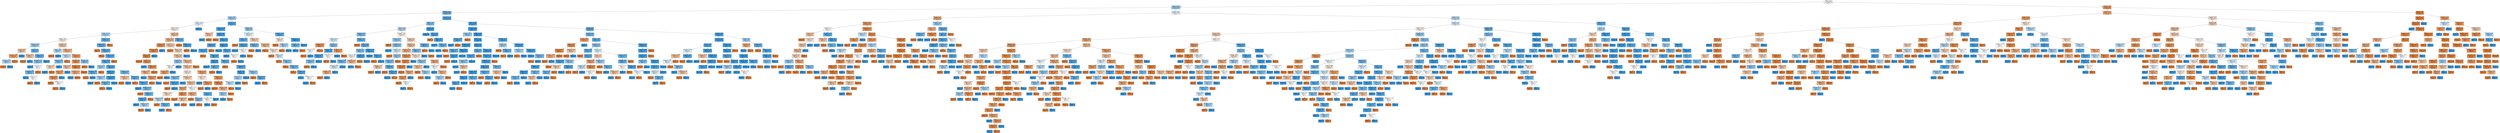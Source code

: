 digraph Tree {
node [shape=box, style="filled", color="black"] ;
0 [label="MedInc <= 0.24\nsamples = 9456\nvalue = [4828, 4628]\nclass = 0", fillcolor="#fefaf7"] ;
1 [label="MedInc <= -0.592\nsamples = 5995\nvalue = [1949, 4046]\nclass = 1", fillcolor="#98ccf2"] ;
0 -> 1 [labeldistance=2.5, labelangle=45, headlabel="True"] ;
2 [label="AveRooms <= -1.142\nsamples = 2994\nvalue = [536, 2458]\nclass = 1", fillcolor="#64b2eb"] ;
1 -> 2 ;
3 [label="AveOccup <= 0.887\nsamples = 872\nvalue = [300, 572]\nclass = 1", fillcolor="#a1d0f3"] ;
2 -> 3 ;
4 [label="Longitude <= 1.248\nsamples = 536\nvalue = [255, 281]\nclass = 1", fillcolor="#edf6fd"] ;
3 -> 4 ;
5 [label="MedInc <= -1.148\nsamples = 477\nvalue = [255, 222]\nclass = 0", fillcolor="#fcefe5"] ;
4 -> 5 ;
6 [label="AveRooms <= -1.638\nsamples = 218\nvalue = [78, 140]\nclass = 1", fillcolor="#a7d4f3"] ;
5 -> 6 ;
7 [label="MedInc <= -1.657\nsamples = 119\nvalue = [63, 56]\nclass = 0", fillcolor="#fcf1e9"] ;
6 -> 7 ;
8 [label="AveRooms <= -2.483\nsamples = 44\nvalue = [14, 30]\nclass = 1", fillcolor="#95cbf1"] ;
7 -> 8 ;
9 [label="Latitude <= 1.001\nsamples = 12\nvalue = [8, 4]\nclass = 0", fillcolor="#f2c09c"] ;
8 -> 9 ;
10 [label="AveRooms <= -2.698\nsamples = 10\nvalue = [8, 2]\nclass = 0", fillcolor="#eca06a"] ;
9 -> 10 ;
11 [label="AveOccup <= -1.584\nsamples = 3\nvalue = [1, 2]\nclass = 1", fillcolor="#9ccef2"] ;
10 -> 11 ;
12 [label="samples = 1\nvalue = [1, 0]\nclass = 0", fillcolor="#e58139"] ;
11 -> 12 ;
13 [label="samples = 2\nvalue = [0, 2]\nclass = 1", fillcolor="#399de5"] ;
11 -> 13 ;
14 [label="samples = 7\nvalue = [7, 0]\nclass = 0", fillcolor="#e58139"] ;
10 -> 14 ;
15 [label="samples = 2\nvalue = [0, 2]\nclass = 1", fillcolor="#399de5"] ;
9 -> 15 ;
16 [label="Latitude <= -0.85\nsamples = 32\nvalue = [6, 26]\nclass = 1", fillcolor="#67b4eb"] ;
8 -> 16 ;
17 [label="HouseAge <= 0.475\nsamples = 3\nvalue = [2, 1]\nclass = 0", fillcolor="#f2c09c"] ;
16 -> 17 ;
18 [label="samples = 2\nvalue = [2, 0]\nclass = 0", fillcolor="#e58139"] ;
17 -> 18 ;
19 [label="samples = 1\nvalue = [0, 1]\nclass = 1", fillcolor="#399de5"] ;
17 -> 19 ;
20 [label="AveRooms <= -2.059\nsamples = 29\nvalue = [4, 25]\nclass = 1", fillcolor="#59ade9"] ;
16 -> 20 ;
21 [label="AveOccup <= -1.693\nsamples = 15\nvalue = [4, 11]\nclass = 1", fillcolor="#81c1ee"] ;
20 -> 21 ;
22 [label="samples = 7\nvalue = [0, 7]\nclass = 1", fillcolor="#399de5"] ;
21 -> 22 ;
23 [label="MedInc <= -1.733\nsamples = 8\nvalue = [4, 4]\nclass = 0", fillcolor="#ffffff"] ;
21 -> 23 ;
24 [label="Population <= -0.039\nsamples = 5\nvalue = [1, 4]\nclass = 1", fillcolor="#6ab6ec"] ;
23 -> 24 ;
25 [label="samples = 3\nvalue = [0, 3]\nclass = 1", fillcolor="#399de5"] ;
24 -> 25 ;
26 [label="MedInc <= -1.835\nsamples = 2\nvalue = [1, 1]\nclass = 0", fillcolor="#ffffff"] ;
24 -> 26 ;
27 [label="samples = 1\nvalue = [1, 0]\nclass = 0", fillcolor="#e58139"] ;
26 -> 27 ;
28 [label="samples = 1\nvalue = [0, 1]\nclass = 1", fillcolor="#399de5"] ;
26 -> 28 ;
29 [label="samples = 3\nvalue = [3, 0]\nclass = 0", fillcolor="#e58139"] ;
23 -> 29 ;
30 [label="samples = 14\nvalue = [0, 14]\nclass = 1", fillcolor="#399de5"] ;
20 -> 30 ;
31 [label="Latitude <= -0.778\nsamples = 75\nvalue = [49, 26]\nclass = 0", fillcolor="#f3c4a2"] ;
7 -> 31 ;
32 [label="Latitude <= -0.916\nsamples = 14\nvalue = [5, 9]\nclass = 1", fillcolor="#a7d3f3"] ;
31 -> 32 ;
33 [label="samples = 5\nvalue = [5, 0]\nclass = 0", fillcolor="#e58139"] ;
32 -> 33 ;
34 [label="samples = 9\nvalue = [0, 9]\nclass = 1", fillcolor="#399de5"] ;
32 -> 34 ;
35 [label="AveBedrms <= -0.392\nsamples = 61\nvalue = [44, 17]\nclass = 0", fillcolor="#efb286"] ;
31 -> 35 ;
36 [label="Population <= 1.737\nsamples = 15\nvalue = [6, 9]\nclass = 1", fillcolor="#bddef6"] ;
35 -> 36 ;
37 [label="AveOccup <= -0.207\nsamples = 12\nvalue = [3, 9]\nclass = 1", fillcolor="#7bbeee"] ;
36 -> 37 ;
38 [label="HouseAge <= -0.218\nsamples = 5\nvalue = [3, 2]\nclass = 0", fillcolor="#f6d5bd"] ;
37 -> 38 ;
39 [label="samples = 2\nvalue = [0, 2]\nclass = 1", fillcolor="#399de5"] ;
38 -> 39 ;
40 [label="samples = 3\nvalue = [3, 0]\nclass = 0", fillcolor="#e58139"] ;
38 -> 40 ;
41 [label="samples = 7\nvalue = [0, 7]\nclass = 1", fillcolor="#399de5"] ;
37 -> 41 ;
42 [label="samples = 3\nvalue = [3, 0]\nclass = 0", fillcolor="#e58139"] ;
36 -> 42 ;
43 [label="AveOccup <= 0.711\nsamples = 46\nvalue = [38, 8]\nclass = 0", fillcolor="#ea9c63"] ;
35 -> 43 ;
44 [label="MedInc <= -1.493\nsamples = 42\nvalue = [37, 5]\nclass = 0", fillcolor="#e99254"] ;
43 -> 44 ;
45 [label="MedInc <= -1.515\nsamples = 12\nvalue = [8, 4]\nclass = 0", fillcolor="#f2c09c"] ;
44 -> 45 ;
46 [label="Latitude <= 0.996\nsamples = 10\nvalue = [8, 2]\nclass = 0", fillcolor="#eca06a"] ;
45 -> 46 ;
47 [label="Longitude <= 0.696\nsamples = 9\nvalue = [8, 1]\nclass = 0", fillcolor="#e89152"] ;
46 -> 47 ;
48 [label="samples = 7\nvalue = [7, 0]\nclass = 0", fillcolor="#e58139"] ;
47 -> 48 ;
49 [label="HouseAge <= -0.422\nsamples = 2\nvalue = [1, 1]\nclass = 0", fillcolor="#ffffff"] ;
47 -> 49 ;
50 [label="samples = 1\nvalue = [1, 0]\nclass = 0", fillcolor="#e58139"] ;
49 -> 50 ;
51 [label="samples = 1\nvalue = [0, 1]\nclass = 1", fillcolor="#399de5"] ;
49 -> 51 ;
52 [label="samples = 1\nvalue = [0, 1]\nclass = 1", fillcolor="#399de5"] ;
46 -> 52 ;
53 [label="samples = 2\nvalue = [0, 2]\nclass = 1", fillcolor="#399de5"] ;
45 -> 53 ;
54 [label="Longitude <= -1.357\nsamples = 30\nvalue = [29, 1]\nclass = 0", fillcolor="#e68540"] ;
44 -> 54 ;
55 [label="Population <= 0.113\nsamples = 4\nvalue = [3, 1]\nclass = 0", fillcolor="#eeab7b"] ;
54 -> 55 ;
56 [label="samples = 1\nvalue = [0, 1]\nclass = 1", fillcolor="#399de5"] ;
55 -> 56 ;
57 [label="samples = 3\nvalue = [3, 0]\nclass = 0", fillcolor="#e58139"] ;
55 -> 57 ;
58 [label="samples = 26\nvalue = [26, 0]\nclass = 0", fillcolor="#e58139"] ;
54 -> 58 ;
59 [label="MedInc <= -1.454\nsamples = 4\nvalue = [1, 3]\nclass = 1", fillcolor="#7bbeee"] ;
43 -> 59 ;
60 [label="samples = 1\nvalue = [1, 0]\nclass = 0", fillcolor="#e58139"] ;
59 -> 60 ;
61 [label="samples = 3\nvalue = [0, 3]\nclass = 1", fillcolor="#399de5"] ;
59 -> 61 ;
62 [label="AveRooms <= -1.145\nsamples = 99\nvalue = [15, 84]\nclass = 1", fillcolor="#5caeea"] ;
6 -> 62 ;
63 [label="Population <= -1.722\nsamples = 98\nvalue = [14, 84]\nclass = 1", fillcolor="#5aade9"] ;
62 -> 63 ;
64 [label="samples = 1\nvalue = [1, 0]\nclass = 0", fillcolor="#e58139"] ;
63 -> 64 ;
65 [label="AveBedrms <= -2.014\nsamples = 97\nvalue = [13, 84]\nclass = 1", fillcolor="#58ace9"] ;
63 -> 65 ;
66 [label="samples = 1\nvalue = [1, 0]\nclass = 0", fillcolor="#e58139"] ;
65 -> 66 ;
67 [label="AveBedrms <= 2.508\nsamples = 96\nvalue = [12, 84]\nclass = 1", fillcolor="#55abe9"] ;
65 -> 67 ;
68 [label="AveOccup <= -1.899\nsamples = 95\nvalue = [11, 84]\nclass = 1", fillcolor="#53aae8"] ;
67 -> 68 ;
69 [label="AveOccup <= -1.98\nsamples = 9\nvalue = [3, 6]\nclass = 1", fillcolor="#9ccef2"] ;
68 -> 69 ;
70 [label="Population <= -1.496\nsamples = 7\nvalue = [1, 6]\nclass = 1", fillcolor="#5aade9"] ;
69 -> 70 ;
71 [label="samples = 1\nvalue = [1, 0]\nclass = 0", fillcolor="#e58139"] ;
70 -> 71 ;
72 [label="samples = 6\nvalue = [0, 6]\nclass = 1", fillcolor="#399de5"] ;
70 -> 72 ;
73 [label="samples = 2\nvalue = [2, 0]\nclass = 0", fillcolor="#e58139"] ;
69 -> 73 ;
74 [label="Population <= 0.112\nsamples = 86\nvalue = [8, 78]\nclass = 1", fillcolor="#4da7e8"] ;
68 -> 74 ;
75 [label="Latitude <= -0.829\nsamples = 57\nvalue = [2, 55]\nclass = 1", fillcolor="#40a1e6"] ;
74 -> 75 ;
76 [label="AveRooms <= -1.305\nsamples = 3\nvalue = [1, 2]\nclass = 1", fillcolor="#9ccef2"] ;
75 -> 76 ;
77 [label="samples = 2\nvalue = [0, 2]\nclass = 1", fillcolor="#399de5"] ;
76 -> 77 ;
78 [label="samples = 1\nvalue = [1, 0]\nclass = 0", fillcolor="#e58139"] ;
76 -> 78 ;
79 [label="AveRooms <= -1.523\nsamples = 54\nvalue = [1, 53]\nclass = 1", fillcolor="#3d9fe5"] ;
75 -> 79 ;
80 [label="Population <= -0.518\nsamples = 5\nvalue = [1, 4]\nclass = 1", fillcolor="#6ab6ec"] ;
79 -> 80 ;
81 [label="samples = 1\nvalue = [1, 0]\nclass = 0", fillcolor="#e58139"] ;
80 -> 81 ;
82 [label="samples = 4\nvalue = [0, 4]\nclass = 1", fillcolor="#399de5"] ;
80 -> 82 ;
83 [label="samples = 49\nvalue = [0, 49]\nclass = 1", fillcolor="#399de5"] ;
79 -> 83 ;
84 [label="AveRooms <= -1.581\nsamples = 29\nvalue = [6, 23]\nclass = 1", fillcolor="#6db7ec"] ;
74 -> 84 ;
85 [label="AveBedrms <= 1.409\nsamples = 3\nvalue = [2, 1]\nclass = 0", fillcolor="#f2c09c"] ;
84 -> 85 ;
86 [label="samples = 2\nvalue = [2, 0]\nclass = 0", fillcolor="#e58139"] ;
85 -> 86 ;
87 [label="samples = 1\nvalue = [0, 1]\nclass = 1", fillcolor="#399de5"] ;
85 -> 87 ;
88 [label="Population <= 0.12\nsamples = 26\nvalue = [4, 22]\nclass = 1", fillcolor="#5dafea"] ;
84 -> 88 ;
89 [label="samples = 1\nvalue = [1, 0]\nclass = 0", fillcolor="#e58139"] ;
88 -> 89 ;
90 [label="AveBedrms <= 0.639\nsamples = 25\nvalue = [3, 22]\nclass = 1", fillcolor="#54aae9"] ;
88 -> 90 ;
91 [label="samples = 12\nvalue = [0, 12]\nclass = 1", fillcolor="#399de5"] ;
90 -> 91 ;
92 [label="AveBedrms <= 0.768\nsamples = 13\nvalue = [3, 10]\nclass = 1", fillcolor="#74baed"] ;
90 -> 92 ;
93 [label="samples = 1\nvalue = [1, 0]\nclass = 0", fillcolor="#e58139"] ;
92 -> 93 ;
94 [label="AveRooms <= -1.216\nsamples = 12\nvalue = [2, 10]\nclass = 1", fillcolor="#61b1ea"] ;
92 -> 94 ;
95 [label="HouseAge <= 0.882\nsamples = 11\nvalue = [1, 10]\nclass = 1", fillcolor="#4da7e8"] ;
94 -> 95 ;
96 [label="samples = 8\nvalue = [0, 8]\nclass = 1", fillcolor="#399de5"] ;
95 -> 96 ;
97 [label="AveRooms <= -1.366\nsamples = 3\nvalue = [1, 2]\nclass = 1", fillcolor="#9ccef2"] ;
95 -> 97 ;
98 [label="samples = 1\nvalue = [1, 0]\nclass = 0", fillcolor="#e58139"] ;
97 -> 98 ;
99 [label="samples = 2\nvalue = [0, 2]\nclass = 1", fillcolor="#399de5"] ;
97 -> 99 ;
100 [label="samples = 1\nvalue = [1, 0]\nclass = 0", fillcolor="#e58139"] ;
94 -> 100 ;
101 [label="samples = 1\nvalue = [1, 0]\nclass = 0", fillcolor="#e58139"] ;
67 -> 101 ;
102 [label="samples = 1\nvalue = [1, 0]\nclass = 0", fillcolor="#e58139"] ;
62 -> 102 ;
103 [label="Latitude <= 1.015\nsamples = 259\nvalue = [177, 82]\nclass = 0", fillcolor="#f1bb95"] ;
5 -> 103 ;
104 [label="AveOccup <= -1.241\nsamples = 243\nvalue = [175, 68]\nclass = 0", fillcolor="#efb286"] ;
103 -> 104 ;
105 [label="Longitude <= 1.225\nsamples = 67\nvalue = [61, 6]\nclass = 0", fillcolor="#e88d4c"] ;
104 -> 105 ;
106 [label="AveBedrms <= 2.509\nsamples = 65\nvalue = [61, 4]\nclass = 0", fillcolor="#e78946"] ;
105 -> 106 ;
107 [label="MedInc <= -0.737\nsamples = 64\nvalue = [61, 3]\nclass = 0", fillcolor="#e68743"] ;
106 -> 107 ;
108 [label="samples = 41\nvalue = [41, 0]\nclass = 0", fillcolor="#e58139"] ;
107 -> 108 ;
109 [label="MedInc <= -0.729\nsamples = 23\nvalue = [20, 3]\nclass = 0", fillcolor="#e99457"] ;
107 -> 109 ;
110 [label="samples = 1\nvalue = [0, 1]\nclass = 1", fillcolor="#399de5"] ;
109 -> 110 ;
111 [label="HouseAge <= -0.504\nsamples = 22\nvalue = [20, 2]\nclass = 0", fillcolor="#e88e4d"] ;
109 -> 111 ;
112 [label="Longitude <= -0.366\nsamples = 7\nvalue = [5, 2]\nclass = 0", fillcolor="#efb388"] ;
111 -> 112 ;
113 [label="samples = 1\nvalue = [0, 1]\nclass = 1", fillcolor="#399de5"] ;
112 -> 113 ;
114 [label="Longitude <= 0.882\nsamples = 6\nvalue = [5, 1]\nclass = 0", fillcolor="#ea9a61"] ;
112 -> 114 ;
115 [label="samples = 5\nvalue = [5, 0]\nclass = 0", fillcolor="#e58139"] ;
114 -> 115 ;
116 [label="samples = 1\nvalue = [0, 1]\nclass = 1", fillcolor="#399de5"] ;
114 -> 116 ;
117 [label="samples = 15\nvalue = [15, 0]\nclass = 0", fillcolor="#e58139"] ;
111 -> 117 ;
118 [label="samples = 1\nvalue = [0, 1]\nclass = 1", fillcolor="#399de5"] ;
106 -> 118 ;
119 [label="samples = 2\nvalue = [0, 2]\nclass = 1", fillcolor="#399de5"] ;
105 -> 119 ;
120 [label="Longitude <= -1.317\nsamples = 176\nvalue = [114, 62]\nclass = 0", fillcolor="#f3c6a5"] ;
104 -> 120 ;
121 [label="samples = 15\nvalue = [15, 0]\nclass = 0", fillcolor="#e58139"] ;
120 -> 121 ;
122 [label="Latitude <= 0.895\nsamples = 161\nvalue = [99, 62]\nclass = 0", fillcolor="#f5d0b5"] ;
120 -> 122 ;
123 [label="HouseAge <= -1.156\nsamples = 151\nvalue = [99, 52]\nclass = 0", fillcolor="#f3c3a1"] ;
122 -> 123 ;
124 [label="Latitude <= -0.571\nsamples = 14\nvalue = [4, 10]\nclass = 1", fillcolor="#88c4ef"] ;
123 -> 124 ;
125 [label="Longitude <= 0.669\nsamples = 8\nvalue = [4, 4]\nclass = 0", fillcolor="#ffffff"] ;
124 -> 125 ;
126 [label="AveOccup <= 0.838\nsamples = 5\nvalue = [4, 1]\nclass = 0", fillcolor="#eca06a"] ;
125 -> 126 ;
127 [label="samples = 4\nvalue = [4, 0]\nclass = 0", fillcolor="#e58139"] ;
126 -> 127 ;
128 [label="samples = 1\nvalue = [0, 1]\nclass = 1", fillcolor="#399de5"] ;
126 -> 128 ;
129 [label="samples = 3\nvalue = [0, 3]\nclass = 1", fillcolor="#399de5"] ;
125 -> 129 ;
130 [label="samples = 6\nvalue = [0, 6]\nclass = 1", fillcolor="#399de5"] ;
124 -> 130 ;
131 [label="AveRooms <= -1.207\nsamples = 137\nvalue = [95, 42]\nclass = 0", fillcolor="#f0b991"] ;
123 -> 131 ;
132 [label="AveBedrms <= 0.383\nsamples = 120\nvalue = [78, 42]\nclass = 0", fillcolor="#f3c5a4"] ;
131 -> 132 ;
133 [label="Latitude <= -0.78\nsamples = 70\nvalue = [38, 32]\nclass = 0", fillcolor="#fbebe0"] ;
132 -> 133 ;
134 [label="AveOccup <= -0.635\nsamples = 16\nvalue = [4, 12]\nclass = 1", fillcolor="#7bbeee"] ;
133 -> 134 ;
135 [label="samples = 3\nvalue = [3, 0]\nclass = 0", fillcolor="#e58139"] ;
134 -> 135 ;
136 [label="AveRooms <= -1.915\nsamples = 13\nvalue = [1, 12]\nclass = 1", fillcolor="#49a5e7"] ;
134 -> 136 ;
137 [label="samples = 1\nvalue = [1, 0]\nclass = 0", fillcolor="#e58139"] ;
136 -> 137 ;
138 [label="samples = 12\nvalue = [0, 12]\nclass = 1", fillcolor="#399de5"] ;
136 -> 138 ;
139 [label="Population <= -1.129\nsamples = 54\nvalue = [34, 20]\nclass = 0", fillcolor="#f4cbad"] ;
133 -> 139 ;
140 [label="samples = 3\nvalue = [0, 3]\nclass = 1", fillcolor="#399de5"] ;
139 -> 140 ;
141 [label="Population <= 0.948\nsamples = 51\nvalue = [34, 17]\nclass = 0", fillcolor="#f2c09c"] ;
139 -> 141 ;
142 [label="MedInc <= -0.958\nsamples = 31\nvalue = [24, 7]\nclass = 0", fillcolor="#eda673"] ;
141 -> 142 ;
143 [label="AveRooms <= -1.484\nsamples = 12\nvalue = [7, 5]\nclass = 0", fillcolor="#f8dbc6"] ;
142 -> 143 ;
144 [label="Population <= -0.982\nsamples = 8\nvalue = [3, 5]\nclass = 1", fillcolor="#b0d8f5"] ;
143 -> 144 ;
145 [label="samples = 2\nvalue = [2, 0]\nclass = 0", fillcolor="#e58139"] ;
144 -> 145 ;
146 [label="AveBedrms <= 0.125\nsamples = 6\nvalue = [1, 5]\nclass = 1", fillcolor="#61b1ea"] ;
144 -> 146 ;
147 [label="samples = 5\nvalue = [0, 5]\nclass = 1", fillcolor="#399de5"] ;
146 -> 147 ;
148 [label="samples = 1\nvalue = [1, 0]\nclass = 0", fillcolor="#e58139"] ;
146 -> 148 ;
149 [label="samples = 4\nvalue = [4, 0]\nclass = 0", fillcolor="#e58139"] ;
143 -> 149 ;
150 [label="HouseAge <= 0.76\nsamples = 19\nvalue = [17, 2]\nclass = 0", fillcolor="#e89050"] ;
142 -> 150 ;
151 [label="samples = 13\nvalue = [13, 0]\nclass = 0", fillcolor="#e58139"] ;
150 -> 151 ;
152 [label="HouseAge <= 0.964\nsamples = 6\nvalue = [4, 2]\nclass = 0", fillcolor="#f2c09c"] ;
150 -> 152 ;
153 [label="samples = 2\nvalue = [0, 2]\nclass = 1", fillcolor="#399de5"] ;
152 -> 153 ;
154 [label="samples = 4\nvalue = [4, 0]\nclass = 0", fillcolor="#e58139"] ;
152 -> 154 ;
155 [label="AveRooms <= -1.669\nsamples = 20\nvalue = [10, 10]\nclass = 0", fillcolor="#ffffff"] ;
141 -> 155 ;
156 [label="Longitude <= 0.671\nsamples = 12\nvalue = [9, 3]\nclass = 0", fillcolor="#eeab7b"] ;
155 -> 156 ;
157 [label="samples = 8\nvalue = [8, 0]\nclass = 0", fillcolor="#e58139"] ;
156 -> 157 ;
158 [label="MedInc <= -0.744\nsamples = 4\nvalue = [1, 3]\nclass = 1", fillcolor="#7bbeee"] ;
156 -> 158 ;
159 [label="samples = 3\nvalue = [0, 3]\nclass = 1", fillcolor="#399de5"] ;
158 -> 159 ;
160 [label="samples = 1\nvalue = [1, 0]\nclass = 0", fillcolor="#e58139"] ;
158 -> 160 ;
161 [label="AveOccup <= 0.112\nsamples = 8\nvalue = [1, 7]\nclass = 1", fillcolor="#55abe9"] ;
155 -> 161 ;
162 [label="HouseAge <= 0.189\nsamples = 2\nvalue = [1, 1]\nclass = 0", fillcolor="#ffffff"] ;
161 -> 162 ;
163 [label="samples = 1\nvalue = [0, 1]\nclass = 1", fillcolor="#399de5"] ;
162 -> 163 ;
164 [label="samples = 1\nvalue = [1, 0]\nclass = 0", fillcolor="#e58139"] ;
162 -> 164 ;
165 [label="samples = 6\nvalue = [0, 6]\nclass = 1", fillcolor="#399de5"] ;
161 -> 165 ;
166 [label="HouseAge <= -0.626\nsamples = 50\nvalue = [40, 10]\nclass = 0", fillcolor="#eca06a"] ;
132 -> 166 ;
167 [label="Population <= 0.852\nsamples = 11\nvalue = [6, 5]\nclass = 0", fillcolor="#fbeade"] ;
166 -> 167 ;
168 [label="samples = 4\nvalue = [0, 4]\nclass = 1", fillcolor="#399de5"] ;
167 -> 168 ;
169 [label="AveRooms <= -1.224\nsamples = 7\nvalue = [6, 1]\nclass = 0", fillcolor="#e9965a"] ;
167 -> 169 ;
170 [label="samples = 6\nvalue = [6, 0]\nclass = 0", fillcolor="#e58139"] ;
169 -> 170 ;
171 [label="samples = 1\nvalue = [0, 1]\nclass = 1", fillcolor="#399de5"] ;
169 -> 171 ;
172 [label="Longitude <= 0.732\nsamples = 39\nvalue = [34, 5]\nclass = 0", fillcolor="#e99456"] ;
166 -> 172 ;
173 [label="HouseAge <= 1.208\nsamples = 34\nvalue = [32, 2]\nclass = 0", fillcolor="#e78945"] ;
172 -> 173 ;
174 [label="samples = 26\nvalue = [26, 0]\nclass = 0", fillcolor="#e58139"] ;
173 -> 174 ;
175 [label="Longitude <= 0.664\nsamples = 8\nvalue = [6, 2]\nclass = 0", fillcolor="#eeab7b"] ;
173 -> 175 ;
176 [label="Latitude <= 0.783\nsamples = 3\nvalue = [1, 2]\nclass = 1", fillcolor="#9ccef2"] ;
175 -> 176 ;
177 [label="samples = 2\nvalue = [0, 2]\nclass = 1", fillcolor="#399de5"] ;
176 -> 177 ;
178 [label="samples = 1\nvalue = [1, 0]\nclass = 0", fillcolor="#e58139"] ;
176 -> 178 ;
179 [label="samples = 5\nvalue = [5, 0]\nclass = 0", fillcolor="#e58139"] ;
175 -> 179 ;
180 [label="Latitude <= -0.839\nsamples = 5\nvalue = [2, 3]\nclass = 1", fillcolor="#bddef6"] ;
172 -> 180 ;
181 [label="samples = 2\nvalue = [2, 0]\nclass = 0", fillcolor="#e58139"] ;
180 -> 181 ;
182 [label="samples = 3\nvalue = [0, 3]\nclass = 1", fillcolor="#399de5"] ;
180 -> 182 ;
183 [label="samples = 17\nvalue = [17, 0]\nclass = 0", fillcolor="#e58139"] ;
131 -> 183 ;
184 [label="samples = 10\nvalue = [0, 10]\nclass = 1", fillcolor="#399de5"] ;
122 -> 184 ;
185 [label="Longitude <= -1.394\nsamples = 16\nvalue = [2, 14]\nclass = 1", fillcolor="#55abe9"] ;
103 -> 185 ;
186 [label="samples = 1\nvalue = [1, 0]\nclass = 0", fillcolor="#e58139"] ;
185 -> 186 ;
187 [label="Population <= -1.74\nsamples = 15\nvalue = [1, 14]\nclass = 1", fillcolor="#47a4e7"] ;
185 -> 187 ;
188 [label="samples = 1\nvalue = [1, 0]\nclass = 0", fillcolor="#e58139"] ;
187 -> 188 ;
189 [label="samples = 14\nvalue = [0, 14]\nclass = 1", fillcolor="#399de5"] ;
187 -> 189 ;
190 [label="samples = 59\nvalue = [0, 59]\nclass = 1", fillcolor="#399de5"] ;
4 -> 190 ;
191 [label="Latitude <= -0.747\nsamples = 336\nvalue = [45, 291]\nclass = 1", fillcolor="#58ace9"] ;
3 -> 191 ;
192 [label="AveRooms <= -2.782\nsamples = 229\nvalue = [14, 215]\nclass = 1", fillcolor="#46a3e7"] ;
191 -> 192 ;
193 [label="MedInc <= -1.592\nsamples = 3\nvalue = [2, 1]\nclass = 0", fillcolor="#f2c09c"] ;
192 -> 193 ;
194 [label="samples = 1\nvalue = [0, 1]\nclass = 1", fillcolor="#399de5"] ;
193 -> 194 ;
195 [label="samples = 2\nvalue = [2, 0]\nclass = 0", fillcolor="#e58139"] ;
193 -> 195 ;
196 [label="Longitude <= 0.636\nsamples = 226\nvalue = [12, 214]\nclass = 1", fillcolor="#44a2e6"] ;
192 -> 196 ;
197 [label="samples = 1\nvalue = [1, 0]\nclass = 0", fillcolor="#e58139"] ;
196 -> 197 ;
198 [label="AveOccup <= 1.697\nsamples = 225\nvalue = [11, 214]\nclass = 1", fillcolor="#43a2e6"] ;
196 -> 198 ;
199 [label="AveOccup <= 1.686\nsamples = 98\nvalue = [10, 88]\nclass = 1", fillcolor="#50a8e8"] ;
198 -> 199 ;
200 [label="Population <= -1.664\nsamples = 96\nvalue = [8, 88]\nclass = 1", fillcolor="#4ba6e7"] ;
199 -> 200 ;
201 [label="samples = 1\nvalue = [1, 0]\nclass = 0", fillcolor="#e58139"] ;
200 -> 201 ;
202 [label="Population <= 0.746\nsamples = 95\nvalue = [7, 88]\nclass = 1", fillcolor="#49a5e7"] ;
200 -> 202 ;
203 [label="MedInc <= -0.803\nsamples = 54\nvalue = [1, 53]\nclass = 1", fillcolor="#3d9fe5"] ;
202 -> 203 ;
204 [label="samples = 48\nvalue = [0, 48]\nclass = 1", fillcolor="#399de5"] ;
203 -> 204 ;
205 [label="HouseAge <= 0.108\nsamples = 6\nvalue = [1, 5]\nclass = 1", fillcolor="#61b1ea"] ;
203 -> 205 ;
206 [label="samples = 1\nvalue = [1, 0]\nclass = 0", fillcolor="#e58139"] ;
205 -> 206 ;
207 [label="samples = 5\nvalue = [0, 5]\nclass = 1", fillcolor="#399de5"] ;
205 -> 207 ;
208 [label="Population <= 0.89\nsamples = 41\nvalue = [6, 35]\nclass = 1", fillcolor="#5baee9"] ;
202 -> 208 ;
209 [label="samples = 2\nvalue = [2, 0]\nclass = 0", fillcolor="#e58139"] ;
208 -> 209 ;
210 [label="AveRooms <= -1.304\nsamples = 39\nvalue = [4, 35]\nclass = 1", fillcolor="#50a8e8"] ;
208 -> 210 ;
211 [label="Latitude <= -0.89\nsamples = 29\nvalue = [1, 28]\nclass = 1", fillcolor="#40a0e6"] ;
210 -> 211 ;
212 [label="Latitude <= -1.148\nsamples = 3\nvalue = [1, 2]\nclass = 1", fillcolor="#9ccef2"] ;
211 -> 212 ;
213 [label="samples = 2\nvalue = [0, 2]\nclass = 1", fillcolor="#399de5"] ;
212 -> 213 ;
214 [label="samples = 1\nvalue = [1, 0]\nclass = 0", fillcolor="#e58139"] ;
212 -> 214 ;
215 [label="samples = 26\nvalue = [0, 26]\nclass = 1", fillcolor="#399de5"] ;
211 -> 215 ;
216 [label="AveRooms <= -1.272\nsamples = 10\nvalue = [3, 7]\nclass = 1", fillcolor="#8ec7f0"] ;
210 -> 216 ;
217 [label="samples = 2\nvalue = [2, 0]\nclass = 0", fillcolor="#e58139"] ;
216 -> 217 ;
218 [label="Latitude <= -0.761\nsamples = 8\nvalue = [1, 7]\nclass = 1", fillcolor="#55abe9"] ;
216 -> 218 ;
219 [label="samples = 7\nvalue = [0, 7]\nclass = 1", fillcolor="#399de5"] ;
218 -> 219 ;
220 [label="samples = 1\nvalue = [1, 0]\nclass = 0", fillcolor="#e58139"] ;
218 -> 220 ;
221 [label="samples = 2\nvalue = [2, 0]\nclass = 0", fillcolor="#e58139"] ;
199 -> 221 ;
222 [label="Latitude <= -0.752\nsamples = 127\nvalue = [1, 126]\nclass = 1", fillcolor="#3b9ee5"] ;
198 -> 222 ;
223 [label="samples = 117\nvalue = [0, 117]\nclass = 1", fillcolor="#399de5"] ;
222 -> 223 ;
224 [label="MedInc <= -0.871\nsamples = 10\nvalue = [1, 9]\nclass = 1", fillcolor="#4fa8e8"] ;
222 -> 224 ;
225 [label="samples = 8\nvalue = [0, 8]\nclass = 1", fillcolor="#399de5"] ;
224 -> 225 ;
226 [label="AveOccup <= 2.283\nsamples = 2\nvalue = [1, 1]\nclass = 0", fillcolor="#ffffff"] ;
224 -> 226 ;
227 [label="samples = 1\nvalue = [1, 0]\nclass = 0", fillcolor="#e58139"] ;
226 -> 227 ;
228 [label="samples = 1\nvalue = [0, 1]\nclass = 1", fillcolor="#399de5"] ;
226 -> 228 ;
229 [label="Latitude <= -0.55\nsamples = 107\nvalue = [31, 76]\nclass = 1", fillcolor="#8ac5f0"] ;
191 -> 229 ;
230 [label="AveBedrms <= -0.379\nsamples = 55\nvalue = [25, 30]\nclass = 1", fillcolor="#deeffb"] ;
229 -> 230 ;
231 [label="Longitude <= 0.137\nsamples = 20\nvalue = [3, 17]\nclass = 1", fillcolor="#5caeea"] ;
230 -> 231 ;
232 [label="samples = 2\nvalue = [2, 0]\nclass = 0", fillcolor="#e58139"] ;
231 -> 232 ;
233 [label="Population <= 2.681\nsamples = 18\nvalue = [1, 17]\nclass = 1", fillcolor="#45a3e7"] ;
231 -> 233 ;
234 [label="samples = 16\nvalue = [0, 16]\nclass = 1", fillcolor="#399de5"] ;
233 -> 234 ;
235 [label="AveOccup <= 2.112\nsamples = 2\nvalue = [1, 1]\nclass = 0", fillcolor="#ffffff"] ;
233 -> 235 ;
236 [label="samples = 1\nvalue = [0, 1]\nclass = 1", fillcolor="#399de5"] ;
235 -> 236 ;
237 [label="samples = 1\nvalue = [1, 0]\nclass = 0", fillcolor="#e58139"] ;
235 -> 237 ;
238 [label="AveRooms <= -2.228\nsamples = 35\nvalue = [22, 13]\nclass = 0", fillcolor="#f4cbae"] ;
230 -> 238 ;
239 [label="AveRooms <= -2.712\nsamples = 6\nvalue = [1, 5]\nclass = 1", fillcolor="#61b1ea"] ;
238 -> 239 ;
240 [label="samples = 1\nvalue = [1, 0]\nclass = 0", fillcolor="#e58139"] ;
239 -> 240 ;
241 [label="samples = 5\nvalue = [0, 5]\nclass = 1", fillcolor="#399de5"] ;
239 -> 241 ;
242 [label="Longitude <= 0.686\nsamples = 29\nvalue = [21, 8]\nclass = 0", fillcolor="#efb184"] ;
238 -> 242 ;
243 [label="samples = 11\nvalue = [11, 0]\nclass = 0", fillcolor="#e58139"] ;
242 -> 243 ;
244 [label="HouseAge <= 0.026\nsamples = 18\nvalue = [10, 8]\nclass = 0", fillcolor="#fae6d7"] ;
242 -> 244 ;
245 [label="samples = 4\nvalue = [4, 0]\nclass = 0", fillcolor="#e58139"] ;
244 -> 245 ;
246 [label="MedInc <= -1.186\nsamples = 14\nvalue = [6, 8]\nclass = 1", fillcolor="#cee6f8"] ;
244 -> 246 ;
247 [label="samples = 3\nvalue = [3, 0]\nclass = 0", fillcolor="#e58139"] ;
246 -> 247 ;
248 [label="AveRooms <= -2.114\nsamples = 11\nvalue = [3, 8]\nclass = 1", fillcolor="#83c2ef"] ;
246 -> 248 ;
249 [label="samples = 1\nvalue = [1, 0]\nclass = 0", fillcolor="#e58139"] ;
248 -> 249 ;
250 [label="Population <= -0.552\nsamples = 10\nvalue = [2, 8]\nclass = 1", fillcolor="#6ab6ec"] ;
248 -> 250 ;
251 [label="samples = 1\nvalue = [1, 0]\nclass = 0", fillcolor="#e58139"] ;
250 -> 251 ;
252 [label="HouseAge <= 1.29\nsamples = 9\nvalue = [1, 8]\nclass = 1", fillcolor="#52a9e8"] ;
250 -> 252 ;
253 [label="samples = 7\nvalue = [0, 7]\nclass = 1", fillcolor="#399de5"] ;
252 -> 253 ;
254 [label="AveBedrms <= 0.392\nsamples = 2\nvalue = [1, 1]\nclass = 0", fillcolor="#ffffff"] ;
252 -> 254 ;
255 [label="samples = 1\nvalue = [0, 1]\nclass = 1", fillcolor="#399de5"] ;
254 -> 255 ;
256 [label="samples = 1\nvalue = [1, 0]\nclass = 0", fillcolor="#e58139"] ;
254 -> 256 ;
257 [label="Longitude <= -1.299\nsamples = 52\nvalue = [6, 46]\nclass = 1", fillcolor="#53aae8"] ;
229 -> 257 ;
258 [label="Latitude <= 0.989\nsamples = 9\nvalue = [5, 4]\nclass = 0", fillcolor="#fae6d7"] ;
257 -> 258 ;
259 [label="samples = 3\nvalue = [3, 0]\nclass = 0", fillcolor="#e58139"] ;
258 -> 259 ;
260 [label="AveRooms <= -2.187\nsamples = 6\nvalue = [2, 4]\nclass = 1", fillcolor="#9ccef2"] ;
258 -> 260 ;
261 [label="samples = 2\nvalue = [2, 0]\nclass = 0", fillcolor="#e58139"] ;
260 -> 261 ;
262 [label="samples = 4\nvalue = [0, 4]\nclass = 1", fillcolor="#399de5"] ;
260 -> 262 ;
263 [label="Longitude <= -1.121\nsamples = 43\nvalue = [1, 42]\nclass = 1", fillcolor="#3e9fe6"] ;
257 -> 263 ;
264 [label="AveOccup <= 1.304\nsamples = 6\nvalue = [1, 5]\nclass = 1", fillcolor="#61b1ea"] ;
263 -> 264 ;
265 [label="samples = 5\nvalue = [0, 5]\nclass = 1", fillcolor="#399de5"] ;
264 -> 265 ;
266 [label="samples = 1\nvalue = [1, 0]\nclass = 0", fillcolor="#e58139"] ;
264 -> 266 ;
267 [label="samples = 37\nvalue = [0, 37]\nclass = 1", fillcolor="#399de5"] ;
263 -> 267 ;
268 [label="AveOccup <= -0.834\nsamples = 2122\nvalue = [236, 1886]\nclass = 1", fillcolor="#52a9e8"] ;
2 -> 268 ;
269 [label="Latitude <= 1.341\nsamples = 423\nvalue = [112, 311]\nclass = 1", fillcolor="#80c0ee"] ;
268 -> 269 ;
270 [label="MedInc <= -0.853\nsamples = 296\nvalue = [110, 186]\nclass = 1", fillcolor="#aed7f4"] ;
269 -> 270 ;
271 [label="Longitude <= -1.116\nsamples = 164\nvalue = [40, 124]\nclass = 1", fillcolor="#79bded"] ;
270 -> 271 ;
272 [label="Latitude <= 1.001\nsamples = 43\nvalue = [19, 24]\nclass = 1", fillcolor="#d6ebfa"] ;
271 -> 272 ;
273 [label="HouseAge <= -0.667\nsamples = 12\nvalue = [11, 1]\nclass = 0", fillcolor="#e78c4b"] ;
272 -> 273 ;
274 [label="HouseAge <= -0.871\nsamples = 2\nvalue = [1, 1]\nclass = 0", fillcolor="#ffffff"] ;
273 -> 274 ;
275 [label="samples = 1\nvalue = [1, 0]\nclass = 0", fillcolor="#e58139"] ;
274 -> 275 ;
276 [label="samples = 1\nvalue = [0, 1]\nclass = 1", fillcolor="#399de5"] ;
274 -> 276 ;
277 [label="samples = 10\nvalue = [10, 0]\nclass = 0", fillcolor="#e58139"] ;
273 -> 277 ;
278 [label="Latitude <= 1.245\nsamples = 31\nvalue = [8, 23]\nclass = 1", fillcolor="#7ebfee"] ;
272 -> 278 ;
279 [label="AveRooms <= -0.09\nsamples = 24\nvalue = [2, 22]\nclass = 1", fillcolor="#4ba6e7"] ;
278 -> 279 ;
280 [label="AveRooms <= -0.893\nsamples = 22\nvalue = [1, 21]\nclass = 1", fillcolor="#42a2e6"] ;
279 -> 280 ;
281 [label="AveOccup <= -1.275\nsamples = 4\nvalue = [1, 3]\nclass = 1", fillcolor="#7bbeee"] ;
280 -> 281 ;
282 [label="samples = 1\nvalue = [1, 0]\nclass = 0", fillcolor="#e58139"] ;
281 -> 282 ;
283 [label="samples = 3\nvalue = [0, 3]\nclass = 1", fillcolor="#399de5"] ;
281 -> 283 ;
284 [label="samples = 18\nvalue = [0, 18]\nclass = 1", fillcolor="#399de5"] ;
280 -> 284 ;
285 [label="AveBedrms <= -0.022\nsamples = 2\nvalue = [1, 1]\nclass = 0", fillcolor="#ffffff"] ;
279 -> 285 ;
286 [label="samples = 1\nvalue = [1, 0]\nclass = 0", fillcolor="#e58139"] ;
285 -> 286 ;
287 [label="samples = 1\nvalue = [0, 1]\nclass = 1", fillcolor="#399de5"] ;
285 -> 287 ;
288 [label="HouseAge <= -1.156\nsamples = 7\nvalue = [6, 1]\nclass = 0", fillcolor="#e9965a"] ;
278 -> 288 ;
289 [label="samples = 1\nvalue = [0, 1]\nclass = 1", fillcolor="#399de5"] ;
288 -> 289 ;
290 [label="samples = 6\nvalue = [6, 0]\nclass = 0", fillcolor="#e58139"] ;
288 -> 290 ;
291 [label="Population <= -1.78\nsamples = 121\nvalue = [21, 100]\nclass = 1", fillcolor="#63b2ea"] ;
271 -> 291 ;
292 [label="samples = 3\nvalue = [3, 0]\nclass = 0", fillcolor="#e58139"] ;
291 -> 292 ;
293 [label="Latitude <= -0.588\nsamples = 118\nvalue = [18, 100]\nclass = 1", fillcolor="#5dafea"] ;
291 -> 293 ;
294 [label="Longitude <= 1.213\nsamples = 67\nvalue = [17, 50]\nclass = 1", fillcolor="#7cbeee"] ;
293 -> 294 ;
295 [label="MedInc <= -1.168\nsamples = 33\nvalue = [16, 17]\nclass = 1", fillcolor="#f3f9fd"] ;
294 -> 295 ;
296 [label="Population <= -0.556\nsamples = 15\nvalue = [3, 12]\nclass = 1", fillcolor="#6ab6ec"] ;
295 -> 296 ;
297 [label="AveRooms <= -0.615\nsamples = 7\nvalue = [3, 4]\nclass = 1", fillcolor="#cee6f8"] ;
296 -> 297 ;
298 [label="HouseAge <= 1.331\nsamples = 4\nvalue = [3, 1]\nclass = 0", fillcolor="#eeab7b"] ;
297 -> 298 ;
299 [label="samples = 3\nvalue = [3, 0]\nclass = 0", fillcolor="#e58139"] ;
298 -> 299 ;
300 [label="samples = 1\nvalue = [0, 1]\nclass = 1", fillcolor="#399de5"] ;
298 -> 300 ;
301 [label="samples = 3\nvalue = [0, 3]\nclass = 1", fillcolor="#399de5"] ;
297 -> 301 ;
302 [label="samples = 8\nvalue = [0, 8]\nclass = 1", fillcolor="#399de5"] ;
296 -> 302 ;
303 [label="AveOccup <= -1.936\nsamples = 18\nvalue = [13, 5]\nclass = 0", fillcolor="#efb185"] ;
295 -> 303 ;
304 [label="samples = 5\nvalue = [0, 5]\nclass = 1", fillcolor="#399de5"] ;
303 -> 304 ;
305 [label="samples = 13\nvalue = [13, 0]\nclass = 0", fillcolor="#e58139"] ;
303 -> 305 ;
306 [label="Latitude <= -1.368\nsamples = 34\nvalue = [1, 33]\nclass = 1", fillcolor="#3fa0e6"] ;
294 -> 306 ;
307 [label="samples = 1\nvalue = [1, 0]\nclass = 0", fillcolor="#e58139"] ;
306 -> 307 ;
308 [label="samples = 33\nvalue = [0, 33]\nclass = 1", fillcolor="#399de5"] ;
306 -> 308 ;
309 [label="Population <= -0.034\nsamples = 51\nvalue = [1, 50]\nclass = 1", fillcolor="#3d9fe6"] ;
293 -> 309 ;
310 [label="samples = 40\nvalue = [0, 40]\nclass = 1", fillcolor="#399de5"] ;
309 -> 310 ;
311 [label="Population <= 0.01\nsamples = 11\nvalue = [1, 10]\nclass = 1", fillcolor="#4da7e8"] ;
309 -> 311 ;
312 [label="samples = 1\nvalue = [1, 0]\nclass = 0", fillcolor="#e58139"] ;
311 -> 312 ;
313 [label="samples = 10\nvalue = [0, 10]\nclass = 1", fillcolor="#399de5"] ;
311 -> 313 ;
314 [label="HouseAge <= -0.667\nsamples = 132\nvalue = [70, 62]\nclass = 0", fillcolor="#fcf1e8"] ;
270 -> 314 ;
315 [label="Longitude <= -1.379\nsamples = 42\nvalue = [13, 29]\nclass = 1", fillcolor="#92c9f1"] ;
314 -> 315 ;
316 [label="samples = 3\nvalue = [3, 0]\nclass = 0", fillcolor="#e58139"] ;
315 -> 316 ;
317 [label="AveBedrms <= 0.244\nsamples = 39\nvalue = [10, 29]\nclass = 1", fillcolor="#7dbfee"] ;
315 -> 317 ;
318 [label="samples = 16\nvalue = [0, 16]\nclass = 1", fillcolor="#399de5"] ;
317 -> 318 ;
319 [label="Longitude <= -1.001\nsamples = 23\nvalue = [10, 13]\nclass = 1", fillcolor="#d1e8f9"] ;
317 -> 319 ;
320 [label="samples = 4\nvalue = [4, 0]\nclass = 0", fillcolor="#e58139"] ;
319 -> 320 ;
321 [label="MedInc <= -0.625\nsamples = 19\nvalue = [6, 13]\nclass = 1", fillcolor="#94caf1"] ;
319 -> 321 ;
322 [label="HouseAge <= -1.319\nsamples = 17\nvalue = [4, 13]\nclass = 1", fillcolor="#76bbed"] ;
321 -> 322 ;
323 [label="Longitude <= 1.218\nsamples = 3\nvalue = [2, 1]\nclass = 0", fillcolor="#f2c09c"] ;
322 -> 323 ;
324 [label="samples = 2\nvalue = [2, 0]\nclass = 0", fillcolor="#e58139"] ;
323 -> 324 ;
325 [label="samples = 1\nvalue = [0, 1]\nclass = 1", fillcolor="#399de5"] ;
323 -> 325 ;
326 [label="AveBedrms <= 0.37\nsamples = 14\nvalue = [2, 12]\nclass = 1", fillcolor="#5aade9"] ;
322 -> 326 ;
327 [label="samples = 1\nvalue = [1, 0]\nclass = 0", fillcolor="#e58139"] ;
326 -> 327 ;
328 [label="AveRooms <= 0.613\nsamples = 13\nvalue = [1, 12]\nclass = 1", fillcolor="#49a5e7"] ;
326 -> 328 ;
329 [label="samples = 12\nvalue = [0, 12]\nclass = 1", fillcolor="#399de5"] ;
328 -> 329 ;
330 [label="samples = 1\nvalue = [1, 0]\nclass = 0", fillcolor="#e58139"] ;
328 -> 330 ;
331 [label="samples = 2\nvalue = [2, 0]\nclass = 0", fillcolor="#e58139"] ;
321 -> 331 ;
332 [label="Latitude <= 1.052\nsamples = 90\nvalue = [57, 33]\nclass = 0", fillcolor="#f4caac"] ;
314 -> 332 ;
333 [label="Longitude <= 1.24\nsamples = 82\nvalue = [56, 26]\nclass = 0", fillcolor="#f1bc95"] ;
332 -> 333 ;
334 [label="AveRooms <= -0.646\nsamples = 73\nvalue = [54, 19]\nclass = 0", fillcolor="#eead7f"] ;
333 -> 334 ;
335 [label="AveOccup <= -0.864\nsamples = 38\nvalue = [34, 4]\nclass = 0", fillcolor="#e89050"] ;
334 -> 335 ;
336 [label="MedInc <= -0.602\nsamples = 37\nvalue = [34, 3]\nclass = 0", fillcolor="#e78c4a"] ;
335 -> 336 ;
337 [label="Population <= 0.292\nsamples = 36\nvalue = [34, 2]\nclass = 0", fillcolor="#e78845"] ;
336 -> 337 ;
338 [label="samples = 28\nvalue = [28, 0]\nclass = 0", fillcolor="#e58139"] ;
337 -> 338 ;
339 [label="Latitude <= 0.999\nsamples = 8\nvalue = [6, 2]\nclass = 0", fillcolor="#eeab7b"] ;
337 -> 339 ;
340 [label="MedInc <= -0.629\nsamples = 7\nvalue = [6, 1]\nclass = 0", fillcolor="#e9965a"] ;
339 -> 340 ;
341 [label="samples = 5\nvalue = [5, 0]\nclass = 0", fillcolor="#e58139"] ;
340 -> 341 ;
342 [label="AveOccup <= -1.07\nsamples = 2\nvalue = [1, 1]\nclass = 0", fillcolor="#ffffff"] ;
340 -> 342 ;
343 [label="samples = 1\nvalue = [0, 1]\nclass = 1", fillcolor="#399de5"] ;
342 -> 343 ;
344 [label="samples = 1\nvalue = [1, 0]\nclass = 0", fillcolor="#e58139"] ;
342 -> 344 ;
345 [label="samples = 1\nvalue = [0, 1]\nclass = 1", fillcolor="#399de5"] ;
339 -> 345 ;
346 [label="samples = 1\nvalue = [0, 1]\nclass = 1", fillcolor="#399de5"] ;
336 -> 346 ;
347 [label="samples = 1\nvalue = [0, 1]\nclass = 1", fillcolor="#399de5"] ;
335 -> 347 ;
348 [label="Population <= -0.585\nsamples = 35\nvalue = [20, 15]\nclass = 0", fillcolor="#f8e0ce"] ;
334 -> 348 ;
349 [label="Longitude <= -0.605\nsamples = 14\nvalue = [4, 10]\nclass = 1", fillcolor="#88c4ef"] ;
348 -> 349 ;
350 [label="AveBedrms <= 0.583\nsamples = 6\nvalue = [4, 2]\nclass = 0", fillcolor="#f2c09c"] ;
349 -> 350 ;
351 [label="samples = 3\nvalue = [3, 0]\nclass = 0", fillcolor="#e58139"] ;
350 -> 351 ;
352 [label="Population <= -1.71\nsamples = 3\nvalue = [1, 2]\nclass = 1", fillcolor="#9ccef2"] ;
350 -> 352 ;
353 [label="samples = 1\nvalue = [1, 0]\nclass = 0", fillcolor="#e58139"] ;
352 -> 353 ;
354 [label="samples = 2\nvalue = [0, 2]\nclass = 1", fillcolor="#399de5"] ;
352 -> 354 ;
355 [label="samples = 8\nvalue = [0, 8]\nclass = 1", fillcolor="#399de5"] ;
349 -> 355 ;
356 [label="MedInc <= -0.741\nsamples = 21\nvalue = [16, 5]\nclass = 0", fillcolor="#eda877"] ;
348 -> 356 ;
357 [label="AveBedrms <= 0.063\nsamples = 10\nvalue = [5, 5]\nclass = 0", fillcolor="#ffffff"] ;
356 -> 357 ;
358 [label="samples = 3\nvalue = [0, 3]\nclass = 1", fillcolor="#399de5"] ;
357 -> 358 ;
359 [label="AveOccup <= -1.23\nsamples = 7\nvalue = [5, 2]\nclass = 0", fillcolor="#efb388"] ;
357 -> 359 ;
360 [label="AveOccup <= -1.612\nsamples = 3\nvalue = [1, 2]\nclass = 1", fillcolor="#9ccef2"] ;
359 -> 360 ;
361 [label="samples = 1\nvalue = [1, 0]\nclass = 0", fillcolor="#e58139"] ;
360 -> 361 ;
362 [label="samples = 2\nvalue = [0, 2]\nclass = 1", fillcolor="#399de5"] ;
360 -> 362 ;
363 [label="samples = 4\nvalue = [4, 0]\nclass = 0", fillcolor="#e58139"] ;
359 -> 363 ;
364 [label="samples = 11\nvalue = [11, 0]\nclass = 0", fillcolor="#e58139"] ;
356 -> 364 ;
365 [label="AveRooms <= -0.235\nsamples = 9\nvalue = [2, 7]\nclass = 1", fillcolor="#72b9ec"] ;
333 -> 365 ;
366 [label="samples = 7\nvalue = [0, 7]\nclass = 1", fillcolor="#399de5"] ;
365 -> 366 ;
367 [label="samples = 2\nvalue = [2, 0]\nclass = 0", fillcolor="#e58139"] ;
365 -> 367 ;
368 [label="AveOccup <= -1.377\nsamples = 8\nvalue = [1, 7]\nclass = 1", fillcolor="#55abe9"] ;
332 -> 368 ;
369 [label="samples = 1\nvalue = [1, 0]\nclass = 0", fillcolor="#e58139"] ;
368 -> 369 ;
370 [label="samples = 7\nvalue = [0, 7]\nclass = 1", fillcolor="#399de5"] ;
368 -> 370 ;
371 [label="MedInc <= -0.815\nsamples = 127\nvalue = [2, 125]\nclass = 1", fillcolor="#3c9fe5"] ;
269 -> 371 ;
372 [label="samples = 103\nvalue = [0, 103]\nclass = 1", fillcolor="#399de5"] ;
371 -> 372 ;
373 [label="MedInc <= -0.809\nsamples = 24\nvalue = [2, 22]\nclass = 1", fillcolor="#4ba6e7"] ;
371 -> 373 ;
374 [label="samples = 1\nvalue = [1, 0]\nclass = 0", fillcolor="#e58139"] ;
373 -> 374 ;
375 [label="Longitude <= -0.855\nsamples = 23\nvalue = [1, 22]\nclass = 1", fillcolor="#42a1e6"] ;
373 -> 375 ;
376 [label="samples = 17\nvalue = [0, 17]\nclass = 1", fillcolor="#399de5"] ;
375 -> 376 ;
377 [label="HouseAge <= -0.83\nsamples = 6\nvalue = [1, 5]\nclass = 1", fillcolor="#61b1ea"] ;
375 -> 377 ;
378 [label="samples = 5\nvalue = [0, 5]\nclass = 1", fillcolor="#399de5"] ;
377 -> 378 ;
379 [label="samples = 1\nvalue = [1, 0]\nclass = 0", fillcolor="#e58139"] ;
377 -> 379 ;
380 [label="MedInc <= -0.986\nsamples = 1699\nvalue = [124, 1575]\nclass = 1", fillcolor="#49a5e7"] ;
268 -> 380 ;
381 [label="Population <= -1.811\nsamples = 869\nvalue = [21, 848]\nclass = 1", fillcolor="#3e9fe6"] ;
380 -> 381 ;
382 [label="AveRooms <= -0.041\nsamples = 13\nvalue = [4, 9]\nclass = 1", fillcolor="#91c9f1"] ;
381 -> 382 ;
383 [label="Population <= -1.818\nsamples = 10\nvalue = [1, 9]\nclass = 1", fillcolor="#4fa8e8"] ;
382 -> 383 ;
384 [label="samples = 9\nvalue = [0, 9]\nclass = 1", fillcolor="#399de5"] ;
383 -> 384 ;
385 [label="samples = 1\nvalue = [1, 0]\nclass = 0", fillcolor="#e58139"] ;
383 -> 385 ;
386 [label="samples = 3\nvalue = [3, 0]\nclass = 0", fillcolor="#e58139"] ;
382 -> 386 ;
387 [label="HouseAge <= 1.616\nsamples = 856\nvalue = [17, 839]\nclass = 1", fillcolor="#3d9fe6"] ;
381 -> 387 ;
388 [label="MedInc <= -1.192\nsamples = 792\nvalue = [12, 780]\nclass = 1", fillcolor="#3c9fe5"] ;
387 -> 388 ;
389 [label="AveOccup <= -0.799\nsamples = 458\nvalue = [2, 456]\nclass = 1", fillcolor="#3a9de5"] ;
388 -> 389 ;
390 [label="AveBedrms <= 2.017\nsamples = 7\nvalue = [1, 6]\nclass = 1", fillcolor="#5aade9"] ;
389 -> 390 ;
391 [label="samples = 6\nvalue = [0, 6]\nclass = 1", fillcolor="#399de5"] ;
390 -> 391 ;
392 [label="samples = 1\nvalue = [1, 0]\nclass = 0", fillcolor="#e58139"] ;
390 -> 392 ;
393 [label="Longitude <= -1.402\nsamples = 451\nvalue = [1, 450]\nclass = 1", fillcolor="#399de5"] ;
389 -> 393 ;
394 [label="Latitude <= 1.144\nsamples = 26\nvalue = [1, 25]\nclass = 1", fillcolor="#41a1e6"] ;
393 -> 394 ;
395 [label="samples = 1\nvalue = [1, 0]\nclass = 0", fillcolor="#e58139"] ;
394 -> 395 ;
396 [label="samples = 25\nvalue = [0, 25]\nclass = 1", fillcolor="#399de5"] ;
394 -> 396 ;
397 [label="samples = 425\nvalue = [0, 425]\nclass = 1", fillcolor="#399de5"] ;
393 -> 397 ;
398 [label="MedInc <= -1.179\nsamples = 334\nvalue = [10, 324]\nclass = 1", fillcolor="#3fa0e6"] ;
388 -> 398 ;
399 [label="MedInc <= -1.179\nsamples = 21\nvalue = [3, 18]\nclass = 1", fillcolor="#5aade9"] ;
398 -> 399 ;
400 [label="AveOccup <= 0.172\nsamples = 20\nvalue = [2, 18]\nclass = 1", fillcolor="#4fa8e8"] ;
399 -> 400 ;
401 [label="Population <= -0.141\nsamples = 7\nvalue = [2, 5]\nclass = 1", fillcolor="#88c4ef"] ;
400 -> 401 ;
402 [label="samples = 4\nvalue = [0, 4]\nclass = 1", fillcolor="#399de5"] ;
401 -> 402 ;
403 [label="AveOccup <= -0.42\nsamples = 3\nvalue = [2, 1]\nclass = 0", fillcolor="#f2c09c"] ;
401 -> 403 ;
404 [label="samples = 1\nvalue = [0, 1]\nclass = 1", fillcolor="#399de5"] ;
403 -> 404 ;
405 [label="samples = 2\nvalue = [2, 0]\nclass = 0", fillcolor="#e58139"] ;
403 -> 405 ;
406 [label="samples = 13\nvalue = [0, 13]\nclass = 1", fillcolor="#399de5"] ;
400 -> 406 ;
407 [label="samples = 1\nvalue = [1, 0]\nclass = 0", fillcolor="#e58139"] ;
399 -> 407 ;
408 [label="AveRooms <= -0.347\nsamples = 313\nvalue = [7, 306]\nclass = 1", fillcolor="#3e9fe6"] ;
398 -> 408 ;
409 [label="AveRooms <= -0.351\nsamples = 147\nvalue = [7, 140]\nclass = 1", fillcolor="#43a2e6"] ;
408 -> 409 ;
410 [label="AveBedrms <= 1.519\nsamples = 146\nvalue = [6, 140]\nclass = 1", fillcolor="#41a1e6"] ;
409 -> 410 ;
411 [label="Population <= 1.467\nsamples = 136\nvalue = [4, 132]\nclass = 1", fillcolor="#3fa0e6"] ;
410 -> 411 ;
412 [label="AveOccup <= 2.356\nsamples = 123\nvalue = [2, 121]\nclass = 1", fillcolor="#3c9fe5"] ;
411 -> 412 ;
413 [label="MedInc <= -1.143\nsamples = 116\nvalue = [1, 115]\nclass = 1", fillcolor="#3b9ee5"] ;
412 -> 413 ;
414 [label="MedInc <= -1.147\nsamples = 10\nvalue = [1, 9]\nclass = 1", fillcolor="#4fa8e8"] ;
413 -> 414 ;
415 [label="samples = 9\nvalue = [0, 9]\nclass = 1", fillcolor="#399de5"] ;
414 -> 415 ;
416 [label="samples = 1\nvalue = [1, 0]\nclass = 0", fillcolor="#e58139"] ;
414 -> 416 ;
417 [label="samples = 106\nvalue = [0, 106]\nclass = 1", fillcolor="#399de5"] ;
413 -> 417 ;
418 [label="Longitude <= -0.715\nsamples = 7\nvalue = [1, 6]\nclass = 1", fillcolor="#5aade9"] ;
412 -> 418 ;
419 [label="samples = 1\nvalue = [1, 0]\nclass = 0", fillcolor="#e58139"] ;
418 -> 419 ;
420 [label="samples = 6\nvalue = [0, 6]\nclass = 1", fillcolor="#399de5"] ;
418 -> 420 ;
421 [label="AveBedrms <= -0.076\nsamples = 13\nvalue = [2, 11]\nclass = 1", fillcolor="#5dafea"] ;
411 -> 421 ;
422 [label="samples = 1\nvalue = [1, 0]\nclass = 0", fillcolor="#e58139"] ;
421 -> 422 ;
423 [label="Population <= 1.53\nsamples = 12\nvalue = [1, 11]\nclass = 1", fillcolor="#4ba6e7"] ;
421 -> 423 ;
424 [label="samples = 1\nvalue = [1, 0]\nclass = 0", fillcolor="#e58139"] ;
423 -> 424 ;
425 [label="samples = 11\nvalue = [0, 11]\nclass = 1", fillcolor="#399de5"] ;
423 -> 425 ;
426 [label="Latitude <= -0.773\nsamples = 10\nvalue = [2, 8]\nclass = 1", fillcolor="#6ab6ec"] ;
410 -> 426 ;
427 [label="Population <= 0.233\nsamples = 3\nvalue = [2, 1]\nclass = 0", fillcolor="#f2c09c"] ;
426 -> 427 ;
428 [label="samples = 2\nvalue = [2, 0]\nclass = 0", fillcolor="#e58139"] ;
427 -> 428 ;
429 [label="samples = 1\nvalue = [0, 1]\nclass = 1", fillcolor="#399de5"] ;
427 -> 429 ;
430 [label="samples = 7\nvalue = [0, 7]\nclass = 1", fillcolor="#399de5"] ;
426 -> 430 ;
431 [label="samples = 1\nvalue = [1, 0]\nclass = 0", fillcolor="#e58139"] ;
409 -> 431 ;
432 [label="samples = 166\nvalue = [0, 166]\nclass = 1", fillcolor="#399de5"] ;
408 -> 432 ;
433 [label="Longitude <= -1.329\nsamples = 64\nvalue = [5, 59]\nclass = 1", fillcolor="#4aa5e7"] ;
387 -> 433 ;
434 [label="Latitude <= 0.996\nsamples = 9\nvalue = [3, 6]\nclass = 1", fillcolor="#9ccef2"] ;
433 -> 434 ;
435 [label="samples = 2\nvalue = [2, 0]\nclass = 0", fillcolor="#e58139"] ;
434 -> 435 ;
436 [label="AveRooms <= -0.767\nsamples = 7\nvalue = [1, 6]\nclass = 1", fillcolor="#5aade9"] ;
434 -> 436 ;
437 [label="samples = 1\nvalue = [1, 0]\nclass = 0", fillcolor="#e58139"] ;
436 -> 437 ;
438 [label="samples = 6\nvalue = [0, 6]\nclass = 1", fillcolor="#399de5"] ;
436 -> 438 ;
439 [label="Population <= -1.473\nsamples = 55\nvalue = [2, 53]\nclass = 1", fillcolor="#40a1e6"] ;
433 -> 439 ;
440 [label="AveBedrms <= -0.016\nsamples = 3\nvalue = [1, 2]\nclass = 1", fillcolor="#9ccef2"] ;
439 -> 440 ;
441 [label="samples = 1\nvalue = [1, 0]\nclass = 0", fillcolor="#e58139"] ;
440 -> 441 ;
442 [label="samples = 2\nvalue = [0, 2]\nclass = 1", fillcolor="#399de5"] ;
440 -> 442 ;
443 [label="AveBedrms <= 2.251\nsamples = 52\nvalue = [1, 51]\nclass = 1", fillcolor="#3d9fe6"] ;
439 -> 443 ;
444 [label="samples = 47\nvalue = [0, 47]\nclass = 1", fillcolor="#399de5"] ;
443 -> 444 ;
445 [label="AveBedrms <= 2.484\nsamples = 5\nvalue = [1, 4]\nclass = 1", fillcolor="#6ab6ec"] ;
443 -> 445 ;
446 [label="samples = 1\nvalue = [1, 0]\nclass = 0", fillcolor="#e58139"] ;
445 -> 446 ;
447 [label="samples = 4\nvalue = [0, 4]\nclass = 1", fillcolor="#399de5"] ;
445 -> 447 ;
448 [label="Latitude <= -0.56\nsamples = 830\nvalue = [103, 727]\nclass = 1", fillcolor="#55abe9"] ;
380 -> 448 ;
449 [label="Longitude <= 0.641\nsamples = 315\nvalue = [70, 245]\nclass = 1", fillcolor="#72b9ec"] ;
448 -> 449 ;
450 [label="Population <= 1.885\nsamples = 28\nvalue = [23, 5]\nclass = 0", fillcolor="#eb9c64"] ;
449 -> 450 ;
451 [label="MedInc <= -0.652\nsamples = 25\nvalue = [23, 2]\nclass = 0", fillcolor="#e78c4a"] ;
450 -> 451 ;
452 [label="AveOccup <= -0.218\nsamples = 22\nvalue = [21, 1]\nclass = 0", fillcolor="#e68742"] ;
451 -> 452 ;
453 [label="AveBedrms <= -0.051\nsamples = 4\nvalue = [3, 1]\nclass = 0", fillcolor="#eeab7b"] ;
452 -> 453 ;
454 [label="samples = 3\nvalue = [3, 0]\nclass = 0", fillcolor="#e58139"] ;
453 -> 454 ;
455 [label="samples = 1\nvalue = [0, 1]\nclass = 1", fillcolor="#399de5"] ;
453 -> 455 ;
456 [label="samples = 18\nvalue = [18, 0]\nclass = 0", fillcolor="#e58139"] ;
452 -> 456 ;
457 [label="AveBedrms <= 0.627\nsamples = 3\nvalue = [2, 1]\nclass = 0", fillcolor="#f2c09c"] ;
451 -> 457 ;
458 [label="samples = 2\nvalue = [2, 0]\nclass = 0", fillcolor="#e58139"] ;
457 -> 458 ;
459 [label="samples = 1\nvalue = [0, 1]\nclass = 1", fillcolor="#399de5"] ;
457 -> 459 ;
460 [label="samples = 3\nvalue = [0, 3]\nclass = 1", fillcolor="#399de5"] ;
450 -> 460 ;
461 [label="Longitude <= 0.925\nsamples = 287\nvalue = [47, 240]\nclass = 1", fillcolor="#60b0ea"] ;
449 -> 461 ;
462 [label="Longitude <= 0.747\nsamples = 142\nvalue = [39, 103]\nclass = 1", fillcolor="#84c2ef"] ;
461 -> 462 ;
463 [label="Latitude <= -0.892\nsamples = 87\nvalue = [14, 73]\nclass = 1", fillcolor="#5fb0ea"] ;
462 -> 463 ;
464 [label="samples = 2\nvalue = [2, 0]\nclass = 0", fillcolor="#e58139"] ;
463 -> 464 ;
465 [label="Latitude <= -0.761\nsamples = 85\nvalue = [12, 73]\nclass = 1", fillcolor="#5aade9"] ;
463 -> 465 ;
466 [label="Population <= 2.289\nsamples = 58\nvalue = [4, 54]\nclass = 1", fillcolor="#48a4e7"] ;
465 -> 466 ;
467 [label="Longitude <= 0.727\nsamples = 57\nvalue = [3, 54]\nclass = 1", fillcolor="#44a2e6"] ;
466 -> 467 ;
468 [label="Latitude <= -0.853\nsamples = 48\nvalue = [1, 47]\nclass = 1", fillcolor="#3d9fe6"] ;
467 -> 468 ;
469 [label="AveOccup <= 1.189\nsamples = 5\nvalue = [1, 4]\nclass = 1", fillcolor="#6ab6ec"] ;
468 -> 469 ;
470 [label="samples = 1\nvalue = [1, 0]\nclass = 0", fillcolor="#e58139"] ;
469 -> 470 ;
471 [label="samples = 4\nvalue = [0, 4]\nclass = 1", fillcolor="#399de5"] ;
469 -> 471 ;
472 [label="samples = 43\nvalue = [0, 43]\nclass = 1", fillcolor="#399de5"] ;
468 -> 472 ;
473 [label="Population <= 0.348\nsamples = 9\nvalue = [2, 7]\nclass = 1", fillcolor="#72b9ec"] ;
467 -> 473 ;
474 [label="MedInc <= -0.838\nsamples = 3\nvalue = [2, 1]\nclass = 0", fillcolor="#f2c09c"] ;
473 -> 474 ;
475 [label="samples = 1\nvalue = [0, 1]\nclass = 1", fillcolor="#399de5"] ;
474 -> 475 ;
476 [label="samples = 2\nvalue = [2, 0]\nclass = 0", fillcolor="#e58139"] ;
474 -> 476 ;
477 [label="samples = 6\nvalue = [0, 6]\nclass = 1", fillcolor="#399de5"] ;
473 -> 477 ;
478 [label="samples = 1\nvalue = [1, 0]\nclass = 0", fillcolor="#e58139"] ;
466 -> 478 ;
479 [label="Longitude <= 0.701\nsamples = 27\nvalue = [8, 19]\nclass = 1", fillcolor="#8cc6f0"] ;
465 -> 479 ;
480 [label="Latitude <= -0.757\nsamples = 11\nvalue = [7, 4]\nclass = 0", fillcolor="#f4c9aa"] ;
479 -> 480 ;
481 [label="MedInc <= -0.746\nsamples = 5\nvalue = [1, 4]\nclass = 1", fillcolor="#6ab6ec"] ;
480 -> 481 ;
482 [label="samples = 4\nvalue = [0, 4]\nclass = 1", fillcolor="#399de5"] ;
481 -> 482 ;
483 [label="samples = 1\nvalue = [1, 0]\nclass = 0", fillcolor="#e58139"] ;
481 -> 483 ;
484 [label="samples = 6\nvalue = [6, 0]\nclass = 0", fillcolor="#e58139"] ;
480 -> 484 ;
485 [label="AveBedrms <= 2.343\nsamples = 16\nvalue = [1, 15]\nclass = 1", fillcolor="#46a4e7"] ;
479 -> 485 ;
486 [label="samples = 15\nvalue = [0, 15]\nclass = 1", fillcolor="#399de5"] ;
485 -> 486 ;
487 [label="samples = 1\nvalue = [1, 0]\nclass = 0", fillcolor="#e58139"] ;
485 -> 487 ;
488 [label="AveOccup <= 1.37\nsamples = 55\nvalue = [25, 30]\nclass = 1", fillcolor="#deeffb"] ;
462 -> 488 ;
489 [label="MedInc <= -0.736\nsamples = 34\nvalue = [21, 13]\nclass = 0", fillcolor="#f5cfb4"] ;
488 -> 489 ;
490 [label="Latitude <= -0.789\nsamples = 21\nvalue = [17, 4]\nclass = 0", fillcolor="#eb9f68"] ;
489 -> 490 ;
491 [label="Latitude <= -0.857\nsamples = 5\nvalue = [2, 3]\nclass = 1", fillcolor="#bddef6"] ;
490 -> 491 ;
492 [label="samples = 2\nvalue = [2, 0]\nclass = 0", fillcolor="#e58139"] ;
491 -> 492 ;
493 [label="samples = 3\nvalue = [0, 3]\nclass = 1", fillcolor="#399de5"] ;
491 -> 493 ;
494 [label="AveOccup <= -0.528\nsamples = 16\nvalue = [15, 1]\nclass = 0", fillcolor="#e78946"] ;
490 -> 494 ;
495 [label="Population <= -0.309\nsamples = 2\nvalue = [1, 1]\nclass = 0", fillcolor="#ffffff"] ;
494 -> 495 ;
496 [label="samples = 1\nvalue = [1, 0]\nclass = 0", fillcolor="#e58139"] ;
495 -> 496 ;
497 [label="samples = 1\nvalue = [0, 1]\nclass = 1", fillcolor="#399de5"] ;
495 -> 497 ;
498 [label="samples = 14\nvalue = [14, 0]\nclass = 0", fillcolor="#e58139"] ;
494 -> 498 ;
499 [label="Population <= -0.431\nsamples = 13\nvalue = [4, 9]\nclass = 1", fillcolor="#91c9f1"] ;
489 -> 499 ;
500 [label="samples = 2\nvalue = [2, 0]\nclass = 0", fillcolor="#e58139"] ;
499 -> 500 ;
501 [label="Longitude <= 0.824\nsamples = 11\nvalue = [2, 9]\nclass = 1", fillcolor="#65b3eb"] ;
499 -> 501 ;
502 [label="samples = 8\nvalue = [0, 8]\nclass = 1", fillcolor="#399de5"] ;
501 -> 502 ;
503 [label="HouseAge <= -0.789\nsamples = 3\nvalue = [2, 1]\nclass = 0", fillcolor="#f2c09c"] ;
501 -> 503 ;
504 [label="samples = 1\nvalue = [0, 1]\nclass = 1", fillcolor="#399de5"] ;
503 -> 504 ;
505 [label="samples = 2\nvalue = [2, 0]\nclass = 0", fillcolor="#e58139"] ;
503 -> 505 ;
506 [label="AveBedrms <= 1.997\nsamples = 21\nvalue = [4, 17]\nclass = 1", fillcolor="#68b4eb"] ;
488 -> 506 ;
507 [label="Longitude <= 0.774\nsamples = 20\nvalue = [3, 17]\nclass = 1", fillcolor="#5caeea"] ;
506 -> 507 ;
508 [label="Longitude <= 0.757\nsamples = 4\nvalue = [2, 2]\nclass = 0", fillcolor="#ffffff"] ;
507 -> 508 ;
509 [label="samples = 2\nvalue = [0, 2]\nclass = 1", fillcolor="#399de5"] ;
508 -> 509 ;
510 [label="samples = 2\nvalue = [2, 0]\nclass = 0", fillcolor="#e58139"] ;
508 -> 510 ;
511 [label="HouseAge <= -0.83\nsamples = 16\nvalue = [1, 15]\nclass = 1", fillcolor="#46a4e7"] ;
507 -> 511 ;
512 [label="AveBedrms <= -0.279\nsamples = 2\nvalue = [1, 1]\nclass = 0", fillcolor="#ffffff"] ;
511 -> 512 ;
513 [label="samples = 1\nvalue = [0, 1]\nclass = 1", fillcolor="#399de5"] ;
512 -> 513 ;
514 [label="samples = 1\nvalue = [1, 0]\nclass = 0", fillcolor="#e58139"] ;
512 -> 514 ;
515 [label="samples = 14\nvalue = [0, 14]\nclass = 1", fillcolor="#399de5"] ;
511 -> 515 ;
516 [label="samples = 1\nvalue = [1, 0]\nclass = 0", fillcolor="#e58139"] ;
506 -> 516 ;
517 [label="AveRooms <= 1.302\nsamples = 145\nvalue = [8, 137]\nclass = 1", fillcolor="#45a3e7"] ;
461 -> 517 ;
518 [label="AveBedrms <= 2.609\nsamples = 144\nvalue = [7, 137]\nclass = 1", fillcolor="#43a2e6"] ;
517 -> 518 ;
519 [label="AveOccup <= -0.697\nsamples = 143\nvalue = [6, 137]\nclass = 1", fillcolor="#42a1e6"] ;
518 -> 519 ;
520 [label="Longitude <= 1.261\nsamples = 8\nvalue = [2, 6]\nclass = 1", fillcolor="#7bbeee"] ;
519 -> 520 ;
521 [label="samples = 2\nvalue = [2, 0]\nclass = 0", fillcolor="#e58139"] ;
520 -> 521 ;
522 [label="samples = 6\nvalue = [0, 6]\nclass = 1", fillcolor="#399de5"] ;
520 -> 522 ;
523 [label="Latitude <= -1.073\nsamples = 135\nvalue = [4, 131]\nclass = 1", fillcolor="#3fa0e6"] ;
519 -> 523 ;
524 [label="Longitude <= 1.213\nsamples = 56\nvalue = [4, 52]\nclass = 1", fillcolor="#48a5e7"] ;
523 -> 524 ;
525 [label="Latitude <= -1.155\nsamples = 9\nvalue = [4, 5]\nclass = 1", fillcolor="#d7ebfa"] ;
524 -> 525 ;
526 [label="samples = 3\nvalue = [3, 0]\nclass = 0", fillcolor="#e58139"] ;
525 -> 526 ;
527 [label="Population <= 1.648\nsamples = 6\nvalue = [1, 5]\nclass = 1", fillcolor="#61b1ea"] ;
525 -> 527 ;
528 [label="samples = 5\nvalue = [0, 5]\nclass = 1", fillcolor="#399de5"] ;
527 -> 528 ;
529 [label="samples = 1\nvalue = [1, 0]\nclass = 0", fillcolor="#e58139"] ;
527 -> 529 ;
530 [label="samples = 47\nvalue = [0, 47]\nclass = 1", fillcolor="#399de5"] ;
524 -> 530 ;
531 [label="samples = 79\nvalue = [0, 79]\nclass = 1", fillcolor="#399de5"] ;
523 -> 531 ;
532 [label="samples = 1\nvalue = [1, 0]\nclass = 0", fillcolor="#e58139"] ;
518 -> 532 ;
533 [label="samples = 1\nvalue = [1, 0]\nclass = 0", fillcolor="#e58139"] ;
517 -> 533 ;
534 [label="HouseAge <= 1.738\nsamples = 515\nvalue = [33, 482]\nclass = 1", fillcolor="#47a4e7"] ;
448 -> 534 ;
535 [label="Longitude <= -1.033\nsamples = 485\nvalue = [23, 462]\nclass = 1", fillcolor="#43a2e6"] ;
534 -> 535 ;
536 [label="Latitude <= 0.973\nsamples = 166\nvalue = [18, 148]\nclass = 1", fillcolor="#51a9e8"] ;
535 -> 536 ;
537 [label="AveOccup <= 0.826\nsamples = 31\nvalue = [14, 17]\nclass = 1", fillcolor="#dceefa"] ;
536 -> 537 ;
538 [label="AveRooms <= -0.405\nsamples = 19\nvalue = [13, 6]\nclass = 0", fillcolor="#f1bb94"] ;
537 -> 538 ;
539 [label="Longitude <= -1.306\nsamples = 11\nvalue = [5, 6]\nclass = 1", fillcolor="#deeffb"] ;
538 -> 539 ;
540 [label="samples = 3\nvalue = [3, 0]\nclass = 0", fillcolor="#e58139"] ;
539 -> 540 ;
541 [label="AveBedrms <= 0.46\nsamples = 8\nvalue = [2, 6]\nclass = 1", fillcolor="#7bbeee"] ;
539 -> 541 ;
542 [label="samples = 5\nvalue = [0, 5]\nclass = 1", fillcolor="#399de5"] ;
541 -> 542 ;
543 [label="AveBedrms <= 1.528\nsamples = 3\nvalue = [2, 1]\nclass = 0", fillcolor="#f2c09c"] ;
541 -> 543 ;
544 [label="samples = 2\nvalue = [2, 0]\nclass = 0", fillcolor="#e58139"] ;
543 -> 544 ;
545 [label="samples = 1\nvalue = [0, 1]\nclass = 1", fillcolor="#399de5"] ;
543 -> 545 ;
546 [label="samples = 8\nvalue = [8, 0]\nclass = 0", fillcolor="#e58139"] ;
538 -> 546 ;
547 [label="Longitude <= -1.314\nsamples = 12\nvalue = [1, 11]\nclass = 1", fillcolor="#4ba6e7"] ;
537 -> 547 ;
548 [label="samples = 1\nvalue = [1, 0]\nclass = 0", fillcolor="#e58139"] ;
547 -> 548 ;
549 [label="samples = 11\nvalue = [0, 11]\nclass = 1", fillcolor="#399de5"] ;
547 -> 549 ;
550 [label="HouseAge <= -1.441\nsamples = 135\nvalue = [4, 131]\nclass = 1", fillcolor="#3fa0e6"] ;
536 -> 550 ;
551 [label="AveBedrms <= 0.446\nsamples = 3\nvalue = [2, 1]\nclass = 0", fillcolor="#f2c09c"] ;
550 -> 551 ;
552 [label="samples = 1\nvalue = [0, 1]\nclass = 1", fillcolor="#399de5"] ;
551 -> 552 ;
553 [label="samples = 2\nvalue = [2, 0]\nclass = 0", fillcolor="#e58139"] ;
551 -> 553 ;
554 [label="AveBedrms <= 2.729\nsamples = 132\nvalue = [2, 130]\nclass = 1", fillcolor="#3c9fe5"] ;
550 -> 554 ;
555 [label="AveOccup <= -0.672\nsamples = 131\nvalue = [1, 130]\nclass = 1", fillcolor="#3b9ee5"] ;
554 -> 555 ;
556 [label="AveOccup <= -0.678\nsamples = 15\nvalue = [1, 14]\nclass = 1", fillcolor="#47a4e7"] ;
555 -> 556 ;
557 [label="samples = 14\nvalue = [0, 14]\nclass = 1", fillcolor="#399de5"] ;
556 -> 557 ;
558 [label="samples = 1\nvalue = [1, 0]\nclass = 0", fillcolor="#e58139"] ;
556 -> 558 ;
559 [label="samples = 116\nvalue = [0, 116]\nclass = 1", fillcolor="#399de5"] ;
555 -> 559 ;
560 [label="samples = 1\nvalue = [1, 0]\nclass = 0", fillcolor="#e58139"] ;
554 -> 560 ;
561 [label="AveRooms <= 1.951\nsamples = 319\nvalue = [5, 314]\nclass = 1", fillcolor="#3c9fe5"] ;
535 -> 561 ;
562 [label="Latitude <= -0.175\nsamples = 318\nvalue = [4, 314]\nclass = 1", fillcolor="#3c9ee5"] ;
561 -> 562 ;
563 [label="Longitude <= -0.507\nsamples = 22\nvalue = [2, 20]\nclass = 1", fillcolor="#4da7e8"] ;
562 -> 563 ;
564 [label="samples = 1\nvalue = [1, 0]\nclass = 0", fillcolor="#e58139"] ;
563 -> 564 ;
565 [label="Latitude <= -0.25\nsamples = 21\nvalue = [1, 20]\nclass = 1", fillcolor="#43a2e6"] ;
563 -> 565 ;
566 [label="samples = 18\nvalue = [0, 18]\nclass = 1", fillcolor="#399de5"] ;
565 -> 566 ;
567 [label="AveOccup <= -0.451\nsamples = 3\nvalue = [1, 2]\nclass = 1", fillcolor="#9ccef2"] ;
565 -> 567 ;
568 [label="samples = 1\nvalue = [1, 0]\nclass = 0", fillcolor="#e58139"] ;
567 -> 568 ;
569 [label="samples = 2\nvalue = [0, 2]\nclass = 1", fillcolor="#399de5"] ;
567 -> 569 ;
570 [label="AveOccup <= 2.035\nsamples = 296\nvalue = [2, 294]\nclass = 1", fillcolor="#3a9ee5"] ;
562 -> 570 ;
571 [label="Longitude <= -0.938\nsamples = 286\nvalue = [1, 285]\nclass = 1", fillcolor="#3a9de5"] ;
570 -> 571 ;
572 [label="Longitude <= -0.943\nsamples = 25\nvalue = [1, 24]\nclass = 1", fillcolor="#41a1e6"] ;
571 -> 572 ;
573 [label="samples = 23\nvalue = [0, 23]\nclass = 1", fillcolor="#399de5"] ;
572 -> 573 ;
574 [label="AveOccup <= 0.373\nsamples = 2\nvalue = [1, 1]\nclass = 0", fillcolor="#ffffff"] ;
572 -> 574 ;
575 [label="samples = 1\nvalue = [0, 1]\nclass = 1", fillcolor="#399de5"] ;
574 -> 575 ;
576 [label="samples = 1\nvalue = [1, 0]\nclass = 0", fillcolor="#e58139"] ;
574 -> 576 ;
577 [label="samples = 261\nvalue = [0, 261]\nclass = 1", fillcolor="#399de5"] ;
571 -> 577 ;
578 [label="HouseAge <= 0.638\nsamples = 10\nvalue = [1, 9]\nclass = 1", fillcolor="#4fa8e8"] ;
570 -> 578 ;
579 [label="samples = 9\nvalue = [0, 9]\nclass = 1", fillcolor="#399de5"] ;
578 -> 579 ;
580 [label="samples = 1\nvalue = [1, 0]\nclass = 0", fillcolor="#e58139"] ;
578 -> 580 ;
581 [label="samples = 1\nvalue = [1, 0]\nclass = 0", fillcolor="#e58139"] ;
561 -> 581 ;
582 [label="Latitude <= 0.987\nsamples = 30\nvalue = [10, 20]\nclass = 1", fillcolor="#9ccef2"] ;
534 -> 582 ;
583 [label="Latitude <= 0.785\nsamples = 9\nvalue = [7, 2]\nclass = 0", fillcolor="#eca572"] ;
582 -> 583 ;
584 [label="samples = 2\nvalue = [0, 2]\nclass = 1", fillcolor="#399de5"] ;
583 -> 584 ;
585 [label="samples = 7\nvalue = [7, 0]\nclass = 0", fillcolor="#e58139"] ;
583 -> 585 ;
586 [label="AveOccup <= -0.81\nsamples = 21\nvalue = [3, 18]\nclass = 1", fillcolor="#5aade9"] ;
582 -> 586 ;
587 [label="samples = 1\nvalue = [1, 0]\nclass = 0", fillcolor="#e58139"] ;
586 -> 587 ;
588 [label="AveBedrms <= 2.536\nsamples = 20\nvalue = [2, 18]\nclass = 1", fillcolor="#4fa8e8"] ;
586 -> 588 ;
589 [label="Population <= -0.864\nsamples = 19\nvalue = [1, 18]\nclass = 1", fillcolor="#44a2e6"] ;
588 -> 589 ;
590 [label="MedInc <= -0.701\nsamples = 4\nvalue = [1, 3]\nclass = 1", fillcolor="#7bbeee"] ;
589 -> 590 ;
591 [label="samples = 3\nvalue = [0, 3]\nclass = 1", fillcolor="#399de5"] ;
590 -> 591 ;
592 [label="samples = 1\nvalue = [1, 0]\nclass = 0", fillcolor="#e58139"] ;
590 -> 592 ;
593 [label="samples = 15\nvalue = [0, 15]\nclass = 1", fillcolor="#399de5"] ;
589 -> 593 ;
594 [label="samples = 1\nvalue = [1, 0]\nclass = 0", fillcolor="#e58139"] ;
588 -> 594 ;
595 [label="AveOccup <= -0.89\nsamples = 3001\nvalue = [1413, 1588]\nclass = 1", fillcolor="#e9f4fc"] ;
1 -> 595 ;
596 [label="Latitude <= 1.067\nsamples = 657\nvalue = [509, 148]\nclass = 0", fillcolor="#eda673"] ;
595 -> 596 ;
597 [label="HouseAge <= -1.074\nsamples = 578\nvalue = [484, 94]\nclass = 0", fillcolor="#ea995f"] ;
596 -> 597 ;
598 [label="Longitude <= 1.17\nsamples = 85\nvalue = [43, 42]\nclass = 0", fillcolor="#fefcfa"] ;
597 -> 598 ;
599 [label="Latitude <= -0.921\nsamples = 61\nvalue = [40, 21]\nclass = 0", fillcolor="#f3c3a1"] ;
598 -> 599 ;
600 [label="samples = 14\nvalue = [14, 0]\nclass = 0", fillcolor="#e58139"] ;
599 -> 600 ;
601 [label="Longitude <= 0.859\nsamples = 47\nvalue = [26, 21]\nclass = 0", fillcolor="#fae7d9"] ;
599 -> 601 ;
602 [label="Latitude <= 0.87\nsamples = 40\nvalue = [26, 14]\nclass = 0", fillcolor="#f3c5a4"] ;
601 -> 602 ;
603 [label="MedInc <= -0.004\nsamples = 37\nvalue = [26, 11]\nclass = 0", fillcolor="#f0b68d"] ;
602 -> 603 ;
604 [label="Population <= 0.15\nsamples = 28\nvalue = [17, 11]\nclass = 0", fillcolor="#f6d3b9"] ;
603 -> 604 ;
605 [label="AveRooms <= -1.721\nsamples = 10\nvalue = [3, 7]\nclass = 1", fillcolor="#8ec7f0"] ;
604 -> 605 ;
606 [label="samples = 2\nvalue = [2, 0]\nclass = 0", fillcolor="#e58139"] ;
605 -> 606 ;
607 [label="AveBedrms <= 1.761\nsamples = 8\nvalue = [1, 7]\nclass = 1", fillcolor="#55abe9"] ;
605 -> 607 ;
608 [label="samples = 7\nvalue = [0, 7]\nclass = 1", fillcolor="#399de5"] ;
607 -> 608 ;
609 [label="samples = 1\nvalue = [1, 0]\nclass = 0", fillcolor="#e58139"] ;
607 -> 609 ;
610 [label="Population <= 1.495\nsamples = 18\nvalue = [14, 4]\nclass = 0", fillcolor="#eca572"] ;
604 -> 610 ;
611 [label="Longitude <= 0.794\nsamples = 14\nvalue = [13, 1]\nclass = 0", fillcolor="#e78b48"] ;
610 -> 611 ;
612 [label="samples = 13\nvalue = [13, 0]\nclass = 0", fillcolor="#e58139"] ;
611 -> 612 ;
613 [label="samples = 1\nvalue = [0, 1]\nclass = 1", fillcolor="#399de5"] ;
611 -> 613 ;
614 [label="Latitude <= -0.721\nsamples = 4\nvalue = [1, 3]\nclass = 1", fillcolor="#7bbeee"] ;
610 -> 614 ;
615 [label="samples = 1\nvalue = [1, 0]\nclass = 0", fillcolor="#e58139"] ;
614 -> 615 ;
616 [label="samples = 3\nvalue = [0, 3]\nclass = 1", fillcolor="#399de5"] ;
614 -> 616 ;
617 [label="samples = 9\nvalue = [9, 0]\nclass = 0", fillcolor="#e58139"] ;
603 -> 617 ;
618 [label="samples = 3\nvalue = [0, 3]\nclass = 1", fillcolor="#399de5"] ;
602 -> 618 ;
619 [label="samples = 7\nvalue = [0, 7]\nclass = 1", fillcolor="#399de5"] ;
601 -> 619 ;
620 [label="HouseAge <= -2.053\nsamples = 24\nvalue = [3, 21]\nclass = 1", fillcolor="#55abe9"] ;
598 -> 620 ;
621 [label="AveOccup <= -1.429\nsamples = 3\nvalue = [2, 1]\nclass = 0", fillcolor="#f2c09c"] ;
620 -> 621 ;
622 [label="samples = 1\nvalue = [0, 1]\nclass = 1", fillcolor="#399de5"] ;
621 -> 622 ;
623 [label="samples = 2\nvalue = [2, 0]\nclass = 0", fillcolor="#e58139"] ;
621 -> 623 ;
624 [label="AveOccup <= -1.746\nsamples = 21\nvalue = [1, 20]\nclass = 1", fillcolor="#43a2e6"] ;
620 -> 624 ;
625 [label="Longitude <= 1.225\nsamples = 5\nvalue = [1, 4]\nclass = 1", fillcolor="#6ab6ec"] ;
624 -> 625 ;
626 [label="samples = 1\nvalue = [1, 0]\nclass = 0", fillcolor="#e58139"] ;
625 -> 626 ;
627 [label="samples = 4\nvalue = [0, 4]\nclass = 1", fillcolor="#399de5"] ;
625 -> 627 ;
628 [label="samples = 16\nvalue = [0, 16]\nclass = 1", fillcolor="#399de5"] ;
624 -> 628 ;
629 [label="AveBedrms <= -1.419\nsamples = 493\nvalue = [441, 52]\nclass = 0", fillcolor="#e89050"] ;
597 -> 629 ;
630 [label="Longitude <= -0.915\nsamples = 15\nvalue = [6, 9]\nclass = 1", fillcolor="#bddef6"] ;
629 -> 630 ;
631 [label="AveOccup <= -0.903\nsamples = 7\nvalue = [6, 1]\nclass = 0", fillcolor="#e9965a"] ;
630 -> 631 ;
632 [label="samples = 6\nvalue = [6, 0]\nclass = 0", fillcolor="#e58139"] ;
631 -> 632 ;
633 [label="samples = 1\nvalue = [0, 1]\nclass = 1", fillcolor="#399de5"] ;
631 -> 633 ;
634 [label="samples = 8\nvalue = [0, 8]\nclass = 1", fillcolor="#399de5"] ;
630 -> 634 ;
635 [label="MedInc <= -0.3\nsamples = 478\nvalue = [435, 43]\nclass = 0", fillcolor="#e88d4d"] ;
629 -> 635 ;
636 [label="AveRooms <= -0.241\nsamples = 189\nvalue = [154, 35]\nclass = 0", fillcolor="#eb9e66"] ;
635 -> 636 ;
637 [label="HouseAge <= -0.993\nsamples = 164\nvalue = [145, 19]\nclass = 0", fillcolor="#e89253"] ;
636 -> 637 ;
638 [label="AveBedrms <= 0.699\nsamples = 5\nvalue = [2, 3]\nclass = 1", fillcolor="#bddef6"] ;
637 -> 638 ;
639 [label="samples = 3\nvalue = [0, 3]\nclass = 1", fillcolor="#399de5"] ;
638 -> 639 ;
640 [label="samples = 2\nvalue = [2, 0]\nclass = 0", fillcolor="#e58139"] ;
638 -> 640 ;
641 [label="MedInc <= -0.306\nsamples = 159\nvalue = [143, 16]\nclass = 0", fillcolor="#e88f4f"] ;
637 -> 641 ;
642 [label="Latitude <= 1.024\nsamples = 153\nvalue = [140, 13]\nclass = 0", fillcolor="#e78d4b"] ;
641 -> 642 ;
643 [label="AveOccup <= -1.143\nsamples = 142\nvalue = [133, 9]\nclass = 0", fillcolor="#e78a46"] ;
642 -> 643 ;
644 [label="Population <= -1.254\nsamples = 114\nvalue = [111, 3]\nclass = 0", fillcolor="#e6843e"] ;
643 -> 644 ;
645 [label="AveRooms <= -0.9\nsamples = 8\nvalue = [6, 2]\nclass = 0", fillcolor="#eeab7b"] ;
644 -> 645 ;
646 [label="samples = 6\nvalue = [6, 0]\nclass = 0", fillcolor="#e58139"] ;
645 -> 646 ;
647 [label="samples = 2\nvalue = [0, 2]\nclass = 1", fillcolor="#399de5"] ;
645 -> 647 ;
648 [label="HouseAge <= 1.738\nsamples = 106\nvalue = [105, 1]\nclass = 0", fillcolor="#e5823b"] ;
644 -> 648 ;
649 [label="samples = 91\nvalue = [91, 0]\nclass = 0", fillcolor="#e58139"] ;
648 -> 649 ;
650 [label="AveBedrms <= -0.345\nsamples = 15\nvalue = [14, 1]\nclass = 0", fillcolor="#e78a47"] ;
648 -> 650 ;
651 [label="Longitude <= -0.336\nsamples = 3\nvalue = [2, 1]\nclass = 0", fillcolor="#f2c09c"] ;
650 -> 651 ;
652 [label="samples = 2\nvalue = [2, 0]\nclass = 0", fillcolor="#e58139"] ;
651 -> 652 ;
653 [label="samples = 1\nvalue = [0, 1]\nclass = 1", fillcolor="#399de5"] ;
651 -> 653 ;
654 [label="samples = 12\nvalue = [12, 0]\nclass = 0", fillcolor="#e58139"] ;
650 -> 654 ;
655 [label="Latitude <= -1.349\nsamples = 28\nvalue = [22, 6]\nclass = 0", fillcolor="#eca36f"] ;
643 -> 655 ;
656 [label="samples = 2\nvalue = [0, 2]\nclass = 1", fillcolor="#399de5"] ;
655 -> 656 ;
657 [label="MedInc <= -0.328\nsamples = 26\nvalue = [22, 4]\nclass = 0", fillcolor="#ea985d"] ;
655 -> 657 ;
658 [label="Population <= -0.673\nsamples = 25\nvalue = [22, 3]\nclass = 0", fillcolor="#e99254"] ;
657 -> 658 ;
659 [label="HouseAge <= 1.371\nsamples = 8\nvalue = [5, 3]\nclass = 0", fillcolor="#f5cdb0"] ;
658 -> 659 ;
660 [label="AveBedrms <= 1.553\nsamples = 4\nvalue = [1, 3]\nclass = 1", fillcolor="#7bbeee"] ;
659 -> 660 ;
661 [label="samples = 3\nvalue = [0, 3]\nclass = 1", fillcolor="#399de5"] ;
660 -> 661 ;
662 [label="samples = 1\nvalue = [1, 0]\nclass = 0", fillcolor="#e58139"] ;
660 -> 662 ;
663 [label="samples = 4\nvalue = [4, 0]\nclass = 0", fillcolor="#e58139"] ;
659 -> 663 ;
664 [label="samples = 17\nvalue = [17, 0]\nclass = 0", fillcolor="#e58139"] ;
658 -> 664 ;
665 [label="samples = 1\nvalue = [0, 1]\nclass = 1", fillcolor="#399de5"] ;
657 -> 665 ;
666 [label="AveOccup <= -1.681\nsamples = 11\nvalue = [7, 4]\nclass = 0", fillcolor="#f4c9aa"] ;
642 -> 666 ;
667 [label="samples = 4\nvalue = [0, 4]\nclass = 1", fillcolor="#399de5"] ;
666 -> 667 ;
668 [label="samples = 7\nvalue = [7, 0]\nclass = 0", fillcolor="#e58139"] ;
666 -> 668 ;
669 [label="Longitude <= 0.636\nsamples = 6\nvalue = [3, 3]\nclass = 0", fillcolor="#ffffff"] ;
641 -> 669 ;
670 [label="samples = 3\nvalue = [3, 0]\nclass = 0", fillcolor="#e58139"] ;
669 -> 670 ;
671 [label="samples = 3\nvalue = [0, 3]\nclass = 1", fillcolor="#399de5"] ;
669 -> 671 ;
672 [label="Longitude <= -0.908\nsamples = 25\nvalue = [9, 16]\nclass = 1", fillcolor="#a8d4f4"] ;
636 -> 672 ;
673 [label="AveOccup <= -1.765\nsamples = 8\nvalue = [6, 2]\nclass = 0", fillcolor="#eeab7b"] ;
672 -> 673 ;
674 [label="samples = 2\nvalue = [0, 2]\nclass = 1", fillcolor="#399de5"] ;
673 -> 674 ;
675 [label="samples = 6\nvalue = [6, 0]\nclass = 0", fillcolor="#e58139"] ;
673 -> 675 ;
676 [label="AveBedrms <= 2.014\nsamples = 17\nvalue = [3, 14]\nclass = 1", fillcolor="#63b2eb"] ;
672 -> 676 ;
677 [label="Latitude <= -1.373\nsamples = 15\nvalue = [1, 14]\nclass = 1", fillcolor="#47a4e7"] ;
676 -> 677 ;
678 [label="samples = 1\nvalue = [1, 0]\nclass = 0", fillcolor="#e58139"] ;
677 -> 678 ;
679 [label="samples = 14\nvalue = [0, 14]\nclass = 1", fillcolor="#399de5"] ;
677 -> 679 ;
680 [label="samples = 2\nvalue = [2, 0]\nclass = 0", fillcolor="#e58139"] ;
676 -> 680 ;
681 [label="Longitude <= 1.298\nsamples = 289\nvalue = [281, 8]\nclass = 0", fillcolor="#e6853f"] ;
635 -> 681 ;
682 [label="AveRooms <= 0.283\nsamples = 288\nvalue = [281, 7]\nclass = 0", fillcolor="#e6843e"] ;
681 -> 682 ;
683 [label="Longitude <= 0.784\nsamples = 265\nvalue = [261, 4]\nclass = 0", fillcolor="#e5833c"] ;
682 -> 683 ;
684 [label="AveBedrms <= -1.205\nsamples = 233\nvalue = [232, 1]\nclass = 0", fillcolor="#e5823a"] ;
683 -> 684 ;
685 [label="MedInc <= -0.045\nsamples = 3\nvalue = [2, 1]\nclass = 0", fillcolor="#f2c09c"] ;
684 -> 685 ;
686 [label="samples = 1\nvalue = [0, 1]\nclass = 1", fillcolor="#399de5"] ;
685 -> 686 ;
687 [label="samples = 2\nvalue = [2, 0]\nclass = 0", fillcolor="#e58139"] ;
685 -> 687 ;
688 [label="samples = 230\nvalue = [230, 0]\nclass = 0", fillcolor="#e58139"] ;
684 -> 688 ;
689 [label="Longitude <= 0.797\nsamples = 32\nvalue = [29, 3]\nclass = 0", fillcolor="#e88e4d"] ;
683 -> 689 ;
690 [label="samples = 2\nvalue = [0, 2]\nclass = 1", fillcolor="#399de5"] ;
689 -> 690 ;
691 [label="Population <= -1.549\nsamples = 30\nvalue = [29, 1]\nclass = 0", fillcolor="#e68540"] ;
689 -> 691 ;
692 [label="samples = 1\nvalue = [0, 1]\nclass = 1", fillcolor="#399de5"] ;
691 -> 692 ;
693 [label="samples = 29\nvalue = [29, 0]\nclass = 0", fillcolor="#e58139"] ;
691 -> 693 ;
694 [label="AveRooms <= 0.305\nsamples = 23\nvalue = [20, 3]\nclass = 0", fillcolor="#e99457"] ;
682 -> 694 ;
695 [label="samples = 2\nvalue = [0, 2]\nclass = 1", fillcolor="#399de5"] ;
694 -> 695 ;
696 [label="Latitude <= 1.029\nsamples = 21\nvalue = [20, 1]\nclass = 0", fillcolor="#e68743"] ;
694 -> 696 ;
697 [label="samples = 18\nvalue = [18, 0]\nclass = 0", fillcolor="#e58139"] ;
696 -> 697 ;
698 [label="AveOccup <= -1.035\nsamples = 3\nvalue = [2, 1]\nclass = 0", fillcolor="#f2c09c"] ;
696 -> 698 ;
699 [label="samples = 1\nvalue = [0, 1]\nclass = 1", fillcolor="#399de5"] ;
698 -> 699 ;
700 [label="samples = 2\nvalue = [2, 0]\nclass = 0", fillcolor="#e58139"] ;
698 -> 700 ;
701 [label="samples = 1\nvalue = [0, 1]\nclass = 1", fillcolor="#399de5"] ;
681 -> 701 ;
702 [label="Longitude <= -1.384\nsamples = 79\nvalue = [25, 54]\nclass = 1", fillcolor="#95caf1"] ;
596 -> 702 ;
703 [label="Longitude <= -1.54\nsamples = 23\nvalue = [17, 6]\nclass = 0", fillcolor="#eead7f"] ;
702 -> 703 ;
704 [label="HouseAge <= -1.523\nsamples = 6\nvalue = [1, 5]\nclass = 1", fillcolor="#61b1ea"] ;
703 -> 704 ;
705 [label="samples = 1\nvalue = [1, 0]\nclass = 0", fillcolor="#e58139"] ;
704 -> 705 ;
706 [label="samples = 5\nvalue = [0, 5]\nclass = 1", fillcolor="#399de5"] ;
704 -> 706 ;
707 [label="AveBedrms <= -0.984\nsamples = 17\nvalue = [16, 1]\nclass = 0", fillcolor="#e78945"] ;
703 -> 707 ;
708 [label="samples = 1\nvalue = [0, 1]\nclass = 1", fillcolor="#399de5"] ;
707 -> 708 ;
709 [label="samples = 16\nvalue = [16, 0]\nclass = 0", fillcolor="#e58139"] ;
707 -> 709 ;
710 [label="Population <= 2.649\nsamples = 56\nvalue = [8, 48]\nclass = 1", fillcolor="#5aade9"] ;
702 -> 710 ;
711 [label="Latitude <= 1.395\nsamples = 55\nvalue = [7, 48]\nclass = 1", fillcolor="#56abe9"] ;
710 -> 711 ;
712 [label="AveBedrms <= 0.374\nsamples = 51\nvalue = [5, 46]\nclass = 1", fillcolor="#4fa8e8"] ;
711 -> 712 ;
713 [label="AveRooms <= 0.397\nsamples = 32\nvalue = [1, 31]\nclass = 1", fillcolor="#3fa0e6"] ;
712 -> 713 ;
714 [label="samples = 28\nvalue = [0, 28]\nclass = 1", fillcolor="#399de5"] ;
713 -> 714 ;
715 [label="AveBedrms <= -0.128\nsamples = 4\nvalue = [1, 3]\nclass = 1", fillcolor="#7bbeee"] ;
713 -> 715 ;
716 [label="samples = 1\nvalue = [1, 0]\nclass = 0", fillcolor="#e58139"] ;
715 -> 716 ;
717 [label="samples = 3\nvalue = [0, 3]\nclass = 1", fillcolor="#399de5"] ;
715 -> 717 ;
718 [label="AveOccup <= -1.959\nsamples = 19\nvalue = [4, 15]\nclass = 1", fillcolor="#6eb7ec"] ;
712 -> 718 ;
719 [label="samples = 1\nvalue = [1, 0]\nclass = 0", fillcolor="#e58139"] ;
718 -> 719 ;
720 [label="AveBedrms <= 0.425\nsamples = 18\nvalue = [3, 15]\nclass = 1", fillcolor="#61b1ea"] ;
718 -> 720 ;
721 [label="samples = 1\nvalue = [1, 0]\nclass = 0", fillcolor="#e58139"] ;
720 -> 721 ;
722 [label="Latitude <= 1.078\nsamples = 17\nvalue = [2, 15]\nclass = 1", fillcolor="#53aae8"] ;
720 -> 722 ;
723 [label="samples = 1\nvalue = [1, 0]\nclass = 0", fillcolor="#e58139"] ;
722 -> 723 ;
724 [label="Longitude <= -1.259\nsamples = 16\nvalue = [1, 15]\nclass = 1", fillcolor="#46a4e7"] ;
722 -> 724 ;
725 [label="AveOccup <= -1.161\nsamples = 3\nvalue = [1, 2]\nclass = 1", fillcolor="#9ccef2"] ;
724 -> 725 ;
726 [label="samples = 1\nvalue = [1, 0]\nclass = 0", fillcolor="#e58139"] ;
725 -> 726 ;
727 [label="samples = 2\nvalue = [0, 2]\nclass = 1", fillcolor="#399de5"] ;
725 -> 727 ;
728 [label="samples = 13\nvalue = [0, 13]\nclass = 1", fillcolor="#399de5"] ;
724 -> 728 ;
729 [label="MedInc <= -0.234\nsamples = 4\nvalue = [2, 2]\nclass = 0", fillcolor="#ffffff"] ;
711 -> 729 ;
730 [label="samples = 2\nvalue = [0, 2]\nclass = 1", fillcolor="#399de5"] ;
729 -> 730 ;
731 [label="samples = 2\nvalue = [2, 0]\nclass = 0", fillcolor="#e58139"] ;
729 -> 731 ;
732 [label="samples = 1\nvalue = [1, 0]\nclass = 0", fillcolor="#e58139"] ;
710 -> 732 ;
733 [label="Latitude <= 1.062\nsamples = 2344\nvalue = [904, 1440]\nclass = 1", fillcolor="#b5dbf5"] ;
595 -> 733 ;
734 [label="Longitude <= 0.917\nsamples = 1874\nvalue = [834, 1040]\nclass = 1", fillcolor="#d8ecfa"] ;
733 -> 734 ;
735 [label="AveOccup <= 0.465\nsamples = 1499\nvalue = [783, 716]\nclass = 0", fillcolor="#fdf4ee"] ;
734 -> 735 ;
736 [label="Latitude <= -0.534\nsamples = 953\nvalue = [614, 339]\nclass = 0", fillcolor="#f3c7a6"] ;
735 -> 736 ;
737 [label="AveOccup <= -0.216\nsamples = 502\nvalue = [391, 111]\nclass = 0", fillcolor="#eca571"] ;
736 -> 737 ;
738 [label="HouseAge <= -0.83\nsamples = 256\nvalue = [220, 36]\nclass = 0", fillcolor="#e99659"] ;
737 -> 738 ;
739 [label="Longitude <= 0.842\nsamples = 39\nvalue = [25, 14]\nclass = 0", fillcolor="#f4c8a8"] ;
738 -> 739 ;
740 [label="AveRooms <= -0.671\nsamples = 23\nvalue = [19, 4]\nclass = 0", fillcolor="#ea9c63"] ;
739 -> 740 ;
741 [label="samples = 12\nvalue = [12, 0]\nclass = 0", fillcolor="#e58139"] ;
740 -> 741 ;
742 [label="MedInc <= -0.169\nsamples = 11\nvalue = [7, 4]\nclass = 0", fillcolor="#f4c9aa"] ;
740 -> 742 ;
743 [label="samples = 3\nvalue = [0, 3]\nclass = 1", fillcolor="#399de5"] ;
742 -> 743 ;
744 [label="Latitude <= -0.864\nsamples = 8\nvalue = [7, 1]\nclass = 0", fillcolor="#e99355"] ;
742 -> 744 ;
745 [label="AveOccup <= -0.648\nsamples = 2\nvalue = [1, 1]\nclass = 0", fillcolor="#ffffff"] ;
744 -> 745 ;
746 [label="samples = 1\nvalue = [0, 1]\nclass = 1", fillcolor="#399de5"] ;
745 -> 746 ;
747 [label="samples = 1\nvalue = [1, 0]\nclass = 0", fillcolor="#e58139"] ;
745 -> 747 ;
748 [label="samples = 6\nvalue = [6, 0]\nclass = 0", fillcolor="#e58139"] ;
744 -> 748 ;
749 [label="Population <= 0.335\nsamples = 16\nvalue = [6, 10]\nclass = 1", fillcolor="#b0d8f5"] ;
739 -> 749 ;
750 [label="AveBedrms <= -0.914\nsamples = 8\nvalue = [6, 2]\nclass = 0", fillcolor="#eeab7b"] ;
749 -> 750 ;
751 [label="samples = 1\nvalue = [0, 1]\nclass = 1", fillcolor="#399de5"] ;
750 -> 751 ;
752 [label="Longitude <= 0.862\nsamples = 7\nvalue = [6, 1]\nclass = 0", fillcolor="#e9965a"] ;
750 -> 752 ;
753 [label="samples = 1\nvalue = [0, 1]\nclass = 1", fillcolor="#399de5"] ;
752 -> 753 ;
754 [label="samples = 6\nvalue = [6, 0]\nclass = 0", fillcolor="#e58139"] ;
752 -> 754 ;
755 [label="samples = 8\nvalue = [0, 8]\nclass = 1", fillcolor="#399de5"] ;
749 -> 755 ;
756 [label="Longitude <= 0.907\nsamples = 217\nvalue = [195, 22]\nclass = 0", fillcolor="#e88f4f"] ;
738 -> 756 ;
757 [label="Population <= -1.726\nsamples = 214\nvalue = [194, 20]\nclass = 0", fillcolor="#e88e4d"] ;
756 -> 757 ;
758 [label="MedInc <= -0.486\nsamples = 3\nvalue = [1, 2]\nclass = 1", fillcolor="#9ccef2"] ;
757 -> 758 ;
759 [label="samples = 1\nvalue = [1, 0]\nclass = 0", fillcolor="#e58139"] ;
758 -> 759 ;
760 [label="samples = 2\nvalue = [0, 2]\nclass = 1", fillcolor="#399de5"] ;
758 -> 760 ;
761 [label="AveBedrms <= -1.705\nsamples = 211\nvalue = [193, 18]\nclass = 0", fillcolor="#e78d4b"] ;
757 -> 761 ;
762 [label="Latitude <= -0.707\nsamples = 3\nvalue = [1, 2]\nclass = 1", fillcolor="#9ccef2"] ;
761 -> 762 ;
763 [label="samples = 2\nvalue = [0, 2]\nclass = 1", fillcolor="#399de5"] ;
762 -> 763 ;
764 [label="samples = 1\nvalue = [1, 0]\nclass = 0", fillcolor="#e58139"] ;
762 -> 764 ;
765 [label="MedInc <= 0.236\nsamples = 208\nvalue = [192, 16]\nclass = 0", fillcolor="#e78c49"] ;
761 -> 765 ;
766 [label="Population <= -0.785\nsamples = 207\nvalue = [192, 15]\nclass = 0", fillcolor="#e78b48"] ;
765 -> 766 ;
767 [label="AveRooms <= -0.591\nsamples = 41\nvalue = [34, 7]\nclass = 0", fillcolor="#ea9b62"] ;
766 -> 767 ;
768 [label="MedInc <= -0.384\nsamples = 13\nvalue = [8, 5]\nclass = 0", fillcolor="#f5d0b5"] ;
767 -> 768 ;
769 [label="samples = 2\nvalue = [0, 2]\nclass = 1", fillcolor="#399de5"] ;
768 -> 769 ;
770 [label="Latitude <= -0.832\nsamples = 11\nvalue = [8, 3]\nclass = 0", fillcolor="#efb083"] ;
768 -> 770 ;
771 [label="Latitude <= -0.86\nsamples = 3\nvalue = [1, 2]\nclass = 1", fillcolor="#9ccef2"] ;
770 -> 771 ;
772 [label="samples = 1\nvalue = [1, 0]\nclass = 0", fillcolor="#e58139"] ;
771 -> 772 ;
773 [label="samples = 2\nvalue = [0, 2]\nclass = 1", fillcolor="#399de5"] ;
771 -> 773 ;
774 [label="AveRooms <= -0.613\nsamples = 8\nvalue = [7, 1]\nclass = 0", fillcolor="#e99355"] ;
770 -> 774 ;
775 [label="samples = 7\nvalue = [7, 0]\nclass = 0", fillcolor="#e58139"] ;
774 -> 775 ;
776 [label="samples = 1\nvalue = [0, 1]\nclass = 1", fillcolor="#399de5"] ;
774 -> 776 ;
777 [label="AveOccup <= -0.32\nsamples = 28\nvalue = [26, 2]\nclass = 0", fillcolor="#e78b48"] ;
767 -> 777 ;
778 [label="samples = 25\nvalue = [25, 0]\nclass = 0", fillcolor="#e58139"] ;
777 -> 778 ;
779 [label="AveBedrms <= 0.935\nsamples = 3\nvalue = [1, 2]\nclass = 1", fillcolor="#9ccef2"] ;
777 -> 779 ;
780 [label="samples = 2\nvalue = [0, 2]\nclass = 1", fillcolor="#399de5"] ;
779 -> 780 ;
781 [label="samples = 1\nvalue = [1, 0]\nclass = 0", fillcolor="#e58139"] ;
779 -> 781 ;
782 [label="AveRooms <= 0.976\nsamples = 166\nvalue = [158, 8]\nclass = 0", fillcolor="#e68743"] ;
766 -> 782 ;
783 [label="Latitude <= -0.768\nsamples = 164\nvalue = [157, 7]\nclass = 0", fillcolor="#e68742"] ;
782 -> 783 ;
784 [label="Latitude <= -0.846\nsamples = 79\nvalue = [73, 6]\nclass = 0", fillcolor="#e78b49"] ;
783 -> 784 ;
785 [label="samples = 37\nvalue = [37, 0]\nclass = 0", fillcolor="#e58139"] ;
784 -> 785 ;
786 [label="HouseAge <= 1.453\nsamples = 42\nvalue = [36, 6]\nclass = 0", fillcolor="#e9965a"] ;
784 -> 786 ;
787 [label="AveBedrms <= 0.53\nsamples = 41\nvalue = [36, 5]\nclass = 0", fillcolor="#e99254"] ;
786 -> 787 ;
788 [label="AveBedrms <= 0.46\nsamples = 27\nvalue = [22, 5]\nclass = 0", fillcolor="#eb9e66"] ;
787 -> 788 ;
789 [label="Longitude <= 0.701\nsamples = 25\nvalue = [22, 3]\nclass = 0", fillcolor="#e99254"] ;
788 -> 789 ;
790 [label="samples = 10\nvalue = [10, 0]\nclass = 0", fillcolor="#e58139"] ;
789 -> 790 ;
791 [label="AveRooms <= -1.047\nsamples = 15\nvalue = [12, 3]\nclass = 0", fillcolor="#eca06a"] ;
789 -> 791 ;
792 [label="samples = 1\nvalue = [0, 1]\nclass = 1", fillcolor="#399de5"] ;
791 -> 792 ;
793 [label="Latitude <= -0.808\nsamples = 14\nvalue = [12, 2]\nclass = 0", fillcolor="#e9965a"] ;
791 -> 793 ;
794 [label="Longitude <= 0.737\nsamples = 13\nvalue = [12, 1]\nclass = 0", fillcolor="#e78c49"] ;
793 -> 794 ;
795 [label="samples = 1\nvalue = [0, 1]\nclass = 1", fillcolor="#399de5"] ;
794 -> 795 ;
796 [label="samples = 12\nvalue = [12, 0]\nclass = 0", fillcolor="#e58139"] ;
794 -> 796 ;
797 [label="samples = 1\nvalue = [0, 1]\nclass = 1", fillcolor="#399de5"] ;
793 -> 797 ;
798 [label="samples = 2\nvalue = [0, 2]\nclass = 1", fillcolor="#399de5"] ;
788 -> 798 ;
799 [label="samples = 14\nvalue = [14, 0]\nclass = 0", fillcolor="#e58139"] ;
787 -> 799 ;
800 [label="samples = 1\nvalue = [0, 1]\nclass = 1", fillcolor="#399de5"] ;
786 -> 800 ;
801 [label="Longitude <= 0.824\nsamples = 85\nvalue = [84, 1]\nclass = 0", fillcolor="#e5823b"] ;
783 -> 801 ;
802 [label="samples = 79\nvalue = [79, 0]\nclass = 0", fillcolor="#e58139"] ;
801 -> 802 ;
803 [label="AveRooms <= -0.221\nsamples = 6\nvalue = [5, 1]\nclass = 0", fillcolor="#ea9a61"] ;
801 -> 803 ;
804 [label="samples = 5\nvalue = [5, 0]\nclass = 0", fillcolor="#e58139"] ;
803 -> 804 ;
805 [label="samples = 1\nvalue = [0, 1]\nclass = 1", fillcolor="#399de5"] ;
803 -> 805 ;
806 [label="Population <= -0.173\nsamples = 2\nvalue = [1, 1]\nclass = 0", fillcolor="#ffffff"] ;
782 -> 806 ;
807 [label="samples = 1\nvalue = [1, 0]\nclass = 0", fillcolor="#e58139"] ;
806 -> 807 ;
808 [label="samples = 1\nvalue = [0, 1]\nclass = 1", fillcolor="#399de5"] ;
806 -> 808 ;
809 [label="samples = 1\nvalue = [0, 1]\nclass = 1", fillcolor="#399de5"] ;
765 -> 809 ;
810 [label="Population <= 0.297\nsamples = 3\nvalue = [1, 2]\nclass = 1", fillcolor="#9ccef2"] ;
756 -> 810 ;
811 [label="samples = 1\nvalue = [1, 0]\nclass = 0", fillcolor="#e58139"] ;
810 -> 811 ;
812 [label="samples = 2\nvalue = [0, 2]\nclass = 1", fillcolor="#399de5"] ;
810 -> 812 ;
813 [label="Latitude <= -0.78\nsamples = 246\nvalue = [171, 75]\nclass = 0", fillcolor="#f0b890"] ;
737 -> 813 ;
814 [label="HouseAge <= 0.801\nsamples = 128\nvalue = [75, 53]\nclass = 0", fillcolor="#f7dac5"] ;
813 -> 814 ;
815 [label="MedInc <= -0.309\nsamples = 102\nvalue = [70, 32]\nclass = 0", fillcolor="#f1bb94"] ;
814 -> 815 ;
816 [label="Longitude <= 0.679\nsamples = 33\nvalue = [16, 17]\nclass = 1", fillcolor="#f3f9fd"] ;
815 -> 816 ;
817 [label="Population <= 1.678\nsamples = 7\nvalue = [6, 1]\nclass = 0", fillcolor="#e9965a"] ;
816 -> 817 ;
818 [label="samples = 6\nvalue = [6, 0]\nclass = 0", fillcolor="#e58139"] ;
817 -> 818 ;
819 [label="samples = 1\nvalue = [0, 1]\nclass = 1", fillcolor="#399de5"] ;
817 -> 819 ;
820 [label="Latitude <= -0.888\nsamples = 26\nvalue = [10, 16]\nclass = 1", fillcolor="#b5daf5"] ;
816 -> 820 ;
821 [label="samples = 3\nvalue = [3, 0]\nclass = 0", fillcolor="#e58139"] ;
820 -> 821 ;
822 [label="AveRooms <= -0.793\nsamples = 23\nvalue = [7, 16]\nclass = 1", fillcolor="#90c8f0"] ;
820 -> 822 ;
823 [label="samples = 9\nvalue = [0, 9]\nclass = 1", fillcolor="#399de5"] ;
822 -> 823 ;
824 [label="AveOccup <= 0.356\nsamples = 14\nvalue = [7, 7]\nclass = 0", fillcolor="#ffffff"] ;
822 -> 824 ;
825 [label="AveOccup <= 0.113\nsamples = 10\nvalue = [3, 7]\nclass = 1", fillcolor="#8ec7f0"] ;
824 -> 825 ;
826 [label="Latitude <= -0.839\nsamples = 4\nvalue = [3, 1]\nclass = 0", fillcolor="#eeab7b"] ;
825 -> 826 ;
827 [label="samples = 1\nvalue = [0, 1]\nclass = 1", fillcolor="#399de5"] ;
826 -> 827 ;
828 [label="samples = 3\nvalue = [3, 0]\nclass = 0", fillcolor="#e58139"] ;
826 -> 828 ;
829 [label="samples = 6\nvalue = [0, 6]\nclass = 1", fillcolor="#399de5"] ;
825 -> 829 ;
830 [label="samples = 4\nvalue = [4, 0]\nclass = 0", fillcolor="#e58139"] ;
824 -> 830 ;
831 [label="HouseAge <= -1.401\nsamples = 69\nvalue = [54, 15]\nclass = 0", fillcolor="#eca470"] ;
815 -> 831 ;
832 [label="samples = 3\nvalue = [0, 3]\nclass = 1", fillcolor="#399de5"] ;
831 -> 832 ;
833 [label="Latitude <= -0.813\nsamples = 66\nvalue = [54, 12]\nclass = 0", fillcolor="#eb9d65"] ;
831 -> 833 ;
834 [label="AveBedrms <= -0.498\nsamples = 56\nvalue = [49, 7]\nclass = 0", fillcolor="#e99355"] ;
833 -> 834 ;
835 [label="samples = 19\nvalue = [19, 0]\nclass = 0", fillcolor="#e58139"] ;
834 -> 835 ;
836 [label="AveBedrms <= -0.285\nsamples = 37\nvalue = [30, 7]\nclass = 0", fillcolor="#eb9e67"] ;
834 -> 836 ;
837 [label="samples = 2\nvalue = [0, 2]\nclass = 1", fillcolor="#399de5"] ;
836 -> 837 ;
838 [label="MedInc <= 0.223\nsamples = 35\nvalue = [30, 5]\nclass = 0", fillcolor="#e9965a"] ;
836 -> 838 ;
839 [label="AveRooms <= -0.846\nsamples = 34\nvalue = [30, 4]\nclass = 0", fillcolor="#e89253"] ;
838 -> 839 ;
840 [label="AveRooms <= -0.909\nsamples = 5\nvalue = [3, 2]\nclass = 0", fillcolor="#f6d5bd"] ;
839 -> 840 ;
841 [label="samples = 3\nvalue = [3, 0]\nclass = 0", fillcolor="#e58139"] ;
840 -> 841 ;
842 [label="samples = 2\nvalue = [0, 2]\nclass = 1", fillcolor="#399de5"] ;
840 -> 842 ;
843 [label="Population <= 2.636\nsamples = 29\nvalue = [27, 2]\nclass = 0", fillcolor="#e78a48"] ;
839 -> 843 ;
844 [label="HouseAge <= -0.911\nsamples = 27\nvalue = [26, 1]\nclass = 0", fillcolor="#e68641"] ;
843 -> 844 ;
845 [label="Latitude <= -0.888\nsamples = 4\nvalue = [3, 1]\nclass = 0", fillcolor="#eeab7b"] ;
844 -> 845 ;
846 [label="samples = 3\nvalue = [3, 0]\nclass = 0", fillcolor="#e58139"] ;
845 -> 846 ;
847 [label="samples = 1\nvalue = [0, 1]\nclass = 1", fillcolor="#399de5"] ;
845 -> 847 ;
848 [label="samples = 23\nvalue = [23, 0]\nclass = 0", fillcolor="#e58139"] ;
844 -> 848 ;
849 [label="HouseAge <= -0.871\nsamples = 2\nvalue = [1, 1]\nclass = 0", fillcolor="#ffffff"] ;
843 -> 849 ;
850 [label="samples = 1\nvalue = [1, 0]\nclass = 0", fillcolor="#e58139"] ;
849 -> 850 ;
851 [label="samples = 1\nvalue = [0, 1]\nclass = 1", fillcolor="#399de5"] ;
849 -> 851 ;
852 [label="samples = 1\nvalue = [0, 1]\nclass = 1", fillcolor="#399de5"] ;
838 -> 852 ;
853 [label="Longitude <= 0.772\nsamples = 10\nvalue = [5, 5]\nclass = 0", fillcolor="#ffffff"] ;
833 -> 853 ;
854 [label="samples = 4\nvalue = [4, 0]\nclass = 0", fillcolor="#e58139"] ;
853 -> 854 ;
855 [label="Longitude <= 0.847\nsamples = 6\nvalue = [1, 5]\nclass = 1", fillcolor="#61b1ea"] ;
853 -> 855 ;
856 [label="samples = 5\nvalue = [0, 5]\nclass = 1", fillcolor="#399de5"] ;
855 -> 856 ;
857 [label="samples = 1\nvalue = [1, 0]\nclass = 0", fillcolor="#e58139"] ;
855 -> 857 ;
858 [label="Population <= -1.063\nsamples = 26\nvalue = [5, 21]\nclass = 1", fillcolor="#68b4eb"] ;
814 -> 858 ;
859 [label="samples = 3\nvalue = [3, 0]\nclass = 0", fillcolor="#e58139"] ;
858 -> 859 ;
860 [label="Latitude <= -0.864\nsamples = 23\nvalue = [2, 21]\nclass = 1", fillcolor="#4ca6e7"] ;
858 -> 860 ;
861 [label="samples = 1\nvalue = [1, 0]\nclass = 0", fillcolor="#e58139"] ;
860 -> 861 ;
862 [label="Longitude <= 0.629\nsamples = 22\nvalue = [1, 21]\nclass = 1", fillcolor="#42a2e6"] ;
860 -> 862 ;
863 [label="samples = 1\nvalue = [1, 0]\nclass = 0", fillcolor="#e58139"] ;
862 -> 863 ;
864 [label="samples = 21\nvalue = [0, 21]\nclass = 1", fillcolor="#399de5"] ;
862 -> 864 ;
865 [label="Population <= -0.213\nsamples = 118\nvalue = [96, 22]\nclass = 0", fillcolor="#eb9e66"] ;
813 -> 865 ;
866 [label="AveRooms <= -0.259\nsamples = 48\nvalue = [32, 16]\nclass = 0", fillcolor="#f2c09c"] ;
865 -> 866 ;
867 [label="Population <= -0.91\nsamples = 20\nvalue = [9, 11]\nclass = 1", fillcolor="#dbedfa"] ;
866 -> 867 ;
868 [label="Latitude <= -0.677\nsamples = 6\nvalue = [5, 1]\nclass = 0", fillcolor="#ea9a61"] ;
867 -> 868 ;
869 [label="samples = 5\nvalue = [5, 0]\nclass = 0", fillcolor="#e58139"] ;
868 -> 869 ;
870 [label="samples = 1\nvalue = [0, 1]\nclass = 1", fillcolor="#399de5"] ;
868 -> 870 ;
871 [label="Latitude <= -0.738\nsamples = 14\nvalue = [4, 10]\nclass = 1", fillcolor="#88c4ef"] ;
867 -> 871 ;
872 [label="HouseAge <= 1.004\nsamples = 5\nvalue = [3, 2]\nclass = 0", fillcolor="#f6d5bd"] ;
871 -> 872 ;
873 [label="samples = 2\nvalue = [2, 0]\nclass = 0", fillcolor="#e58139"] ;
872 -> 873 ;
874 [label="Longitude <= 0.704\nsamples = 3\nvalue = [1, 2]\nclass = 1", fillcolor="#9ccef2"] ;
872 -> 874 ;
875 [label="samples = 2\nvalue = [0, 2]\nclass = 1", fillcolor="#399de5"] ;
874 -> 875 ;
876 [label="samples = 1\nvalue = [1, 0]\nclass = 0", fillcolor="#e58139"] ;
874 -> 876 ;
877 [label="Longitude <= 0.325\nsamples = 9\nvalue = [1, 8]\nclass = 1", fillcolor="#52a9e8"] ;
871 -> 877 ;
878 [label="samples = 1\nvalue = [1, 0]\nclass = 0", fillcolor="#e58139"] ;
877 -> 878 ;
879 [label="samples = 8\nvalue = [0, 8]\nclass = 1", fillcolor="#399de5"] ;
877 -> 879 ;
880 [label="Population <= -1.591\nsamples = 28\nvalue = [23, 5]\nclass = 0", fillcolor="#eb9c64"] ;
866 -> 880 ;
881 [label="samples = 1\nvalue = [0, 1]\nclass = 1", fillcolor="#399de5"] ;
880 -> 881 ;
882 [label="Population <= -0.235\nsamples = 27\nvalue = [23, 4]\nclass = 0", fillcolor="#ea975b"] ;
880 -> 882 ;
883 [label="AveBedrms <= -1.198\nsamples = 26\nvalue = [23, 3]\nclass = 0", fillcolor="#e89153"] ;
882 -> 883 ;
884 [label="samples = 1\nvalue = [0, 1]\nclass = 1", fillcolor="#399de5"] ;
883 -> 884 ;
885 [label="MedInc <= -0.055\nsamples = 25\nvalue = [23, 2]\nclass = 0", fillcolor="#e78c4a"] ;
883 -> 885 ;
886 [label="AveRooms <= 0.25\nsamples = 9\nvalue = [7, 2]\nclass = 0", fillcolor="#eca572"] ;
885 -> 886 ;
887 [label="samples = 6\nvalue = [6, 0]\nclass = 0", fillcolor="#e58139"] ;
886 -> 887 ;
888 [label="Population <= -0.571\nsamples = 3\nvalue = [1, 2]\nclass = 1", fillcolor="#9ccef2"] ;
886 -> 888 ;
889 [label="samples = 2\nvalue = [0, 2]\nclass = 1", fillcolor="#399de5"] ;
888 -> 889 ;
890 [label="samples = 1\nvalue = [1, 0]\nclass = 0", fillcolor="#e58139"] ;
888 -> 890 ;
891 [label="samples = 16\nvalue = [16, 0]\nclass = 0", fillcolor="#e58139"] ;
885 -> 891 ;
892 [label="samples = 1\nvalue = [0, 1]\nclass = 1", fillcolor="#399de5"] ;
882 -> 892 ;
893 [label="Longitude <= 0.895\nsamples = 70\nvalue = [64, 6]\nclass = 0", fillcolor="#e78d4c"] ;
865 -> 893 ;
894 [label="Longitude <= 0.526\nsamples = 69\nvalue = [64, 5]\nclass = 0", fillcolor="#e78b48"] ;
893 -> 894 ;
895 [label="Longitude <= 0.31\nsamples = 10\nvalue = [7, 3]\nclass = 0", fillcolor="#f0b78e"] ;
894 -> 895 ;
896 [label="samples = 6\nvalue = [6, 0]\nclass = 0", fillcolor="#e58139"] ;
895 -> 896 ;
897 [label="MedInc <= 0.102\nsamples = 4\nvalue = [1, 3]\nclass = 1", fillcolor="#7bbeee"] ;
895 -> 897 ;
898 [label="samples = 3\nvalue = [0, 3]\nclass = 1", fillcolor="#399de5"] ;
897 -> 898 ;
899 [label="samples = 1\nvalue = [1, 0]\nclass = 0", fillcolor="#e58139"] ;
897 -> 899 ;
900 [label="Longitude <= 0.867\nsamples = 59\nvalue = [57, 2]\nclass = 0", fillcolor="#e68540"] ;
894 -> 900 ;
901 [label="MedInc <= -0.53\nsamples = 56\nvalue = [55, 1]\nclass = 0", fillcolor="#e5833d"] ;
900 -> 901 ;
902 [label="MedInc <= -0.537\nsamples = 7\nvalue = [6, 1]\nclass = 0", fillcolor="#e9965a"] ;
901 -> 902 ;
903 [label="samples = 6\nvalue = [6, 0]\nclass = 0", fillcolor="#e58139"] ;
902 -> 903 ;
904 [label="samples = 1\nvalue = [0, 1]\nclass = 1", fillcolor="#399de5"] ;
902 -> 904 ;
905 [label="samples = 49\nvalue = [49, 0]\nclass = 0", fillcolor="#e58139"] ;
901 -> 905 ;
906 [label="MedInc <= -0.209\nsamples = 3\nvalue = [2, 1]\nclass = 0", fillcolor="#f2c09c"] ;
900 -> 906 ;
907 [label="samples = 1\nvalue = [0, 1]\nclass = 1", fillcolor="#399de5"] ;
906 -> 907 ;
908 [label="samples = 2\nvalue = [2, 0]\nclass = 0", fillcolor="#e58139"] ;
906 -> 908 ;
909 [label="samples = 1\nvalue = [0, 1]\nclass = 1", fillcolor="#399de5"] ;
893 -> 909 ;
910 [label="Longitude <= -0.923\nsamples = 451\nvalue = [223, 228]\nclass = 1", fillcolor="#fbfdfe"] ;
736 -> 910 ;
911 [label="Latitude <= 0.921\nsamples = 237\nvalue = [200, 37]\nclass = 0", fillcolor="#ea985e"] ;
910 -> 911 ;
912 [label="HouseAge <= -1.604\nsamples = 98\nvalue = [97, 1]\nclass = 0", fillcolor="#e5823b"] ;
911 -> 912 ;
913 [label="samples = 1\nvalue = [0, 1]\nclass = 1", fillcolor="#399de5"] ;
912 -> 913 ;
914 [label="samples = 97\nvalue = [97, 0]\nclass = 0", fillcolor="#e58139"] ;
912 -> 914 ;
915 [label="Longitude <= -1.294\nsamples = 139\nvalue = [103, 36]\nclass = 0", fillcolor="#eead7e"] ;
911 -> 915 ;
916 [label="HouseAge <= -1.604\nsamples = 77\nvalue = [74, 3]\nclass = 0", fillcolor="#e68641"] ;
915 -> 916 ;
917 [label="samples = 1\nvalue = [0, 1]\nclass = 1", fillcolor="#399de5"] ;
916 -> 917 ;
918 [label="AveRooms <= 0.722\nsamples = 76\nvalue = [74, 2]\nclass = 0", fillcolor="#e6843e"] ;
916 -> 918 ;
919 [label="MedInc <= -0.544\nsamples = 74\nvalue = [73, 1]\nclass = 0", fillcolor="#e5833c"] ;
918 -> 919 ;
920 [label="AveRooms <= -0.49\nsamples = 4\nvalue = [3, 1]\nclass = 0", fillcolor="#eeab7b"] ;
919 -> 920 ;
921 [label="samples = 1\nvalue = [0, 1]\nclass = 1", fillcolor="#399de5"] ;
920 -> 921 ;
922 [label="samples = 3\nvalue = [3, 0]\nclass = 0", fillcolor="#e58139"] ;
920 -> 922 ;
923 [label="samples = 70\nvalue = [70, 0]\nclass = 0", fillcolor="#e58139"] ;
919 -> 923 ;
924 [label="Longitude <= -1.382\nsamples = 2\nvalue = [1, 1]\nclass = 0", fillcolor="#ffffff"] ;
918 -> 924 ;
925 [label="samples = 1\nvalue = [1, 0]\nclass = 0", fillcolor="#e58139"] ;
924 -> 925 ;
926 [label="samples = 1\nvalue = [0, 1]\nclass = 1", fillcolor="#399de5"] ;
924 -> 926 ;
927 [label="HouseAge <= -0.015\nsamples = 62\nvalue = [29, 33]\nclass = 1", fillcolor="#e7f3fc"] ;
915 -> 927 ;
928 [label="samples = 8\nvalue = [8, 0]\nclass = 0", fillcolor="#e58139"] ;
927 -> 928 ;
929 [label="MedInc <= 0.15\nsamples = 54\nvalue = [21, 33]\nclass = 1", fillcolor="#b7dbf6"] ;
927 -> 929 ;
930 [label="AveOccup <= -0.566\nsamples = 48\nvalue = [15, 33]\nclass = 1", fillcolor="#93caf1"] ;
929 -> 930 ;
931 [label="MedInc <= -0.494\nsamples = 9\nvalue = [6, 3]\nclass = 0", fillcolor="#f2c09c"] ;
930 -> 931 ;
932 [label="samples = 2\nvalue = [0, 2]\nclass = 1", fillcolor="#399de5"] ;
931 -> 932 ;
933 [label="MedInc <= 0.11\nsamples = 7\nvalue = [6, 1]\nclass = 0", fillcolor="#e9965a"] ;
931 -> 933 ;
934 [label="samples = 6\nvalue = [6, 0]\nclass = 0", fillcolor="#e58139"] ;
933 -> 934 ;
935 [label="samples = 1\nvalue = [0, 1]\nclass = 1", fillcolor="#399de5"] ;
933 -> 935 ;
936 [label="Latitude <= 1.001\nsamples = 39\nvalue = [9, 30]\nclass = 1", fillcolor="#74baed"] ;
930 -> 936 ;
937 [label="Latitude <= 0.959\nsamples = 37\nvalue = [7, 30]\nclass = 1", fillcolor="#67b4eb"] ;
936 -> 937 ;
938 [label="AveRooms <= 0.229\nsamples = 20\nvalue = [7, 13]\nclass = 1", fillcolor="#a4d2f3"] ;
937 -> 938 ;
939 [label="AveBedrms <= -0.194\nsamples = 17\nvalue = [4, 13]\nclass = 1", fillcolor="#76bbed"] ;
938 -> 939 ;
940 [label="Latitude <= 0.942\nsamples = 9\nvalue = [4, 5]\nclass = 1", fillcolor="#d7ebfa"] ;
939 -> 940 ;
941 [label="samples = 3\nvalue = [0, 3]\nclass = 1", fillcolor="#399de5"] ;
940 -> 941 ;
942 [label="MedInc <= -0.252\nsamples = 6\nvalue = [4, 2]\nclass = 0", fillcolor="#f2c09c"] ;
940 -> 942 ;
943 [label="samples = 3\nvalue = [3, 0]\nclass = 0", fillcolor="#e58139"] ;
942 -> 943 ;
944 [label="Population <= -0.966\nsamples = 3\nvalue = [1, 2]\nclass = 1", fillcolor="#9ccef2"] ;
942 -> 944 ;
945 [label="samples = 1\nvalue = [1, 0]\nclass = 0", fillcolor="#e58139"] ;
944 -> 945 ;
946 [label="samples = 2\nvalue = [0, 2]\nclass = 1", fillcolor="#399de5"] ;
944 -> 946 ;
947 [label="samples = 8\nvalue = [0, 8]\nclass = 1", fillcolor="#399de5"] ;
939 -> 947 ;
948 [label="samples = 3\nvalue = [3, 0]\nclass = 0", fillcolor="#e58139"] ;
938 -> 948 ;
949 [label="samples = 17\nvalue = [0, 17]\nclass = 1", fillcolor="#399de5"] ;
937 -> 949 ;
950 [label="samples = 2\nvalue = [2, 0]\nclass = 0", fillcolor="#e58139"] ;
936 -> 950 ;
951 [label="samples = 6\nvalue = [6, 0]\nclass = 0", fillcolor="#e58139"] ;
929 -> 951 ;
952 [label="Longitude <= -0.264\nsamples = 214\nvalue = [23, 191]\nclass = 1", fillcolor="#51a9e8"] ;
910 -> 952 ;
953 [label="Latitude <= 0.117\nsamples = 88\nvalue = [22, 66]\nclass = 1", fillcolor="#7bbeee"] ;
952 -> 953 ;
954 [label="Longitude <= -0.449\nsamples = 28\nvalue = [16, 12]\nclass = 0", fillcolor="#f8e0ce"] ;
953 -> 954 ;
955 [label="HouseAge <= -1.401\nsamples = 16\nvalue = [12, 4]\nclass = 0", fillcolor="#eeab7b"] ;
954 -> 955 ;
956 [label="samples = 2\nvalue = [0, 2]\nclass = 1", fillcolor="#399de5"] ;
955 -> 956 ;
957 [label="Latitude <= -0.086\nsamples = 14\nvalue = [12, 2]\nclass = 0", fillcolor="#e9965a"] ;
955 -> 957 ;
958 [label="samples = 10\nvalue = [10, 0]\nclass = 0", fillcolor="#e58139"] ;
957 -> 958 ;
959 [label="MedInc <= -0.251\nsamples = 4\nvalue = [2, 2]\nclass = 0", fillcolor="#ffffff"] ;
957 -> 959 ;
960 [label="samples = 2\nvalue = [0, 2]\nclass = 1", fillcolor="#399de5"] ;
959 -> 960 ;
961 [label="samples = 2\nvalue = [2, 0]\nclass = 0", fillcolor="#e58139"] ;
959 -> 961 ;
962 [label="Longitude <= -0.397\nsamples = 12\nvalue = [4, 8]\nclass = 1", fillcolor="#9ccef2"] ;
954 -> 962 ;
963 [label="samples = 7\nvalue = [0, 7]\nclass = 1", fillcolor="#399de5"] ;
962 -> 963 ;
964 [label="Latitude <= -0.339\nsamples = 5\nvalue = [4, 1]\nclass = 0", fillcolor="#eca06a"] ;
962 -> 964 ;
965 [label="samples = 4\nvalue = [4, 0]\nclass = 0", fillcolor="#e58139"] ;
964 -> 965 ;
966 [label="samples = 1\nvalue = [0, 1]\nclass = 1", fillcolor="#399de5"] ;
964 -> 966 ;
967 [label="Population <= -1.214\nsamples = 60\nvalue = [6, 54]\nclass = 1", fillcolor="#4fa8e8"] ;
953 -> 967 ;
968 [label="HouseAge <= -0.178\nsamples = 9\nvalue = [4, 5]\nclass = 1", fillcolor="#d7ebfa"] ;
967 -> 968 ;
969 [label="samples = 3\nvalue = [3, 0]\nclass = 0", fillcolor="#e58139"] ;
968 -> 969 ;
970 [label="Population <= -1.834\nsamples = 6\nvalue = [1, 5]\nclass = 1", fillcolor="#61b1ea"] ;
968 -> 970 ;
971 [label="samples = 1\nvalue = [1, 0]\nclass = 0", fillcolor="#e58139"] ;
970 -> 971 ;
972 [label="samples = 5\nvalue = [0, 5]\nclass = 1", fillcolor="#399de5"] ;
970 -> 972 ;
973 [label="Latitude <= 1.01\nsamples = 51\nvalue = [2, 49]\nclass = 1", fillcolor="#41a1e6"] ;
967 -> 973 ;
974 [label="Latitude <= 0.6\nsamples = 49\nvalue = [1, 48]\nclass = 1", fillcolor="#3d9fe6"] ;
973 -> 974 ;
975 [label="Population <= -0.155\nsamples = 4\nvalue = [1, 3]\nclass = 1", fillcolor="#7bbeee"] ;
974 -> 975 ;
976 [label="samples = 1\nvalue = [1, 0]\nclass = 0", fillcolor="#e58139"] ;
975 -> 976 ;
977 [label="samples = 3\nvalue = [0, 3]\nclass = 1", fillcolor="#399de5"] ;
975 -> 977 ;
978 [label="samples = 45\nvalue = [0, 45]\nclass = 1", fillcolor="#399de5"] ;
974 -> 978 ;
979 [label="AveRooms <= 0.844\nsamples = 2\nvalue = [1, 1]\nclass = 0", fillcolor="#ffffff"] ;
973 -> 979 ;
980 [label="samples = 1\nvalue = [0, 1]\nclass = 1", fillcolor="#399de5"] ;
979 -> 980 ;
981 [label="samples = 1\nvalue = [1, 0]\nclass = 0", fillcolor="#e58139"] ;
979 -> 981 ;
982 [label="Population <= 2.394\nsamples = 126\nvalue = [1, 125]\nclass = 1", fillcolor="#3b9ee5"] ;
952 -> 982 ;
983 [label="samples = 124\nvalue = [0, 124]\nclass = 1", fillcolor="#399de5"] ;
982 -> 983 ;
984 [label="MedInc <= -0.333\nsamples = 2\nvalue = [1, 1]\nclass = 0", fillcolor="#ffffff"] ;
982 -> 984 ;
985 [label="samples = 1\nvalue = [0, 1]\nclass = 1", fillcolor="#399de5"] ;
984 -> 985 ;
986 [label="samples = 1\nvalue = [1, 0]\nclass = 0", fillcolor="#e58139"] ;
984 -> 986 ;
987 [label="Longitude <= -1.329\nsamples = 546\nvalue = [169, 377]\nclass = 1", fillcolor="#92c9f1"] ;
735 -> 987 ;
988 [label="AveRooms <= 0.56\nsamples = 31\nvalue = [30, 1]\nclass = 0", fillcolor="#e68540"] ;
987 -> 988 ;
989 [label="samples = 30\nvalue = [30, 0]\nclass = 0", fillcolor="#e58139"] ;
988 -> 989 ;
990 [label="samples = 1\nvalue = [0, 1]\nclass = 1", fillcolor="#399de5"] ;
988 -> 990 ;
991 [label="AveOccup <= 2.138\nsamples = 515\nvalue = [139, 376]\nclass = 1", fillcolor="#82c1ef"] ;
987 -> 991 ;
992 [label="Latitude <= -0.548\nsamples = 443\nvalue = [136, 307]\nclass = 1", fillcolor="#91c8f1"] ;
991 -> 992 ;
993 [label="Longitude <= 0.596\nsamples = 289\nvalue = [105, 184]\nclass = 1", fillcolor="#aad5f4"] ;
992 -> 993 ;
994 [label="AveRooms <= 0.858\nsamples = 30\nvalue = [26, 4]\nclass = 0", fillcolor="#e99457"] ;
993 -> 994 ;
995 [label="Latitude <= -0.649\nsamples = 29\nvalue = [26, 3]\nclass = 0", fillcolor="#e89050"] ;
994 -> 995 ;
996 [label="samples = 15\nvalue = [15, 0]\nclass = 0", fillcolor="#e58139"] ;
995 -> 996 ;
997 [label="HouseAge <= -0.055\nsamples = 14\nvalue = [11, 3]\nclass = 0", fillcolor="#eca36f"] ;
995 -> 997 ;
998 [label="samples = 9\nvalue = [9, 0]\nclass = 0", fillcolor="#e58139"] ;
997 -> 998 ;
999 [label="Latitude <= -0.583\nsamples = 5\nvalue = [2, 3]\nclass = 1", fillcolor="#bddef6"] ;
997 -> 999 ;
1000 [label="samples = 3\nvalue = [0, 3]\nclass = 1", fillcolor="#399de5"] ;
999 -> 1000 ;
1001 [label="samples = 2\nvalue = [2, 0]\nclass = 0", fillcolor="#e58139"] ;
999 -> 1001 ;
1002 [label="samples = 1\nvalue = [0, 1]\nclass = 1", fillcolor="#399de5"] ;
994 -> 1002 ;
1003 [label="AveOccup <= 0.934\nsamples = 259\nvalue = [79, 180]\nclass = 1", fillcolor="#90c8f0"] ;
993 -> 1003 ;
1004 [label="AveBedrms <= -0.821\nsamples = 102\nvalue = [49, 53]\nclass = 1", fillcolor="#f0f8fd"] ;
1003 -> 1004 ;
1005 [label="Latitude <= -0.869\nsamples = 23\nvalue = [5, 18]\nclass = 1", fillcolor="#70b8ec"] ;
1004 -> 1005 ;
1006 [label="samples = 2\nvalue = [2, 0]\nclass = 0", fillcolor="#e58139"] ;
1005 -> 1006 ;
1007 [label="AveRooms <= -1.057\nsamples = 21\nvalue = [3, 18]\nclass = 1", fillcolor="#5aade9"] ;
1005 -> 1007 ;
1008 [label="Population <= 0.593\nsamples = 3\nvalue = [2, 1]\nclass = 0", fillcolor="#f2c09c"] ;
1007 -> 1008 ;
1009 [label="samples = 2\nvalue = [2, 0]\nclass = 0", fillcolor="#e58139"] ;
1008 -> 1009 ;
1010 [label="samples = 1\nvalue = [0, 1]\nclass = 1", fillcolor="#399de5"] ;
1008 -> 1010 ;
1011 [label="MedInc <= 0.183\nsamples = 18\nvalue = [1, 17]\nclass = 1", fillcolor="#45a3e7"] ;
1007 -> 1011 ;
1012 [label="samples = 16\nvalue = [0, 16]\nclass = 1", fillcolor="#399de5"] ;
1011 -> 1012 ;
1013 [label="Longitude <= 0.684\nsamples = 2\nvalue = [1, 1]\nclass = 0", fillcolor="#ffffff"] ;
1011 -> 1013 ;
1014 [label="samples = 1\nvalue = [1, 0]\nclass = 0", fillcolor="#e58139"] ;
1013 -> 1014 ;
1015 [label="samples = 1\nvalue = [0, 1]\nclass = 1", fillcolor="#399de5"] ;
1013 -> 1015 ;
1016 [label="MedInc <= -0.086\nsamples = 79\nvalue = [44, 35]\nclass = 0", fillcolor="#fae5d7"] ;
1004 -> 1016 ;
1017 [label="Longitude <= 0.656\nsamples = 54\nvalue = [24, 30]\nclass = 1", fillcolor="#d7ebfa"] ;
1016 -> 1017 ;
1018 [label="Longitude <= 0.609\nsamples = 6\nvalue = [5, 1]\nclass = 0", fillcolor="#ea9a61"] ;
1017 -> 1018 ;
1019 [label="samples = 1\nvalue = [0, 1]\nclass = 1", fillcolor="#399de5"] ;
1018 -> 1019 ;
1020 [label="samples = 5\nvalue = [5, 0]\nclass = 0", fillcolor="#e58139"] ;
1018 -> 1020 ;
1021 [label="Longitude <= 0.747\nsamples = 48\nvalue = [19, 29]\nclass = 1", fillcolor="#bbddf6"] ;
1017 -> 1021 ;
1022 [label="AveRooms <= -1.289\nsamples = 16\nvalue = [2, 14]\nclass = 1", fillcolor="#55abe9"] ;
1021 -> 1022 ;
1023 [label="samples = 1\nvalue = [1, 0]\nclass = 0", fillcolor="#e58139"] ;
1022 -> 1023 ;
1024 [label="Population <= 1.184\nsamples = 15\nvalue = [1, 14]\nclass = 1", fillcolor="#47a4e7"] ;
1022 -> 1024 ;
1025 [label="samples = 13\nvalue = [0, 13]\nclass = 1", fillcolor="#399de5"] ;
1024 -> 1025 ;
1026 [label="MedInc <= -0.25\nsamples = 2\nvalue = [1, 1]\nclass = 0", fillcolor="#ffffff"] ;
1024 -> 1026 ;
1027 [label="samples = 1\nvalue = [0, 1]\nclass = 1", fillcolor="#399de5"] ;
1026 -> 1027 ;
1028 [label="samples = 1\nvalue = [1, 0]\nclass = 0", fillcolor="#e58139"] ;
1026 -> 1028 ;
1029 [label="HouseAge <= 0.475\nsamples = 32\nvalue = [17, 15]\nclass = 0", fillcolor="#fcf0e8"] ;
1021 -> 1029 ;
1030 [label="Longitude <= 0.862\nsamples = 22\nvalue = [8, 14]\nclass = 1", fillcolor="#aad5f4"] ;
1029 -> 1030 ;
1031 [label="AveOccup <= 0.548\nsamples = 19\nvalue = [5, 14]\nclass = 1", fillcolor="#80c0ee"] ;
1030 -> 1031 ;
1032 [label="samples = 2\nvalue = [2, 0]\nclass = 0", fillcolor="#e58139"] ;
1031 -> 1032 ;
1033 [label="Longitude <= 0.762\nsamples = 17\nvalue = [3, 14]\nclass = 1", fillcolor="#63b2eb"] ;
1031 -> 1033 ;
1034 [label="samples = 1\nvalue = [1, 0]\nclass = 0", fillcolor="#e58139"] ;
1033 -> 1034 ;
1035 [label="AveRooms <= 0.543\nsamples = 16\nvalue = [2, 14]\nclass = 1", fillcolor="#55abe9"] ;
1033 -> 1035 ;
1036 [label="Longitude <= 0.852\nsamples = 15\nvalue = [1, 14]\nclass = 1", fillcolor="#47a4e7"] ;
1035 -> 1036 ;
1037 [label="samples = 12\nvalue = [0, 12]\nclass = 1", fillcolor="#399de5"] ;
1036 -> 1037 ;
1038 [label="AveBedrms <= 0.466\nsamples = 3\nvalue = [1, 2]\nclass = 1", fillcolor="#9ccef2"] ;
1036 -> 1038 ;
1039 [label="samples = 2\nvalue = [0, 2]\nclass = 1", fillcolor="#399de5"] ;
1038 -> 1039 ;
1040 [label="samples = 1\nvalue = [1, 0]\nclass = 0", fillcolor="#e58139"] ;
1038 -> 1040 ;
1041 [label="samples = 1\nvalue = [1, 0]\nclass = 0", fillcolor="#e58139"] ;
1035 -> 1041 ;
1042 [label="samples = 3\nvalue = [3, 0]\nclass = 0", fillcolor="#e58139"] ;
1030 -> 1042 ;
1043 [label="Longitude <= 0.787\nsamples = 10\nvalue = [9, 1]\nclass = 0", fillcolor="#e88f4f"] ;
1029 -> 1043 ;
1044 [label="samples = 8\nvalue = [8, 0]\nclass = 0", fillcolor="#e58139"] ;
1043 -> 1044 ;
1045 [label="Latitude <= -0.815\nsamples = 2\nvalue = [1, 1]\nclass = 0", fillcolor="#ffffff"] ;
1043 -> 1045 ;
1046 [label="samples = 1\nvalue = [1, 0]\nclass = 0", fillcolor="#e58139"] ;
1045 -> 1046 ;
1047 [label="samples = 1\nvalue = [0, 1]\nclass = 1", fillcolor="#399de5"] ;
1045 -> 1047 ;
1048 [label="AveBedrms <= 1.156\nsamples = 25\nvalue = [20, 5]\nclass = 0", fillcolor="#eca06a"] ;
1016 -> 1048 ;
1049 [label="Latitude <= -0.85\nsamples = 23\nvalue = [20, 3]\nclass = 0", fillcolor="#e99457"] ;
1048 -> 1049 ;
1050 [label="Population <= -0.167\nsamples = 5\nvalue = [2, 3]\nclass = 1", fillcolor="#bddef6"] ;
1049 -> 1050 ;
1051 [label="samples = 2\nvalue = [2, 0]\nclass = 0", fillcolor="#e58139"] ;
1050 -> 1051 ;
1052 [label="samples = 3\nvalue = [0, 3]\nclass = 1", fillcolor="#399de5"] ;
1050 -> 1052 ;
1053 [label="samples = 18\nvalue = [18, 0]\nclass = 0", fillcolor="#e58139"] ;
1049 -> 1053 ;
1054 [label="samples = 2\nvalue = [0, 2]\nclass = 1", fillcolor="#399de5"] ;
1048 -> 1054 ;
1055 [label="Latitude <= -0.841\nsamples = 157\nvalue = [30, 127]\nclass = 1", fillcolor="#68b4eb"] ;
1003 -> 1055 ;
1056 [label="AveRooms <= -0.299\nsamples = 31\nvalue = [14, 17]\nclass = 1", fillcolor="#dceefa"] ;
1055 -> 1056 ;
1057 [label="Latitude <= -0.874\nsamples = 19\nvalue = [2, 17]\nclass = 1", fillcolor="#50a9e8"] ;
1056 -> 1057 ;
1058 [label="AveOccup <= 1.479\nsamples = 7\nvalue = [2, 5]\nclass = 1", fillcolor="#88c4ef"] ;
1057 -> 1058 ;
1059 [label="AveRooms <= -0.916\nsamples = 3\nvalue = [2, 1]\nclass = 0", fillcolor="#f2c09c"] ;
1058 -> 1059 ;
1060 [label="samples = 1\nvalue = [0, 1]\nclass = 1", fillcolor="#399de5"] ;
1059 -> 1060 ;
1061 [label="samples = 2\nvalue = [2, 0]\nclass = 0", fillcolor="#e58139"] ;
1059 -> 1061 ;
1062 [label="samples = 4\nvalue = [0, 4]\nclass = 1", fillcolor="#399de5"] ;
1058 -> 1062 ;
1063 [label="samples = 12\nvalue = [0, 12]\nclass = 1", fillcolor="#399de5"] ;
1057 -> 1063 ;
1064 [label="samples = 12\nvalue = [12, 0]\nclass = 0", fillcolor="#e58139"] ;
1056 -> 1064 ;
1065 [label="HouseAge <= 1.29\nsamples = 126\nvalue = [16, 110]\nclass = 1", fillcolor="#56abe9"] ;
1055 -> 1065 ;
1066 [label="Population <= 2.572\nsamples = 121\nvalue = [13, 108]\nclass = 1", fillcolor="#51a9e8"] ;
1065 -> 1066 ;
1067 [label="AveRooms <= 0.32\nsamples = 116\nvalue = [10, 106]\nclass = 1", fillcolor="#4ca6e7"] ;
1066 -> 1067 ;
1068 [label="AveRooms <= -0.915\nsamples = 106\nvalue = [7, 99]\nclass = 1", fillcolor="#47a4e7"] ;
1067 -> 1068 ;
1069 [label="AveRooms <= -1.031\nsamples = 19\nvalue = [4, 15]\nclass = 1", fillcolor="#6eb7ec"] ;
1068 -> 1069 ;
1070 [label="Latitude <= -0.794\nsamples = 16\nvalue = [2, 14]\nclass = 1", fillcolor="#55abe9"] ;
1069 -> 1070 ;
1071 [label="HouseAge <= 0.311\nsamples = 3\nvalue = [2, 1]\nclass = 0", fillcolor="#f2c09c"] ;
1070 -> 1071 ;
1072 [label="samples = 2\nvalue = [2, 0]\nclass = 0", fillcolor="#e58139"] ;
1071 -> 1072 ;
1073 [label="samples = 1\nvalue = [0, 1]\nclass = 1", fillcolor="#399de5"] ;
1071 -> 1073 ;
1074 [label="samples = 13\nvalue = [0, 13]\nclass = 1", fillcolor="#399de5"] ;
1070 -> 1074 ;
1075 [label="AveOccup <= 1.162\nsamples = 3\nvalue = [2, 1]\nclass = 0", fillcolor="#f2c09c"] ;
1069 -> 1075 ;
1076 [label="samples = 1\nvalue = [0, 1]\nclass = 1", fillcolor="#399de5"] ;
1075 -> 1076 ;
1077 [label="samples = 2\nvalue = [2, 0]\nclass = 0", fillcolor="#e58139"] ;
1075 -> 1077 ;
1078 [label="HouseAge <= 0.556\nsamples = 87\nvalue = [3, 84]\nclass = 1", fillcolor="#40a0e6"] ;
1068 -> 1078 ;
1079 [label="samples = 52\nvalue = [0, 52]\nclass = 1", fillcolor="#399de5"] ;
1078 -> 1079 ;
1080 [label="Longitude <= 0.839\nsamples = 35\nvalue = [3, 32]\nclass = 1", fillcolor="#4ca6e7"] ;
1078 -> 1080 ;
1081 [label="HouseAge <= 0.801\nsamples = 33\nvalue = [2, 31]\nclass = 1", fillcolor="#46a3e7"] ;
1080 -> 1081 ;
1082 [label="AveBedrms <= 0.482\nsamples = 13\nvalue = [2, 11]\nclass = 1", fillcolor="#5dafea"] ;
1081 -> 1082 ;
1083 [label="AveOccup <= 1.792\nsamples = 12\nvalue = [1, 11]\nclass = 1", fillcolor="#4ba6e7"] ;
1082 -> 1083 ;
1084 [label="samples = 10\nvalue = [0, 10]\nclass = 1", fillcolor="#399de5"] ;
1083 -> 1084 ;
1085 [label="Latitude <= -0.738\nsamples = 2\nvalue = [1, 1]\nclass = 0", fillcolor="#ffffff"] ;
1083 -> 1085 ;
1086 [label="samples = 1\nvalue = [1, 0]\nclass = 0", fillcolor="#e58139"] ;
1085 -> 1086 ;
1087 [label="samples = 1\nvalue = [0, 1]\nclass = 1", fillcolor="#399de5"] ;
1085 -> 1087 ;
1088 [label="samples = 1\nvalue = [1, 0]\nclass = 0", fillcolor="#e58139"] ;
1082 -> 1088 ;
1089 [label="samples = 20\nvalue = [0, 20]\nclass = 1", fillcolor="#399de5"] ;
1081 -> 1089 ;
1090 [label="AveBedrms <= -1.106\nsamples = 2\nvalue = [1, 1]\nclass = 0", fillcolor="#ffffff"] ;
1080 -> 1090 ;
1091 [label="samples = 1\nvalue = [1, 0]\nclass = 0", fillcolor="#e58139"] ;
1090 -> 1091 ;
1092 [label="samples = 1\nvalue = [0, 1]\nclass = 1", fillcolor="#399de5"] ;
1090 -> 1092 ;
1093 [label="HouseAge <= 0.311\nsamples = 10\nvalue = [3, 7]\nclass = 1", fillcolor="#8ec7f0"] ;
1067 -> 1093 ;
1094 [label="samples = 3\nvalue = [3, 0]\nclass = 0", fillcolor="#e58139"] ;
1093 -> 1094 ;
1095 [label="samples = 7\nvalue = [0, 7]\nclass = 1", fillcolor="#399de5"] ;
1093 -> 1095 ;
1096 [label="Population <= 2.838\nsamples = 5\nvalue = [3, 2]\nclass = 0", fillcolor="#f6d5bd"] ;
1066 -> 1096 ;
1097 [label="samples = 3\nvalue = [3, 0]\nclass = 0", fillcolor="#e58139"] ;
1096 -> 1097 ;
1098 [label="samples = 2\nvalue = [0, 2]\nclass = 1", fillcolor="#399de5"] ;
1096 -> 1098 ;
1099 [label="Latitude <= -0.738\nsamples = 5\nvalue = [3, 2]\nclass = 0", fillcolor="#f6d5bd"] ;
1065 -> 1099 ;
1100 [label="samples = 2\nvalue = [2, 0]\nclass = 0", fillcolor="#e58139"] ;
1099 -> 1100 ;
1101 [label="Longitude <= 0.739\nsamples = 3\nvalue = [1, 2]\nclass = 1", fillcolor="#9ccef2"] ;
1099 -> 1101 ;
1102 [label="samples = 2\nvalue = [0, 2]\nclass = 1", fillcolor="#399de5"] ;
1101 -> 1102 ;
1103 [label="samples = 1\nvalue = [1, 0]\nclass = 0", fillcolor="#e58139"] ;
1101 -> 1103 ;
1104 [label="Longitude <= -0.805\nsamples = 154\nvalue = [31, 123]\nclass = 1", fillcolor="#6bb6ec"] ;
992 -> 1104 ;
1105 [label="Latitude <= 0.893\nsamples = 64\nvalue = [29, 35]\nclass = 1", fillcolor="#ddeefb"] ;
1104 -> 1105 ;
1106 [label="Latitude <= 0.513\nsamples = 41\nvalue = [25, 16]\nclass = 0", fillcolor="#f6d2b8"] ;
1105 -> 1106 ;
1107 [label="samples = 4\nvalue = [0, 4]\nclass = 1", fillcolor="#399de5"] ;
1106 -> 1107 ;
1108 [label="AveBedrms <= 0.165\nsamples = 37\nvalue = [25, 12]\nclass = 0", fillcolor="#f1bd98"] ;
1106 -> 1108 ;
1109 [label="AveOccup <= 0.611\nsamples = 17\nvalue = [15, 2]\nclass = 0", fillcolor="#e89253"] ;
1108 -> 1109 ;
1110 [label="samples = 1\nvalue = [0, 1]\nclass = 1", fillcolor="#399de5"] ;
1109 -> 1110 ;
1111 [label="AveOccup <= 1.695\nsamples = 16\nvalue = [15, 1]\nclass = 0", fillcolor="#e78946"] ;
1109 -> 1111 ;
1112 [label="samples = 14\nvalue = [14, 0]\nclass = 0", fillcolor="#e58139"] ;
1111 -> 1112 ;
1113 [label="Longitude <= -1.161\nsamples = 2\nvalue = [1, 1]\nclass = 0", fillcolor="#ffffff"] ;
1111 -> 1113 ;
1114 [label="samples = 1\nvalue = [0, 1]\nclass = 1", fillcolor="#399de5"] ;
1113 -> 1114 ;
1115 [label="samples = 1\nvalue = [1, 0]\nclass = 0", fillcolor="#e58139"] ;
1113 -> 1115 ;
1116 [label="HouseAge <= -0.83\nsamples = 20\nvalue = [10, 10]\nclass = 0", fillcolor="#ffffff"] ;
1108 -> 1116 ;
1117 [label="samples = 4\nvalue = [0, 4]\nclass = 1", fillcolor="#399de5"] ;
1116 -> 1117 ;
1118 [label="Longitude <= -1.134\nsamples = 16\nvalue = [10, 6]\nclass = 0", fillcolor="#f5cdb0"] ;
1116 -> 1118 ;
1119 [label="samples = 5\nvalue = [5, 0]\nclass = 0", fillcolor="#e58139"] ;
1118 -> 1119 ;
1120 [label="MedInc <= -0.199\nsamples = 11\nvalue = [5, 6]\nclass = 1", fillcolor="#deeffb"] ;
1118 -> 1120 ;
1121 [label="AveRooms <= -0.008\nsamples = 6\nvalue = [1, 5]\nclass = 1", fillcolor="#61b1ea"] ;
1120 -> 1121 ;
1122 [label="samples = 5\nvalue = [0, 5]\nclass = 1", fillcolor="#399de5"] ;
1121 -> 1122 ;
1123 [label="samples = 1\nvalue = [1, 0]\nclass = 0", fillcolor="#e58139"] ;
1121 -> 1123 ;
1124 [label="AveOccup <= 1.911\nsamples = 5\nvalue = [4, 1]\nclass = 0", fillcolor="#eca06a"] ;
1120 -> 1124 ;
1125 [label="samples = 4\nvalue = [4, 0]\nclass = 0", fillcolor="#e58139"] ;
1124 -> 1125 ;
1126 [label="samples = 1\nvalue = [0, 1]\nclass = 1", fillcolor="#399de5"] ;
1124 -> 1126 ;
1127 [label="AveRooms <= 0.569\nsamples = 23\nvalue = [4, 19]\nclass = 1", fillcolor="#63b2ea"] ;
1105 -> 1127 ;
1128 [label="HouseAge <= 0.067\nsamples = 20\nvalue = [1, 19]\nclass = 1", fillcolor="#43a2e6"] ;
1127 -> 1128 ;
1129 [label="MedInc <= -0.173\nsamples = 2\nvalue = [1, 1]\nclass = 0", fillcolor="#ffffff"] ;
1128 -> 1129 ;
1130 [label="samples = 1\nvalue = [0, 1]\nclass = 1", fillcolor="#399de5"] ;
1129 -> 1130 ;
1131 [label="samples = 1\nvalue = [1, 0]\nclass = 0", fillcolor="#e58139"] ;
1129 -> 1131 ;
1132 [label="samples = 18\nvalue = [0, 18]\nclass = 1", fillcolor="#399de5"] ;
1128 -> 1132 ;
1133 [label="samples = 3\nvalue = [3, 0]\nclass = 0", fillcolor="#e58139"] ;
1127 -> 1133 ;
1134 [label="Latitude <= 1.01\nsamples = 90\nvalue = [2, 88]\nclass = 1", fillcolor="#3d9fe6"] ;
1104 -> 1134 ;
1135 [label="AveBedrms <= 2.032\nsamples = 88\nvalue = [1, 87]\nclass = 1", fillcolor="#3b9ee5"] ;
1134 -> 1135 ;
1136 [label="samples = 85\nvalue = [0, 85]\nclass = 1", fillcolor="#399de5"] ;
1135 -> 1136 ;
1137 [label="Population <= -0.642\nsamples = 3\nvalue = [1, 2]\nclass = 1", fillcolor="#9ccef2"] ;
1135 -> 1137 ;
1138 [label="samples = 1\nvalue = [1, 0]\nclass = 0", fillcolor="#e58139"] ;
1137 -> 1138 ;
1139 [label="samples = 2\nvalue = [0, 2]\nclass = 1", fillcolor="#399de5"] ;
1137 -> 1139 ;
1140 [label="MedInc <= 0.147\nsamples = 2\nvalue = [1, 1]\nclass = 0", fillcolor="#ffffff"] ;
1134 -> 1140 ;
1141 [label="samples = 1\nvalue = [1, 0]\nclass = 0", fillcolor="#e58139"] ;
1140 -> 1141 ;
1142 [label="samples = 1\nvalue = [0, 1]\nclass = 1", fillcolor="#399de5"] ;
1140 -> 1142 ;
1143 [label="HouseAge <= -1.319\nsamples = 72\nvalue = [3, 69]\nclass = 1", fillcolor="#42a1e6"] ;
991 -> 1143 ;
1144 [label="Longitude <= -0.136\nsamples = 3\nvalue = [2, 1]\nclass = 0", fillcolor="#f2c09c"] ;
1143 -> 1144 ;
1145 [label="samples = 2\nvalue = [2, 0]\nclass = 0", fillcolor="#e58139"] ;
1144 -> 1145 ;
1146 [label="samples = 1\nvalue = [0, 1]\nclass = 1", fillcolor="#399de5"] ;
1144 -> 1146 ;
1147 [label="AveOccup <= 2.615\nsamples = 69\nvalue = [1, 68]\nclass = 1", fillcolor="#3c9ee5"] ;
1143 -> 1147 ;
1148 [label="samples = 63\nvalue = [0, 63]\nclass = 1", fillcolor="#399de5"] ;
1147 -> 1148 ;
1149 [label="AveOccup <= 2.635\nsamples = 6\nvalue = [1, 5]\nclass = 1", fillcolor="#61b1ea"] ;
1147 -> 1149 ;
1150 [label="samples = 1\nvalue = [1, 0]\nclass = 0", fillcolor="#e58139"] ;
1149 -> 1150 ;
1151 [label="samples = 5\nvalue = [0, 5]\nclass = 1", fillcolor="#399de5"] ;
1149 -> 1151 ;
1152 [label="Latitude <= -0.956\nsamples = 375\nvalue = [51, 324]\nclass = 1", fillcolor="#58ace9"] ;
734 -> 1152 ;
1153 [label="Longitude <= 1.238\nsamples = 178\nvalue = [44, 134]\nclass = 1", fillcolor="#7abdee"] ;
1152 -> 1153 ;
1154 [label="Longitude <= 1.08\nsamples = 62\nvalue = [31, 31]\nclass = 0", fillcolor="#ffffff"] ;
1153 -> 1154 ;
1155 [label="AveOccup <= 1.38\nsamples = 9\nvalue = [8, 1]\nclass = 0", fillcolor="#e89152"] ;
1154 -> 1155 ;
1156 [label="samples = 8\nvalue = [8, 0]\nclass = 0", fillcolor="#e58139"] ;
1155 -> 1156 ;
1157 [label="samples = 1\nvalue = [0, 1]\nclass = 1", fillcolor="#399de5"] ;
1155 -> 1157 ;
1158 [label="Latitude <= -1.155\nsamples = 53\nvalue = [23, 30]\nclass = 1", fillcolor="#d1e8f9"] ;
1154 -> 1158 ;
1159 [label="Population <= 0.965\nsamples = 37\nvalue = [22, 15]\nclass = 0", fillcolor="#f7d7c0"] ;
1158 -> 1159 ;
1160 [label="HouseAge <= -0.748\nsamples = 30\nvalue = [15, 15]\nclass = 0", fillcolor="#ffffff"] ;
1159 -> 1160 ;
1161 [label="AveRooms <= 0.267\nsamples = 8\nvalue = [1, 7]\nclass = 1", fillcolor="#55abe9"] ;
1160 -> 1161 ;
1162 [label="samples = 6\nvalue = [0, 6]\nclass = 1", fillcolor="#399de5"] ;
1161 -> 1162 ;
1163 [label="MedInc <= -0.346\nsamples = 2\nvalue = [1, 1]\nclass = 0", fillcolor="#ffffff"] ;
1161 -> 1163 ;
1164 [label="samples = 1\nvalue = [1, 0]\nclass = 0", fillcolor="#e58139"] ;
1163 -> 1164 ;
1165 [label="samples = 1\nvalue = [0, 1]\nclass = 1", fillcolor="#399de5"] ;
1163 -> 1165 ;
1166 [label="Longitude <= 1.213\nsamples = 22\nvalue = [14, 8]\nclass = 0", fillcolor="#f4c9aa"] ;
1160 -> 1166 ;
1167 [label="Latitude <= -1.342\nsamples = 12\nvalue = [11, 1]\nclass = 0", fillcolor="#e78c4b"] ;
1166 -> 1167 ;
1168 [label="samples = 1\nvalue = [0, 1]\nclass = 1", fillcolor="#399de5"] ;
1167 -> 1168 ;
1169 [label="samples = 11\nvalue = [11, 0]\nclass = 0", fillcolor="#e58139"] ;
1167 -> 1169 ;
1170 [label="HouseAge <= 0.271\nsamples = 10\nvalue = [3, 7]\nclass = 1", fillcolor="#8ec7f0"] ;
1166 -> 1170 ;
1171 [label="AveBedrms <= -0.808\nsamples = 4\nvalue = [3, 1]\nclass = 0", fillcolor="#eeab7b"] ;
1170 -> 1171 ;
1172 [label="samples = 1\nvalue = [0, 1]\nclass = 1", fillcolor="#399de5"] ;
1171 -> 1172 ;
1173 [label="samples = 3\nvalue = [3, 0]\nclass = 0", fillcolor="#e58139"] ;
1171 -> 1173 ;
1174 [label="samples = 6\nvalue = [0, 6]\nclass = 1", fillcolor="#399de5"] ;
1170 -> 1174 ;
1175 [label="samples = 7\nvalue = [7, 0]\nclass = 0", fillcolor="#e58139"] ;
1159 -> 1175 ;
1176 [label="Longitude <= 1.208\nsamples = 16\nvalue = [1, 15]\nclass = 1", fillcolor="#46a4e7"] ;
1158 -> 1176 ;
1177 [label="samples = 14\nvalue = [0, 14]\nclass = 1", fillcolor="#399de5"] ;
1176 -> 1177 ;
1178 [label="MedInc <= -0.141\nsamples = 2\nvalue = [1, 1]\nclass = 0", fillcolor="#ffffff"] ;
1176 -> 1178 ;
1179 [label="samples = 1\nvalue = [1, 0]\nclass = 0", fillcolor="#e58139"] ;
1178 -> 1179 ;
1180 [label="samples = 1\nvalue = [0, 1]\nclass = 1", fillcolor="#399de5"] ;
1178 -> 1180 ;
1181 [label="AveBedrms <= -1.92\nsamples = 116\nvalue = [13, 103]\nclass = 1", fillcolor="#52a9e8"] ;
1153 -> 1181 ;
1182 [label="samples = 2\nvalue = [2, 0]\nclass = 0", fillcolor="#e58139"] ;
1181 -> 1182 ;
1183 [label="AveOccup <= -0.706\nsamples = 114\nvalue = [11, 103]\nclass = 1", fillcolor="#4ea7e8"] ;
1181 -> 1183 ;
1184 [label="AveRooms <= 0.453\nsamples = 13\nvalue = [5, 8]\nclass = 1", fillcolor="#b5daf5"] ;
1183 -> 1184 ;
1185 [label="HouseAge <= -1.482\nsamples = 10\nvalue = [2, 8]\nclass = 1", fillcolor="#6ab6ec"] ;
1184 -> 1185 ;
1186 [label="samples = 1\nvalue = [1, 0]\nclass = 0", fillcolor="#e58139"] ;
1185 -> 1186 ;
1187 [label="MedInc <= -0.549\nsamples = 9\nvalue = [1, 8]\nclass = 1", fillcolor="#52a9e8"] ;
1185 -> 1187 ;
1188 [label="Longitude <= 1.288\nsamples = 2\nvalue = [1, 1]\nclass = 0", fillcolor="#ffffff"] ;
1187 -> 1188 ;
1189 [label="samples = 1\nvalue = [0, 1]\nclass = 1", fillcolor="#399de5"] ;
1188 -> 1189 ;
1190 [label="samples = 1\nvalue = [1, 0]\nclass = 0", fillcolor="#e58139"] ;
1188 -> 1190 ;
1191 [label="samples = 7\nvalue = [0, 7]\nclass = 1", fillcolor="#399de5"] ;
1187 -> 1191 ;
1192 [label="samples = 3\nvalue = [3, 0]\nclass = 0", fillcolor="#e58139"] ;
1184 -> 1192 ;
1193 [label="HouseAge <= -0.667\nsamples = 101\nvalue = [6, 95]\nclass = 1", fillcolor="#46a3e7"] ;
1183 -> 1193 ;
1194 [label="MedInc <= -0.123\nsamples = 39\nvalue = [6, 33]\nclass = 1", fillcolor="#5dafea"] ;
1193 -> 1194 ;
1195 [label="Population <= 0.165\nsamples = 18\nvalue = [6, 12]\nclass = 1", fillcolor="#9ccef2"] ;
1194 -> 1195 ;
1196 [label="samples = 7\nvalue = [0, 7]\nclass = 1", fillcolor="#399de5"] ;
1195 -> 1196 ;
1197 [label="AveRooms <= -0.079\nsamples = 11\nvalue = [6, 5]\nclass = 0", fillcolor="#fbeade"] ;
1195 -> 1197 ;
1198 [label="Population <= 0.594\nsamples = 7\nvalue = [2, 5]\nclass = 1", fillcolor="#88c4ef"] ;
1197 -> 1198 ;
1199 [label="samples = 1\nvalue = [1, 0]\nclass = 0", fillcolor="#e58139"] ;
1198 -> 1199 ;
1200 [label="AveBedrms <= 0.048\nsamples = 6\nvalue = [1, 5]\nclass = 1", fillcolor="#61b1ea"] ;
1198 -> 1200 ;
1201 [label="samples = 4\nvalue = [0, 4]\nclass = 1", fillcolor="#399de5"] ;
1200 -> 1201 ;
1202 [label="Population <= 2.162\nsamples = 2\nvalue = [1, 1]\nclass = 0", fillcolor="#ffffff"] ;
1200 -> 1202 ;
1203 [label="samples = 1\nvalue = [1, 0]\nclass = 0", fillcolor="#e58139"] ;
1202 -> 1203 ;
1204 [label="samples = 1\nvalue = [0, 1]\nclass = 1", fillcolor="#399de5"] ;
1202 -> 1204 ;
1205 [label="samples = 4\nvalue = [4, 0]\nclass = 0", fillcolor="#e58139"] ;
1197 -> 1205 ;
1206 [label="samples = 21\nvalue = [0, 21]\nclass = 1", fillcolor="#399de5"] ;
1194 -> 1206 ;
1207 [label="samples = 62\nvalue = [0, 62]\nclass = 1", fillcolor="#399de5"] ;
1193 -> 1207 ;
1208 [label="AveRooms <= 1.755\nsamples = 197\nvalue = [7, 190]\nclass = 1", fillcolor="#40a1e6"] ;
1152 -> 1208 ;
1209 [label="Population <= 2.263\nsamples = 194\nvalue = [4, 190]\nclass = 1", fillcolor="#3d9fe6"] ;
1208 -> 1209 ;
1210 [label="Longitude <= 0.937\nsamples = 174\nvalue = [1, 173]\nclass = 1", fillcolor="#3a9ee5"] ;
1209 -> 1210 ;
1211 [label="Latitude <= -0.728\nsamples = 6\nvalue = [1, 5]\nclass = 1", fillcolor="#61b1ea"] ;
1210 -> 1211 ;
1212 [label="samples = 5\nvalue = [0, 5]\nclass = 1", fillcolor="#399de5"] ;
1211 -> 1212 ;
1213 [label="samples = 1\nvalue = [1, 0]\nclass = 0", fillcolor="#e58139"] ;
1211 -> 1213 ;
1214 [label="samples = 168\nvalue = [0, 168]\nclass = 1", fillcolor="#399de5"] ;
1210 -> 1214 ;
1215 [label="AveOccup <= -0.2\nsamples = 20\nvalue = [3, 17]\nclass = 1", fillcolor="#5caeea"] ;
1209 -> 1215 ;
1216 [label="samples = 2\nvalue = [2, 0]\nclass = 0", fillcolor="#e58139"] ;
1215 -> 1216 ;
1217 [label="MedInc <= 0.179\nsamples = 18\nvalue = [1, 17]\nclass = 1", fillcolor="#45a3e7"] ;
1215 -> 1217 ;
1218 [label="samples = 16\nvalue = [0, 16]\nclass = 1", fillcolor="#399de5"] ;
1217 -> 1218 ;
1219 [label="MedInc <= 0.196\nsamples = 2\nvalue = [1, 1]\nclass = 0", fillcolor="#ffffff"] ;
1217 -> 1219 ;
1220 [label="samples = 1\nvalue = [1, 0]\nclass = 0", fillcolor="#e58139"] ;
1219 -> 1220 ;
1221 [label="samples = 1\nvalue = [0, 1]\nclass = 1", fillcolor="#399de5"] ;
1219 -> 1221 ;
1222 [label="samples = 3\nvalue = [3, 0]\nclass = 0", fillcolor="#e58139"] ;
1208 -> 1222 ;
1223 [label="Longitude <= -1.414\nsamples = 470\nvalue = [70, 400]\nclass = 1", fillcolor="#5caeea"] ;
733 -> 1223 ;
1224 [label="Latitude <= 1.427\nsamples = 110\nvalue = [41, 69]\nclass = 1", fillcolor="#afd7f4"] ;
1223 -> 1224 ;
1225 [label="MedInc <= -0.283\nsamples = 67\nvalue = [40, 27]\nclass = 0", fillcolor="#f7d6bf"] ;
1224 -> 1225 ;
1226 [label="Latitude <= 1.245\nsamples = 22\nvalue = [6, 16]\nclass = 1", fillcolor="#83c2ef"] ;
1225 -> 1226 ;
1227 [label="samples = 4\nvalue = [4, 0]\nclass = 0", fillcolor="#e58139"] ;
1226 -> 1227 ;
1228 [label="AveRooms <= -0.846\nsamples = 18\nvalue = [2, 16]\nclass = 1", fillcolor="#52a9e8"] ;
1226 -> 1228 ;
1229 [label="samples = 1\nvalue = [1, 0]\nclass = 0", fillcolor="#e58139"] ;
1228 -> 1229 ;
1230 [label="HouseAge <= 0.719\nsamples = 17\nvalue = [1, 16]\nclass = 1", fillcolor="#45a3e7"] ;
1228 -> 1230 ;
1231 [label="samples = 15\nvalue = [0, 15]\nclass = 1", fillcolor="#399de5"] ;
1230 -> 1231 ;
1232 [label="AveRooms <= -0.37\nsamples = 2\nvalue = [1, 1]\nclass = 0", fillcolor="#ffffff"] ;
1230 -> 1232 ;
1233 [label="samples = 1\nvalue = [0, 1]\nclass = 1", fillcolor="#399de5"] ;
1232 -> 1233 ;
1234 [label="samples = 1\nvalue = [1, 0]\nclass = 0", fillcolor="#e58139"] ;
1232 -> 1234 ;
1235 [label="MedInc <= 0.186\nsamples = 45\nvalue = [34, 11]\nclass = 0", fillcolor="#edaa79"] ;
1225 -> 1235 ;
1236 [label="Longitude <= -1.56\nsamples = 39\nvalue = [32, 7]\nclass = 0", fillcolor="#eb9d64"] ;
1235 -> 1236 ;
1237 [label="samples = 16\nvalue = [16, 0]\nclass = 0", fillcolor="#e58139"] ;
1236 -> 1237 ;
1238 [label="Longitude <= -1.53\nsamples = 23\nvalue = [16, 7]\nclass = 0", fillcolor="#f0b890"] ;
1236 -> 1238 ;
1239 [label="samples = 5\nvalue = [0, 5]\nclass = 1", fillcolor="#399de5"] ;
1238 -> 1239 ;
1240 [label="AveRooms <= -0.15\nsamples = 18\nvalue = [16, 2]\nclass = 0", fillcolor="#e89152"] ;
1238 -> 1240 ;
1241 [label="AveOccup <= -0.722\nsamples = 4\nvalue = [2, 2]\nclass = 0", fillcolor="#ffffff"] ;
1240 -> 1241 ;
1242 [label="samples = 2\nvalue = [2, 0]\nclass = 0", fillcolor="#e58139"] ;
1241 -> 1242 ;
1243 [label="samples = 2\nvalue = [0, 2]\nclass = 1", fillcolor="#399de5"] ;
1241 -> 1243 ;
1244 [label="samples = 14\nvalue = [14, 0]\nclass = 0", fillcolor="#e58139"] ;
1240 -> 1244 ;
1245 [label="HouseAge <= 0.23\nsamples = 6\nvalue = [2, 4]\nclass = 1", fillcolor="#9ccef2"] ;
1235 -> 1245 ;
1246 [label="MedInc <= 0.205\nsamples = 3\nvalue = [2, 1]\nclass = 0", fillcolor="#f2c09c"] ;
1245 -> 1246 ;
1247 [label="samples = 1\nvalue = [0, 1]\nclass = 1", fillcolor="#399de5"] ;
1246 -> 1247 ;
1248 [label="samples = 2\nvalue = [2, 0]\nclass = 0", fillcolor="#e58139"] ;
1246 -> 1248 ;
1249 [label="samples = 3\nvalue = [0, 3]\nclass = 1", fillcolor="#399de5"] ;
1245 -> 1249 ;
1250 [label="AveOccup <= -0.738\nsamples = 43\nvalue = [1, 42]\nclass = 1", fillcolor="#3e9fe6"] ;
1224 -> 1250 ;
1251 [label="HouseAge <= -0.911\nsamples = 5\nvalue = [1, 4]\nclass = 1", fillcolor="#6ab6ec"] ;
1250 -> 1251 ;
1252 [label="samples = 1\nvalue = [1, 0]\nclass = 0", fillcolor="#e58139"] ;
1251 -> 1252 ;
1253 [label="samples = 4\nvalue = [0, 4]\nclass = 1", fillcolor="#399de5"] ;
1251 -> 1253 ;
1254 [label="samples = 38\nvalue = [0, 38]\nclass = 1", fillcolor="#399de5"] ;
1250 -> 1254 ;
1255 [label="MedInc <= -0.073\nsamples = 360\nvalue = [29, 331]\nclass = 1", fillcolor="#4aa6e7"] ;
1223 -> 1255 ;
1256 [label="HouseAge <= -2.175\nsamples = 229\nvalue = [9, 220]\nclass = 1", fillcolor="#41a1e6"] ;
1255 -> 1256 ;
1257 [label="samples = 1\nvalue = [1, 0]\nclass = 0", fillcolor="#e58139"] ;
1256 -> 1257 ;
1258 [label="AveRooms <= 0.85\nsamples = 228\nvalue = [8, 220]\nclass = 1", fillcolor="#40a1e6"] ;
1256 -> 1258 ;
1259 [label="AveOccup <= -0.227\nsamples = 193\nvalue = [4, 189]\nclass = 1", fillcolor="#3d9fe6"] ;
1258 -> 1259 ;
1260 [label="AveOccup <= -0.227\nsamples = 99\nvalue = [4, 95]\nclass = 1", fillcolor="#41a1e6"] ;
1259 -> 1260 ;
1261 [label="AveRooms <= 0.284\nsamples = 98\nvalue = [3, 95]\nclass = 1", fillcolor="#3fa0e6"] ;
1260 -> 1261 ;
1262 [label="samples = 61\nvalue = [0, 61]\nclass = 1", fillcolor="#399de5"] ;
1261 -> 1262 ;
1263 [label="AveRooms <= 0.305\nsamples = 37\nvalue = [3, 34]\nclass = 1", fillcolor="#4aa6e7"] ;
1261 -> 1263 ;
1264 [label="samples = 2\nvalue = [2, 0]\nclass = 0", fillcolor="#e58139"] ;
1263 -> 1264 ;
1265 [label="AveBedrms <= -1.072\nsamples = 35\nvalue = [1, 34]\nclass = 1", fillcolor="#3fa0e6"] ;
1263 -> 1265 ;
1266 [label="AveOccup <= -0.439\nsamples = 2\nvalue = [1, 1]\nclass = 0", fillcolor="#ffffff"] ;
1265 -> 1266 ;
1267 [label="samples = 1\nvalue = [1, 0]\nclass = 0", fillcolor="#e58139"] ;
1266 -> 1267 ;
1268 [label="samples = 1\nvalue = [0, 1]\nclass = 1", fillcolor="#399de5"] ;
1266 -> 1268 ;
1269 [label="samples = 33\nvalue = [0, 33]\nclass = 1", fillcolor="#399de5"] ;
1265 -> 1269 ;
1270 [label="samples = 1\nvalue = [1, 0]\nclass = 0", fillcolor="#e58139"] ;
1260 -> 1270 ;
1271 [label="samples = 94\nvalue = [0, 94]\nclass = 1", fillcolor="#399de5"] ;
1259 -> 1271 ;
1272 [label="HouseAge <= -1.727\nsamples = 35\nvalue = [4, 31]\nclass = 1", fillcolor="#53aae8"] ;
1258 -> 1272 ;
1273 [label="samples = 1\nvalue = [1, 0]\nclass = 0", fillcolor="#e58139"] ;
1272 -> 1273 ;
1274 [label="AveOccup <= -0.809\nsamples = 34\nvalue = [3, 31]\nclass = 1", fillcolor="#4ca6e8"] ;
1272 -> 1274 ;
1275 [label="samples = 1\nvalue = [1, 0]\nclass = 0", fillcolor="#e58139"] ;
1274 -> 1275 ;
1276 [label="AveRooms <= 0.876\nsamples = 33\nvalue = [2, 31]\nclass = 1", fillcolor="#46a3e7"] ;
1274 -> 1276 ;
1277 [label="samples = 1\nvalue = [1, 0]\nclass = 0", fillcolor="#e58139"] ;
1276 -> 1277 ;
1278 [label="MedInc <= -0.554\nsamples = 32\nvalue = [1, 31]\nclass = 1", fillcolor="#3fa0e6"] ;
1276 -> 1278 ;
1279 [label="HouseAge <= -1.074\nsamples = 2\nvalue = [1, 1]\nclass = 0", fillcolor="#ffffff"] ;
1278 -> 1279 ;
1280 [label="samples = 1\nvalue = [1, 0]\nclass = 0", fillcolor="#e58139"] ;
1279 -> 1280 ;
1281 [label="samples = 1\nvalue = [0, 1]\nclass = 1", fillcolor="#399de5"] ;
1279 -> 1281 ;
1282 [label="samples = 30\nvalue = [0, 30]\nclass = 1", fillcolor="#399de5"] ;
1278 -> 1282 ;
1283 [label="AveOccup <= -0.664\nsamples = 131\nvalue = [20, 111]\nclass = 1", fillcolor="#5dafea"] ;
1255 -> 1283 ;
1284 [label="MedInc <= 0.129\nsamples = 16\nvalue = [8, 8]\nclass = 0", fillcolor="#ffffff"] ;
1283 -> 1284 ;
1285 [label="AveRooms <= -0.181\nsamples = 12\nvalue = [8, 4]\nclass = 0", fillcolor="#f2c09c"] ;
1284 -> 1285 ;
1286 [label="samples = 3\nvalue = [0, 3]\nclass = 1", fillcolor="#399de5"] ;
1285 -> 1286 ;
1287 [label="Longitude <= -0.928\nsamples = 9\nvalue = [8, 1]\nclass = 0", fillcolor="#e89152"] ;
1285 -> 1287 ;
1288 [label="samples = 7\nvalue = [7, 0]\nclass = 0", fillcolor="#e58139"] ;
1287 -> 1288 ;
1289 [label="AveRooms <= 0.578\nsamples = 2\nvalue = [1, 1]\nclass = 0", fillcolor="#ffffff"] ;
1287 -> 1289 ;
1290 [label="samples = 1\nvalue = [0, 1]\nclass = 1", fillcolor="#399de5"] ;
1289 -> 1290 ;
1291 [label="samples = 1\nvalue = [1, 0]\nclass = 0", fillcolor="#e58139"] ;
1289 -> 1291 ;
1292 [label="samples = 4\nvalue = [0, 4]\nclass = 1", fillcolor="#399de5"] ;
1284 -> 1292 ;
1293 [label="Latitude <= 1.109\nsamples = 115\nvalue = [12, 103]\nclass = 1", fillcolor="#50a8e8"] ;
1283 -> 1293 ;
1294 [label="MedInc <= -0.044\nsamples = 21\nvalue = [7, 14]\nclass = 1", fillcolor="#9ccef2"] ;
1293 -> 1294 ;
1295 [label="samples = 3\nvalue = [3, 0]\nclass = 0", fillcolor="#e58139"] ;
1294 -> 1295 ;
1296 [label="AveRooms <= 1.053\nsamples = 18\nvalue = [4, 14]\nclass = 1", fillcolor="#72b9ec"] ;
1294 -> 1296 ;
1297 [label="AveOccup <= -0.459\nsamples = 16\nvalue = [2, 14]\nclass = 1", fillcolor="#55abe9"] ;
1296 -> 1297 ;
1298 [label="samples = 1\nvalue = [1, 0]\nclass = 0", fillcolor="#e58139"] ;
1297 -> 1298 ;
1299 [label="Population <= 1.375\nsamples = 15\nvalue = [1, 14]\nclass = 1", fillcolor="#47a4e7"] ;
1297 -> 1299 ;
1300 [label="samples = 14\nvalue = [0, 14]\nclass = 1", fillcolor="#399de5"] ;
1299 -> 1300 ;
1301 [label="samples = 1\nvalue = [1, 0]\nclass = 0", fillcolor="#e58139"] ;
1299 -> 1301 ;
1302 [label="samples = 2\nvalue = [2, 0]\nclass = 0", fillcolor="#e58139"] ;
1296 -> 1302 ;
1303 [label="MedInc <= -0.072\nsamples = 94\nvalue = [5, 89]\nclass = 1", fillcolor="#44a3e6"] ;
1293 -> 1303 ;
1304 [label="samples = 1\nvalue = [1, 0]\nclass = 0", fillcolor="#e58139"] ;
1303 -> 1304 ;
1305 [label="Longitude <= -0.705\nsamples = 93\nvalue = [4, 89]\nclass = 1", fillcolor="#42a1e6"] ;
1303 -> 1305 ;
1306 [label="samples = 75\nvalue = [0, 75]\nclass = 1", fillcolor="#399de5"] ;
1305 -> 1306 ;
1307 [label="Longitude <= -0.682\nsamples = 18\nvalue = [4, 14]\nclass = 1", fillcolor="#72b9ec"] ;
1305 -> 1307 ;
1308 [label="samples = 3\nvalue = [3, 0]\nclass = 0", fillcolor="#e58139"] ;
1307 -> 1308 ;
1309 [label="Longitude <= -0.652\nsamples = 15\nvalue = [1, 14]\nclass = 1", fillcolor="#47a4e7"] ;
1307 -> 1309 ;
1310 [label="Longitude <= -0.672\nsamples = 4\nvalue = [1, 3]\nclass = 1", fillcolor="#7bbeee"] ;
1309 -> 1310 ;
1311 [label="samples = 3\nvalue = [0, 3]\nclass = 1", fillcolor="#399de5"] ;
1310 -> 1311 ;
1312 [label="samples = 1\nvalue = [1, 0]\nclass = 0", fillcolor="#e58139"] ;
1310 -> 1312 ;
1313 [label="samples = 11\nvalue = [0, 11]\nclass = 1", fillcolor="#399de5"] ;
1309 -> 1313 ;
1314 [label="MedInc <= 1.096\nsamples = 3461\nvalue = [2879, 582]\nclass = 0", fillcolor="#ea9a61"] ;
0 -> 1314 [labeldistance=2.5, labelangle=-45, headlabel="False"] ;
1315 [label="AveOccup <= 0.274\nsamples = 2071\nvalue = [1539, 532]\nclass = 0", fillcolor="#eead7d"] ;
1314 -> 1315 ;
1316 [label="Latitude <= 1.09\nsamples = 1400\nvalue = [1163, 237]\nclass = 0", fillcolor="#ea9b61"] ;
1315 -> 1316 ;
1317 [label="Longitude <= 0.962\nsamples = 1226\nvalue = [1067, 159]\nclass = 0", fillcolor="#e99457"] ;
1316 -> 1317 ;
1318 [label="HouseAge <= -0.911\nsamples = 1047\nvalue = [960, 87]\nclass = 0", fillcolor="#e78c4b"] ;
1317 -> 1318 ;
1319 [label="Longitude <= -0.173\nsamples = 166\nvalue = [120, 46]\nclass = 0", fillcolor="#efb185"] ;
1318 -> 1319 ;
1320 [label="MedInc <= 0.297\nsamples = 69\nvalue = [61, 8]\nclass = 0", fillcolor="#e89253"] ;
1319 -> 1320 ;
1321 [label="samples = 2\nvalue = [0, 2]\nclass = 1", fillcolor="#399de5"] ;
1320 -> 1321 ;
1322 [label="Population <= -1.404\nsamples = 67\nvalue = [61, 6]\nclass = 0", fillcolor="#e88d4c"] ;
1320 -> 1322 ;
1323 [label="samples = 2\nvalue = [0, 2]\nclass = 1", fillcolor="#399de5"] ;
1322 -> 1323 ;
1324 [label="HouseAge <= -1.89\nsamples = 65\nvalue = [61, 4]\nclass = 0", fillcolor="#e78946"] ;
1322 -> 1324 ;
1325 [label="MedInc <= 0.618\nsamples = 8\nvalue = [5, 3]\nclass = 0", fillcolor="#f5cdb0"] ;
1324 -> 1325 ;
1326 [label="AveOccup <= -1.525\nsamples = 4\nvalue = [1, 3]\nclass = 1", fillcolor="#7bbeee"] ;
1325 -> 1326 ;
1327 [label="samples = 1\nvalue = [1, 0]\nclass = 0", fillcolor="#e58139"] ;
1326 -> 1327 ;
1328 [label="samples = 3\nvalue = [0, 3]\nclass = 1", fillcolor="#399de5"] ;
1326 -> 1328 ;
1329 [label="samples = 4\nvalue = [4, 0]\nclass = 0", fillcolor="#e58139"] ;
1325 -> 1329 ;
1330 [label="Population <= 0.999\nsamples = 57\nvalue = [56, 1]\nclass = 0", fillcolor="#e5833d"] ;
1324 -> 1330 ;
1331 [label="samples = 46\nvalue = [46, 0]\nclass = 0", fillcolor="#e58139"] ;
1330 -> 1331 ;
1332 [label="Population <= 1.074\nsamples = 11\nvalue = [10, 1]\nclass = 0", fillcolor="#e88e4d"] ;
1330 -> 1332 ;
1333 [label="samples = 1\nvalue = [0, 1]\nclass = 1", fillcolor="#399de5"] ;
1332 -> 1333 ;
1334 [label="samples = 10\nvalue = [10, 0]\nclass = 0", fillcolor="#e58139"] ;
1332 -> 1334 ;
1335 [label="Latitude <= -0.536\nsamples = 97\nvalue = [59, 38]\nclass = 0", fillcolor="#f6d2b9"] ;
1319 -> 1335 ;
1336 [label="AveRooms <= -0.319\nsamples = 77\nvalue = [59, 18]\nclass = 0", fillcolor="#eda775"] ;
1335 -> 1336 ;
1337 [label="HouseAge <= -1.482\nsamples = 29\nvalue = [16, 13]\nclass = 0", fillcolor="#fae7da"] ;
1336 -> 1337 ;
1338 [label="Latitude <= -0.925\nsamples = 10\nvalue = [2, 8]\nclass = 1", fillcolor="#6ab6ec"] ;
1337 -> 1338 ;
1339 [label="samples = 2\nvalue = [2, 0]\nclass = 0", fillcolor="#e58139"] ;
1338 -> 1339 ;
1340 [label="samples = 8\nvalue = [0, 8]\nclass = 1", fillcolor="#399de5"] ;
1338 -> 1340 ;
1341 [label="Longitude <= 0.774\nsamples = 19\nvalue = [14, 5]\nclass = 0", fillcolor="#eeae80"] ;
1337 -> 1341 ;
1342 [label="samples = 7\nvalue = [7, 0]\nclass = 0", fillcolor="#e58139"] ;
1341 -> 1342 ;
1343 [label="Latitude <= -0.914\nsamples = 12\nvalue = [7, 5]\nclass = 0", fillcolor="#f8dbc6"] ;
1341 -> 1343 ;
1344 [label="samples = 5\nvalue = [5, 0]\nclass = 0", fillcolor="#e58139"] ;
1343 -> 1344 ;
1345 [label="Population <= -1.031\nsamples = 7\nvalue = [2, 5]\nclass = 1", fillcolor="#88c4ef"] ;
1343 -> 1345 ;
1346 [label="AveRooms <= -1.212\nsamples = 3\nvalue = [2, 1]\nclass = 0", fillcolor="#f2c09c"] ;
1345 -> 1346 ;
1347 [label="samples = 1\nvalue = [0, 1]\nclass = 1", fillcolor="#399de5"] ;
1346 -> 1347 ;
1348 [label="samples = 2\nvalue = [2, 0]\nclass = 0", fillcolor="#e58139"] ;
1346 -> 1348 ;
1349 [label="samples = 4\nvalue = [0, 4]\nclass = 1", fillcolor="#399de5"] ;
1345 -> 1349 ;
1350 [label="AveOccup <= -1.084\nsamples = 48\nvalue = [43, 5]\nclass = 0", fillcolor="#e89050"] ;
1336 -> 1350 ;
1351 [label="Latitude <= -0.832\nsamples = 8\nvalue = [5, 3]\nclass = 0", fillcolor="#f5cdb0"] ;
1350 -> 1351 ;
1352 [label="samples = 4\nvalue = [4, 0]\nclass = 0", fillcolor="#e58139"] ;
1351 -> 1352 ;
1353 [label="Population <= -0.235\nsamples = 4\nvalue = [1, 3]\nclass = 1", fillcolor="#7bbeee"] ;
1351 -> 1353 ;
1354 [label="samples = 3\nvalue = [0, 3]\nclass = 1", fillcolor="#399de5"] ;
1353 -> 1354 ;
1355 [label="samples = 1\nvalue = [1, 0]\nclass = 0", fillcolor="#e58139"] ;
1353 -> 1355 ;
1356 [label="AveBedrms <= 2.041\nsamples = 40\nvalue = [38, 2]\nclass = 0", fillcolor="#e68843"] ;
1350 -> 1356 ;
1357 [label="HouseAge <= -0.993\nsamples = 39\nvalue = [38, 1]\nclass = 0", fillcolor="#e6843e"] ;
1356 -> 1357 ;
1358 [label="samples = 36\nvalue = [36, 0]\nclass = 0", fillcolor="#e58139"] ;
1357 -> 1358 ;
1359 [label="Latitude <= -0.853\nsamples = 3\nvalue = [2, 1]\nclass = 0", fillcolor="#f2c09c"] ;
1357 -> 1359 ;
1360 [label="samples = 1\nvalue = [0, 1]\nclass = 1", fillcolor="#399de5"] ;
1359 -> 1360 ;
1361 [label="samples = 2\nvalue = [2, 0]\nclass = 0", fillcolor="#e58139"] ;
1359 -> 1361 ;
1362 [label="samples = 1\nvalue = [0, 1]\nclass = 1", fillcolor="#399de5"] ;
1356 -> 1362 ;
1363 [label="samples = 20\nvalue = [0, 20]\nclass = 1", fillcolor="#399de5"] ;
1335 -> 1363 ;
1364 [label="AveRooms <= -1.788\nsamples = 881\nvalue = [840, 41]\nclass = 0", fillcolor="#e68743"] ;
1318 -> 1364 ;
1365 [label="samples = 1\nvalue = [0, 1]\nclass = 1", fillcolor="#399de5"] ;
1364 -> 1365 ;
1366 [label="Latitude <= -0.56\nsamples = 880\nvalue = [840, 40]\nclass = 0", fillcolor="#e68742"] ;
1364 -> 1366 ;
1367 [label="AveRooms <= -1.286\nsamples = 501\nvalue = [490, 11]\nclass = 0", fillcolor="#e6843d"] ;
1366 -> 1367 ;
1368 [label="Population <= -0.878\nsamples = 8\nvalue = [6, 2]\nclass = 0", fillcolor="#eeab7b"] ;
1367 -> 1368 ;
1369 [label="AveRooms <= -1.538\nsamples = 3\nvalue = [1, 2]\nclass = 1", fillcolor="#9ccef2"] ;
1368 -> 1369 ;
1370 [label="samples = 1\nvalue = [1, 0]\nclass = 0", fillcolor="#e58139"] ;
1369 -> 1370 ;
1371 [label="samples = 2\nvalue = [0, 2]\nclass = 1", fillcolor="#399de5"] ;
1369 -> 1371 ;
1372 [label="samples = 5\nvalue = [5, 0]\nclass = 0", fillcolor="#e58139"] ;
1368 -> 1372 ;
1373 [label="AveBedrms <= -2.473\nsamples = 493\nvalue = [484, 9]\nclass = 0", fillcolor="#e5833d"] ;
1367 -> 1373 ;
1374 [label="MedInc <= 0.509\nsamples = 3\nvalue = [2, 1]\nclass = 0", fillcolor="#f2c09c"] ;
1373 -> 1374 ;
1375 [label="samples = 1\nvalue = [0, 1]\nclass = 1", fillcolor="#399de5"] ;
1374 -> 1375 ;
1376 [label="samples = 2\nvalue = [2, 0]\nclass = 0", fillcolor="#e58139"] ;
1374 -> 1376 ;
1377 [label="Latitude <= -0.799\nsamples = 490\nvalue = [482, 8]\nclass = 0", fillcolor="#e5833c"] ;
1373 -> 1377 ;
1378 [label="Latitude <= -0.813\nsamples = 227\nvalue = [219, 8]\nclass = 0", fillcolor="#e68640"] ;
1377 -> 1378 ;
1379 [label="Population <= 1.995\nsamples = 196\nvalue = [193, 3]\nclass = 0", fillcolor="#e5833c"] ;
1378 -> 1379 ;
1380 [label="MedInc <= 0.252\nsamples = 193\nvalue = [191, 2]\nclass = 0", fillcolor="#e5823b"] ;
1379 -> 1380 ;
1381 [label="Latitude <= -0.834\nsamples = 5\nvalue = [4, 1]\nclass = 0", fillcolor="#eca06a"] ;
1380 -> 1381 ;
1382 [label="samples = 4\nvalue = [4, 0]\nclass = 0", fillcolor="#e58139"] ;
1381 -> 1382 ;
1383 [label="samples = 1\nvalue = [0, 1]\nclass = 1", fillcolor="#399de5"] ;
1381 -> 1383 ;
1384 [label="MedInc <= 0.949\nsamples = 188\nvalue = [187, 1]\nclass = 0", fillcolor="#e5823a"] ;
1380 -> 1384 ;
1385 [label="samples = 158\nvalue = [158, 0]\nclass = 0", fillcolor="#e58139"] ;
1384 -> 1385 ;
1386 [label="MedInc <= 0.952\nsamples = 30\nvalue = [29, 1]\nclass = 0", fillcolor="#e68540"] ;
1384 -> 1386 ;
1387 [label="samples = 1\nvalue = [0, 1]\nclass = 1", fillcolor="#399de5"] ;
1386 -> 1387 ;
1388 [label="samples = 29\nvalue = [29, 0]\nclass = 0", fillcolor="#e58139"] ;
1386 -> 1388 ;
1389 [label="Population <= 2.053\nsamples = 3\nvalue = [2, 1]\nclass = 0", fillcolor="#f2c09c"] ;
1379 -> 1389 ;
1390 [label="samples = 1\nvalue = [0, 1]\nclass = 1", fillcolor="#399de5"] ;
1389 -> 1390 ;
1391 [label="samples = 2\nvalue = [2, 0]\nclass = 0", fillcolor="#e58139"] ;
1389 -> 1391 ;
1392 [label="AveRooms <= -0.502\nsamples = 31\nvalue = [26, 5]\nclass = 0", fillcolor="#ea995f"] ;
1378 -> 1392 ;
1393 [label="Population <= -0.037\nsamples = 3\nvalue = [1, 2]\nclass = 1", fillcolor="#9ccef2"] ;
1392 -> 1393 ;
1394 [label="samples = 1\nvalue = [1, 0]\nclass = 0", fillcolor="#e58139"] ;
1393 -> 1394 ;
1395 [label="samples = 2\nvalue = [0, 2]\nclass = 1", fillcolor="#399de5"] ;
1393 -> 1395 ;
1396 [label="AveOccup <= 0.216\nsamples = 28\nvalue = [25, 3]\nclass = 0", fillcolor="#e89051"] ;
1392 -> 1396 ;
1397 [label="MedInc <= 0.475\nsamples = 27\nvalue = [25, 2]\nclass = 0", fillcolor="#e78b49"] ;
1396 -> 1397 ;
1398 [label="Longitude <= 0.817\nsamples = 8\nvalue = [6, 2]\nclass = 0", fillcolor="#eeab7b"] ;
1397 -> 1398 ;
1399 [label="AveRooms <= 0.216\nsamples = 3\nvalue = [1, 2]\nclass = 1", fillcolor="#9ccef2"] ;
1398 -> 1399 ;
1400 [label="samples = 1\nvalue = [1, 0]\nclass = 0", fillcolor="#e58139"] ;
1399 -> 1400 ;
1401 [label="samples = 2\nvalue = [0, 2]\nclass = 1", fillcolor="#399de5"] ;
1399 -> 1401 ;
1402 [label="samples = 5\nvalue = [5, 0]\nclass = 0", fillcolor="#e58139"] ;
1398 -> 1402 ;
1403 [label="samples = 19\nvalue = [19, 0]\nclass = 0", fillcolor="#e58139"] ;
1397 -> 1403 ;
1404 [label="samples = 1\nvalue = [0, 1]\nclass = 1", fillcolor="#399de5"] ;
1396 -> 1404 ;
1405 [label="samples = 263\nvalue = [263, 0]\nclass = 0", fillcolor="#e58139"] ;
1377 -> 1405 ;
1406 [label="Longitude <= -0.86\nsamples = 379\nvalue = [350, 29]\nclass = 0", fillcolor="#e78b49"] ;
1366 -> 1406 ;
1407 [label="MedInc <= 0.311\nsamples = 355\nvalue = [346, 9]\nclass = 0", fillcolor="#e6843e"] ;
1406 -> 1407 ;
1408 [label="Latitude <= 1.059\nsamples = 40\nvalue = [35, 5]\nclass = 0", fillcolor="#e99355"] ;
1407 -> 1408 ;
1409 [label="Population <= -1.442\nsamples = 38\nvalue = [35, 3]\nclass = 0", fillcolor="#e78c4a"] ;
1408 -> 1409 ;
1410 [label="samples = 1\nvalue = [0, 1]\nclass = 1", fillcolor="#399de5"] ;
1409 -> 1410 ;
1411 [label="AveBedrms <= -1.479\nsamples = 37\nvalue = [35, 2]\nclass = 0", fillcolor="#e68844"] ;
1409 -> 1411 ;
1412 [label="samples = 1\nvalue = [0, 1]\nclass = 1", fillcolor="#399de5"] ;
1411 -> 1412 ;
1413 [label="MedInc <= 0.307\nsamples = 36\nvalue = [35, 1]\nclass = 0", fillcolor="#e6853f"] ;
1411 -> 1413 ;
1414 [label="samples = 35\nvalue = [35, 0]\nclass = 0", fillcolor="#e58139"] ;
1413 -> 1414 ;
1415 [label="samples = 1\nvalue = [0, 1]\nclass = 1", fillcolor="#399de5"] ;
1413 -> 1415 ;
1416 [label="samples = 2\nvalue = [0, 2]\nclass = 1", fillcolor="#399de5"] ;
1408 -> 1416 ;
1417 [label="Population <= -1.221\nsamples = 315\nvalue = [311, 4]\nclass = 0", fillcolor="#e5833c"] ;
1407 -> 1417 ;
1418 [label="Population <= -1.228\nsamples = 24\nvalue = [21, 3]\nclass = 0", fillcolor="#e99355"] ;
1417 -> 1418 ;
1419 [label="HouseAge <= -0.341\nsamples = 22\nvalue = [21, 1]\nclass = 0", fillcolor="#e68742"] ;
1418 -> 1419 ;
1420 [label="samples = 1\nvalue = [0, 1]\nclass = 1", fillcolor="#399de5"] ;
1419 -> 1420 ;
1421 [label="samples = 21\nvalue = [21, 0]\nclass = 0", fillcolor="#e58139"] ;
1419 -> 1421 ;
1422 [label="samples = 2\nvalue = [0, 2]\nclass = 1", fillcolor="#399de5"] ;
1418 -> 1422 ;
1423 [label="AveOccup <= 0.11\nsamples = 291\nvalue = [290, 1]\nclass = 0", fillcolor="#e5813a"] ;
1417 -> 1423 ;
1424 [label="samples = 271\nvalue = [271, 0]\nclass = 0", fillcolor="#e58139"] ;
1423 -> 1424 ;
1425 [label="AveOccup <= 0.116\nsamples = 20\nvalue = [19, 1]\nclass = 0", fillcolor="#e68843"] ;
1423 -> 1425 ;
1426 [label="samples = 1\nvalue = [0, 1]\nclass = 1", fillcolor="#399de5"] ;
1425 -> 1426 ;
1427 [label="samples = 19\nvalue = [19, 0]\nclass = 0", fillcolor="#e58139"] ;
1425 -> 1427 ;
1428 [label="Longitude <= 0.601\nsamples = 24\nvalue = [4, 20]\nclass = 1", fillcolor="#61b1ea"] ;
1406 -> 1428 ;
1429 [label="MedInc <= 0.818\nsamples = 21\nvalue = [2, 19]\nclass = 1", fillcolor="#4ea7e8"] ;
1428 -> 1429 ;
1430 [label="samples = 16\nvalue = [0, 16]\nclass = 1", fillcolor="#399de5"] ;
1429 -> 1430 ;
1431 [label="Latitude <= 0.064\nsamples = 5\nvalue = [2, 3]\nclass = 1", fillcolor="#bddef6"] ;
1429 -> 1431 ;
1432 [label="samples = 2\nvalue = [2, 0]\nclass = 0", fillcolor="#e58139"] ;
1431 -> 1432 ;
1433 [label="samples = 3\nvalue = [0, 3]\nclass = 1", fillcolor="#399de5"] ;
1431 -> 1433 ;
1434 [label="HouseAge <= -0.259\nsamples = 3\nvalue = [2, 1]\nclass = 0", fillcolor="#f2c09c"] ;
1428 -> 1434 ;
1435 [label="samples = 2\nvalue = [2, 0]\nclass = 0", fillcolor="#e58139"] ;
1434 -> 1435 ;
1436 [label="samples = 1\nvalue = [0, 1]\nclass = 1", fillcolor="#399de5"] ;
1434 -> 1436 ;
1437 [label="Latitude <= -0.932\nsamples = 179\nvalue = [107, 72]\nclass = 0", fillcolor="#f6d6be"] ;
1317 -> 1437 ;
1438 [label="Longitude <= 1.243\nsamples = 139\nvalue = [102, 37]\nclass = 0", fillcolor="#eeaf81"] ;
1437 -> 1438 ;
1439 [label="AveRooms <= -0.054\nsamples = 77\nvalue = [70, 7]\nclass = 0", fillcolor="#e88e4d"] ;
1438 -> 1439 ;
1440 [label="MedInc <= 0.499\nsamples = 16\nvalue = [10, 6]\nclass = 0", fillcolor="#f5cdb0"] ;
1439 -> 1440 ;
1441 [label="samples = 6\nvalue = [6, 0]\nclass = 0", fillcolor="#e58139"] ;
1440 -> 1441 ;
1442 [label="HouseAge <= -0.585\nsamples = 10\nvalue = [4, 6]\nclass = 1", fillcolor="#bddef6"] ;
1440 -> 1442 ;
1443 [label="AveOccup <= -1.562\nsamples = 8\nvalue = [2, 6]\nclass = 1", fillcolor="#7bbeee"] ;
1442 -> 1443 ;
1444 [label="samples = 1\nvalue = [1, 0]\nclass = 0", fillcolor="#e58139"] ;
1443 -> 1444 ;
1445 [label="Population <= 1.887\nsamples = 7\nvalue = [1, 6]\nclass = 1", fillcolor="#5aade9"] ;
1443 -> 1445 ;
1446 [label="samples = 6\nvalue = [0, 6]\nclass = 1", fillcolor="#399de5"] ;
1445 -> 1446 ;
1447 [label="samples = 1\nvalue = [1, 0]\nclass = 0", fillcolor="#e58139"] ;
1445 -> 1447 ;
1448 [label="samples = 2\nvalue = [2, 0]\nclass = 0", fillcolor="#e58139"] ;
1442 -> 1448 ;
1449 [label="AveBedrms <= -1.165\nsamples = 61\nvalue = [60, 1]\nclass = 0", fillcolor="#e5833c"] ;
1439 -> 1449 ;
1450 [label="AveBedrms <= -1.203\nsamples = 7\nvalue = [6, 1]\nclass = 0", fillcolor="#e9965a"] ;
1449 -> 1450 ;
1451 [label="samples = 6\nvalue = [6, 0]\nclass = 0", fillcolor="#e58139"] ;
1450 -> 1451 ;
1452 [label="samples = 1\nvalue = [0, 1]\nclass = 1", fillcolor="#399de5"] ;
1450 -> 1452 ;
1453 [label="samples = 54\nvalue = [54, 0]\nclass = 0", fillcolor="#e58139"] ;
1449 -> 1453 ;
1454 [label="AveRooms <= 1.06\nsamples = 62\nvalue = [32, 30]\nclass = 0", fillcolor="#fdf7f3"] ;
1438 -> 1454 ;
1455 [label="Population <= 0.163\nsamples = 45\nvalue = [16, 29]\nclass = 1", fillcolor="#a6d3f3"] ;
1454 -> 1455 ;
1456 [label="MedInc <= 0.735\nsamples = 24\nvalue = [3, 21]\nclass = 1", fillcolor="#55abe9"] ;
1455 -> 1456 ;
1457 [label="samples = 17\nvalue = [0, 17]\nclass = 1", fillcolor="#399de5"] ;
1456 -> 1457 ;
1458 [label="Latitude <= -1.333\nsamples = 7\nvalue = [3, 4]\nclass = 1", fillcolor="#cee6f8"] ;
1456 -> 1458 ;
1459 [label="samples = 3\nvalue = [3, 0]\nclass = 0", fillcolor="#e58139"] ;
1458 -> 1459 ;
1460 [label="samples = 4\nvalue = [0, 4]\nclass = 1", fillcolor="#399de5"] ;
1458 -> 1460 ;
1461 [label="Population <= 0.761\nsamples = 21\nvalue = [13, 8]\nclass = 0", fillcolor="#f5cfb3"] ;
1455 -> 1461 ;
1462 [label="samples = 7\nvalue = [7, 0]\nclass = 0", fillcolor="#e58139"] ;
1461 -> 1462 ;
1463 [label="MedInc <= 0.533\nsamples = 14\nvalue = [6, 8]\nclass = 1", fillcolor="#cee6f8"] ;
1461 -> 1463 ;
1464 [label="Latitude <= -1.279\nsamples = 11\nvalue = [3, 8]\nclass = 1", fillcolor="#83c2ef"] ;
1463 -> 1464 ;
1465 [label="AveBedrms <= -0.196\nsamples = 8\nvalue = [1, 7]\nclass = 1", fillcolor="#55abe9"] ;
1464 -> 1465 ;
1466 [label="AveBedrms <= -0.524\nsamples = 3\nvalue = [1, 2]\nclass = 1", fillcolor="#9ccef2"] ;
1465 -> 1466 ;
1467 [label="samples = 2\nvalue = [0, 2]\nclass = 1", fillcolor="#399de5"] ;
1466 -> 1467 ;
1468 [label="samples = 1\nvalue = [1, 0]\nclass = 0", fillcolor="#e58139"] ;
1466 -> 1468 ;
1469 [label="samples = 5\nvalue = [0, 5]\nclass = 1", fillcolor="#399de5"] ;
1465 -> 1469 ;
1470 [label="AveRooms <= 0.541\nsamples = 3\nvalue = [2, 1]\nclass = 0", fillcolor="#f2c09c"] ;
1464 -> 1470 ;
1471 [label="samples = 2\nvalue = [2, 0]\nclass = 0", fillcolor="#e58139"] ;
1470 -> 1471 ;
1472 [label="samples = 1\nvalue = [0, 1]\nclass = 1", fillcolor="#399de5"] ;
1470 -> 1472 ;
1473 [label="samples = 3\nvalue = [3, 0]\nclass = 0", fillcolor="#e58139"] ;
1463 -> 1473 ;
1474 [label="AveOccup <= 0.192\nsamples = 17\nvalue = [16, 1]\nclass = 0", fillcolor="#e78945"] ;
1454 -> 1474 ;
1475 [label="samples = 15\nvalue = [15, 0]\nclass = 0", fillcolor="#e58139"] ;
1474 -> 1475 ;
1476 [label="Population <= 0.288\nsamples = 2\nvalue = [1, 1]\nclass = 0", fillcolor="#ffffff"] ;
1474 -> 1476 ;
1477 [label="samples = 1\nvalue = [1, 0]\nclass = 0", fillcolor="#e58139"] ;
1476 -> 1477 ;
1478 [label="samples = 1\nvalue = [0, 1]\nclass = 1", fillcolor="#399de5"] ;
1476 -> 1478 ;
1479 [label="AveOccup <= -0.971\nsamples = 40\nvalue = [5, 35]\nclass = 1", fillcolor="#55abe9"] ;
1437 -> 1479 ;
1480 [label="samples = 1\nvalue = [1, 0]\nclass = 0", fillcolor="#e58139"] ;
1479 -> 1480 ;
1481 [label="Population <= 2.365\nsamples = 39\nvalue = [4, 35]\nclass = 1", fillcolor="#50a8e8"] ;
1479 -> 1481 ;
1482 [label="AveRooms <= 1.532\nsamples = 38\nvalue = [3, 35]\nclass = 1", fillcolor="#4aa5e7"] ;
1481 -> 1482 ;
1483 [label="AveBedrms <= 1.21\nsamples = 34\nvalue = [1, 33]\nclass = 1", fillcolor="#3fa0e6"] ;
1482 -> 1483 ;
1484 [label="samples = 32\nvalue = [0, 32]\nclass = 1", fillcolor="#399de5"] ;
1483 -> 1484 ;
1485 [label="Latitude <= -0.806\nsamples = 2\nvalue = [1, 1]\nclass = 0", fillcolor="#ffffff"] ;
1483 -> 1485 ;
1486 [label="samples = 1\nvalue = [0, 1]\nclass = 1", fillcolor="#399de5"] ;
1485 -> 1486 ;
1487 [label="samples = 1\nvalue = [1, 0]\nclass = 0", fillcolor="#e58139"] ;
1485 -> 1487 ;
1488 [label="Longitude <= 1.263\nsamples = 4\nvalue = [2, 2]\nclass = 0", fillcolor="#ffffff"] ;
1482 -> 1488 ;
1489 [label="samples = 2\nvalue = [0, 2]\nclass = 1", fillcolor="#399de5"] ;
1488 -> 1489 ;
1490 [label="samples = 2\nvalue = [2, 0]\nclass = 0", fillcolor="#e58139"] ;
1488 -> 1490 ;
1491 [label="samples = 1\nvalue = [1, 0]\nclass = 0", fillcolor="#e58139"] ;
1481 -> 1491 ;
1492 [label="Longitude <= -1.312\nsamples = 174\nvalue = [96, 78]\nclass = 0", fillcolor="#fae7da"] ;
1316 -> 1492 ;
1493 [label="Latitude <= 1.844\nsamples = 61\nvalue = [54, 7]\nclass = 0", fillcolor="#e89153"] ;
1492 -> 1493 ;
1494 [label="AveRooms <= -0.179\nsamples = 58\nvalue = [54, 4]\nclass = 0", fillcolor="#e78a48"] ;
1493 -> 1494 ;
1495 [label="samples = 1\nvalue = [0, 1]\nclass = 1", fillcolor="#399de5"] ;
1494 -> 1495 ;
1496 [label="MedInc <= 0.267\nsamples = 57\nvalue = [54, 3]\nclass = 0", fillcolor="#e68844"] ;
1494 -> 1496 ;
1497 [label="Population <= -0.635\nsamples = 2\nvalue = [1, 1]\nclass = 0", fillcolor="#ffffff"] ;
1496 -> 1497 ;
1498 [label="samples = 1\nvalue = [0, 1]\nclass = 1", fillcolor="#399de5"] ;
1497 -> 1498 ;
1499 [label="samples = 1\nvalue = [1, 0]\nclass = 0", fillcolor="#e58139"] ;
1497 -> 1499 ;
1500 [label="Longitude <= -1.367\nsamples = 55\nvalue = [53, 2]\nclass = 0", fillcolor="#e68640"] ;
1496 -> 1500 ;
1501 [label="samples = 47\nvalue = [47, 0]\nclass = 0", fillcolor="#e58139"] ;
1500 -> 1501 ;
1502 [label="Longitude <= -1.344\nsamples = 8\nvalue = [6, 2]\nclass = 0", fillcolor="#eeab7b"] ;
1500 -> 1502 ;
1503 [label="samples = 1\nvalue = [0, 1]\nclass = 1", fillcolor="#399de5"] ;
1502 -> 1503 ;
1504 [label="Latitude <= 1.102\nsamples = 7\nvalue = [6, 1]\nclass = 0", fillcolor="#e9965a"] ;
1502 -> 1504 ;
1505 [label="samples = 1\nvalue = [0, 1]\nclass = 1", fillcolor="#399de5"] ;
1504 -> 1505 ;
1506 [label="samples = 6\nvalue = [6, 0]\nclass = 0", fillcolor="#e58139"] ;
1504 -> 1506 ;
1507 [label="samples = 3\nvalue = [0, 3]\nclass = 1", fillcolor="#399de5"] ;
1493 -> 1507 ;
1508 [label="AveBedrms <= -1.122\nsamples = 113\nvalue = [42, 71]\nclass = 1", fillcolor="#aed7f4"] ;
1492 -> 1508 ;
1509 [label="samples = 21\nvalue = [0, 21]\nclass = 1", fillcolor="#399de5"] ;
1508 -> 1509 ;
1510 [label="MedInc <= 0.398\nsamples = 92\nvalue = [42, 50]\nclass = 1", fillcolor="#dfeffb"] ;
1508 -> 1510 ;
1511 [label="AveOccup <= -0.659\nsamples = 27\nvalue = [5, 22]\nclass = 1", fillcolor="#66b3eb"] ;
1510 -> 1511 ;
1512 [label="Population <= -0.416\nsamples = 11\nvalue = [4, 7]\nclass = 1", fillcolor="#aad5f4"] ;
1511 -> 1512 ;
1513 [label="AveOccup <= -0.769\nsamples = 7\nvalue = [1, 6]\nclass = 1", fillcolor="#5aade9"] ;
1512 -> 1513 ;
1514 [label="samples = 6\nvalue = [0, 6]\nclass = 1", fillcolor="#399de5"] ;
1513 -> 1514 ;
1515 [label="samples = 1\nvalue = [1, 0]\nclass = 0", fillcolor="#e58139"] ;
1513 -> 1515 ;
1516 [label="HouseAge <= -0.259\nsamples = 4\nvalue = [3, 1]\nclass = 0", fillcolor="#eeab7b"] ;
1512 -> 1516 ;
1517 [label="samples = 3\nvalue = [3, 0]\nclass = 0", fillcolor="#e58139"] ;
1516 -> 1517 ;
1518 [label="samples = 1\nvalue = [0, 1]\nclass = 1", fillcolor="#399de5"] ;
1516 -> 1518 ;
1519 [label="AveRooms <= 1.112\nsamples = 16\nvalue = [1, 15]\nclass = 1", fillcolor="#46a4e7"] ;
1511 -> 1519 ;
1520 [label="samples = 13\nvalue = [0, 13]\nclass = 1", fillcolor="#399de5"] ;
1519 -> 1520 ;
1521 [label="AveRooms <= 1.158\nsamples = 3\nvalue = [1, 2]\nclass = 1", fillcolor="#9ccef2"] ;
1519 -> 1521 ;
1522 [label="samples = 1\nvalue = [1, 0]\nclass = 0", fillcolor="#e58139"] ;
1521 -> 1522 ;
1523 [label="samples = 2\nvalue = [0, 2]\nclass = 1", fillcolor="#399de5"] ;
1521 -> 1523 ;
1524 [label="AveOccup <= -0.38\nsamples = 65\nvalue = [37, 28]\nclass = 0", fillcolor="#f9e0cf"] ;
1510 -> 1524 ;
1525 [label="AveRooms <= 0.423\nsamples = 25\nvalue = [21, 4]\nclass = 0", fillcolor="#ea995f"] ;
1524 -> 1525 ;
1526 [label="samples = 2\nvalue = [0, 2]\nclass = 1", fillcolor="#399de5"] ;
1525 -> 1526 ;
1527 [label="Latitude <= 1.402\nsamples = 23\nvalue = [21, 2]\nclass = 0", fillcolor="#e78d4c"] ;
1525 -> 1527 ;
1528 [label="samples = 16\nvalue = [16, 0]\nclass = 0", fillcolor="#e58139"] ;
1527 -> 1528 ;
1529 [label="HouseAge <= -1.197\nsamples = 7\nvalue = [5, 2]\nclass = 0", fillcolor="#efb388"] ;
1527 -> 1529 ;
1530 [label="samples = 5\nvalue = [5, 0]\nclass = 0", fillcolor="#e58139"] ;
1529 -> 1530 ;
1531 [label="samples = 2\nvalue = [0, 2]\nclass = 1", fillcolor="#399de5"] ;
1529 -> 1531 ;
1532 [label="Longitude <= -0.808\nsamples = 40\nvalue = [16, 24]\nclass = 1", fillcolor="#bddef6"] ;
1524 -> 1532 ;
1533 [label="Longitude <= -1.098\nsamples = 24\nvalue = [4, 20]\nclass = 1", fillcolor="#61b1ea"] ;
1532 -> 1533 ;
1534 [label="samples = 2\nvalue = [2, 0]\nclass = 0", fillcolor="#e58139"] ;
1533 -> 1534 ;
1535 [label="Population <= -0.737\nsamples = 22\nvalue = [2, 20]\nclass = 1", fillcolor="#4da7e8"] ;
1533 -> 1535 ;
1536 [label="samples = 1\nvalue = [1, 0]\nclass = 0", fillcolor="#e58139"] ;
1535 -> 1536 ;
1537 [label="AveRooms <= 2.164\nsamples = 21\nvalue = [1, 20]\nclass = 1", fillcolor="#43a2e6"] ;
1535 -> 1537 ;
1538 [label="samples = 19\nvalue = [0, 19]\nclass = 1", fillcolor="#399de5"] ;
1537 -> 1538 ;
1539 [label="MedInc <= 0.725\nsamples = 2\nvalue = [1, 1]\nclass = 0", fillcolor="#ffffff"] ;
1537 -> 1539 ;
1540 [label="samples = 1\nvalue = [0, 1]\nclass = 1", fillcolor="#399de5"] ;
1539 -> 1540 ;
1541 [label="samples = 1\nvalue = [1, 0]\nclass = 0", fillcolor="#e58139"] ;
1539 -> 1541 ;
1542 [label="Population <= -0.752\nsamples = 16\nvalue = [12, 4]\nclass = 0", fillcolor="#eeab7b"] ;
1532 -> 1542 ;
1543 [label="Population <= -1.168\nsamples = 5\nvalue = [2, 3]\nclass = 1", fillcolor="#bddef6"] ;
1542 -> 1543 ;
1544 [label="samples = 2\nvalue = [2, 0]\nclass = 0", fillcolor="#e58139"] ;
1543 -> 1544 ;
1545 [label="samples = 3\nvalue = [0, 3]\nclass = 1", fillcolor="#399de5"] ;
1543 -> 1545 ;
1546 [label="AveBedrms <= 1.15\nsamples = 11\nvalue = [10, 1]\nclass = 0", fillcolor="#e88e4d"] ;
1542 -> 1546 ;
1547 [label="samples = 10\nvalue = [10, 0]\nclass = 0", fillcolor="#e58139"] ;
1546 -> 1547 ;
1548 [label="samples = 1\nvalue = [0, 1]\nclass = 1", fillcolor="#399de5"] ;
1546 -> 1548 ;
1549 [label="Longitude <= 0.987\nsamples = 671\nvalue = [376, 295]\nclass = 0", fillcolor="#f9e4d4"] ;
1315 -> 1549 ;
1550 [label="Latitude <= 0.989\nsamples = 554\nvalue = [347, 207]\nclass = 0", fillcolor="#f5ccaf"] ;
1549 -> 1550 ;
1551 [label="Latitude <= -0.836\nsamples = 474\nvalue = [326, 148]\nclass = 0", fillcolor="#f1ba93"] ;
1550 -> 1551 ;
1552 [label="AveRooms <= 0.296\nsamples = 106\nvalue = [97, 9]\nclass = 0", fillcolor="#e78d4b"] ;
1551 -> 1552 ;
1553 [label="HouseAge <= -0.585\nsamples = 43\nvalue = [34, 9]\nclass = 0", fillcolor="#eca26d"] ;
1552 -> 1553 ;
1554 [label="AveRooms <= -0.044\nsamples = 8\nvalue = [3, 5]\nclass = 1", fillcolor="#b0d8f5"] ;
1553 -> 1554 ;
1555 [label="samples = 4\nvalue = [0, 4]\nclass = 1", fillcolor="#399de5"] ;
1554 -> 1555 ;
1556 [label="AveRooms <= 0.232\nsamples = 4\nvalue = [3, 1]\nclass = 0", fillcolor="#eeab7b"] ;
1554 -> 1556 ;
1557 [label="samples = 3\nvalue = [3, 0]\nclass = 0", fillcolor="#e58139"] ;
1556 -> 1557 ;
1558 [label="samples = 1\nvalue = [0, 1]\nclass = 1", fillcolor="#399de5"] ;
1556 -> 1558 ;
1559 [label="HouseAge <= 0.882\nsamples = 35\nvalue = [31, 4]\nclass = 0", fillcolor="#e89153"] ;
1553 -> 1559 ;
1560 [label="AveRooms <= 0.28\nsamples = 30\nvalue = [29, 1]\nclass = 0", fillcolor="#e68540"] ;
1559 -> 1560 ;
1561 [label="samples = 29\nvalue = [29, 0]\nclass = 0", fillcolor="#e58139"] ;
1560 -> 1561 ;
1562 [label="samples = 1\nvalue = [0, 1]\nclass = 1", fillcolor="#399de5"] ;
1560 -> 1562 ;
1563 [label="Population <= -0.453\nsamples = 5\nvalue = [2, 3]\nclass = 1", fillcolor="#bddef6"] ;
1559 -> 1563 ;
1564 [label="samples = 3\nvalue = [0, 3]\nclass = 1", fillcolor="#399de5"] ;
1563 -> 1564 ;
1565 [label="samples = 2\nvalue = [2, 0]\nclass = 0", fillcolor="#e58139"] ;
1563 -> 1565 ;
1566 [label="samples = 63\nvalue = [63, 0]\nclass = 0", fillcolor="#e58139"] ;
1552 -> 1566 ;
1567 [label="Longitude <= -1.011\nsamples = 368\nvalue = [229, 139]\nclass = 0", fillcolor="#f5cdb1"] ;
1551 -> 1567 ;
1568 [label="MedInc <= 0.297\nsamples = 108\nvalue = [93, 15]\nclass = 0", fillcolor="#e99559"] ;
1567 -> 1568 ;
1569 [label="Longitude <= -1.319\nsamples = 7\nvalue = [3, 4]\nclass = 1", fillcolor="#cee6f8"] ;
1568 -> 1569 ;
1570 [label="samples = 3\nvalue = [3, 0]\nclass = 0", fillcolor="#e58139"] ;
1569 -> 1570 ;
1571 [label="samples = 4\nvalue = [0, 4]\nclass = 1", fillcolor="#399de5"] ;
1569 -> 1571 ;
1572 [label="AveRooms <= 0.176\nsamples = 101\nvalue = [90, 11]\nclass = 0", fillcolor="#e89051"] ;
1568 -> 1572 ;
1573 [label="AveRooms <= 0.166\nsamples = 43\nvalue = [34, 9]\nclass = 0", fillcolor="#eca26d"] ;
1572 -> 1573 ;
1574 [label="Latitude <= 0.842\nsamples = 41\nvalue = [34, 7]\nclass = 0", fillcolor="#ea9b62"] ;
1573 -> 1574 ;
1575 [label="samples = 14\nvalue = [14, 0]\nclass = 0", fillcolor="#e58139"] ;
1574 -> 1575 ;
1576 [label="Longitude <= -1.294\nsamples = 27\nvalue = [20, 7]\nclass = 0", fillcolor="#eead7e"] ;
1574 -> 1576 ;
1577 [label="samples = 14\nvalue = [14, 0]\nclass = 0", fillcolor="#e58139"] ;
1576 -> 1577 ;
1578 [label="Population <= 0.275\nsamples = 13\nvalue = [6, 7]\nclass = 1", fillcolor="#e3f1fb"] ;
1576 -> 1578 ;
1579 [label="samples = 5\nvalue = [0, 5]\nclass = 1", fillcolor="#399de5"] ;
1578 -> 1579 ;
1580 [label="Longitude <= -1.236\nsamples = 8\nvalue = [6, 2]\nclass = 0", fillcolor="#eeab7b"] ;
1578 -> 1580 ;
1581 [label="samples = 1\nvalue = [0, 1]\nclass = 1", fillcolor="#399de5"] ;
1580 -> 1581 ;
1582 [label="HouseAge <= 0.352\nsamples = 7\nvalue = [6, 1]\nclass = 0", fillcolor="#e9965a"] ;
1580 -> 1582 ;
1583 [label="samples = 6\nvalue = [6, 0]\nclass = 0", fillcolor="#e58139"] ;
1582 -> 1583 ;
1584 [label="samples = 1\nvalue = [0, 1]\nclass = 1", fillcolor="#399de5"] ;
1582 -> 1584 ;
1585 [label="samples = 2\nvalue = [0, 2]\nclass = 1", fillcolor="#399de5"] ;
1573 -> 1585 ;
1586 [label="AveOccup <= 1.973\nsamples = 58\nvalue = [56, 2]\nclass = 0", fillcolor="#e68640"] ;
1572 -> 1586 ;
1587 [label="MedInc <= 1.056\nsamples = 56\nvalue = [55, 1]\nclass = 0", fillcolor="#e5833d"] ;
1586 -> 1587 ;
1588 [label="samples = 52\nvalue = [52, 0]\nclass = 0", fillcolor="#e58139"] ;
1587 -> 1588 ;
1589 [label="Population <= -0.662\nsamples = 4\nvalue = [3, 1]\nclass = 0", fillcolor="#eeab7b"] ;
1587 -> 1589 ;
1590 [label="samples = 1\nvalue = [0, 1]\nclass = 1", fillcolor="#399de5"] ;
1589 -> 1590 ;
1591 [label="samples = 3\nvalue = [3, 0]\nclass = 0", fillcolor="#e58139"] ;
1589 -> 1591 ;
1592 [label="HouseAge <= -0.218\nsamples = 2\nvalue = [1, 1]\nclass = 0", fillcolor="#ffffff"] ;
1586 -> 1592 ;
1593 [label="samples = 1\nvalue = [1, 0]\nclass = 0", fillcolor="#e58139"] ;
1592 -> 1593 ;
1594 [label="samples = 1\nvalue = [0, 1]\nclass = 1", fillcolor="#399de5"] ;
1592 -> 1594 ;
1595 [label="Latitude <= -0.541\nsamples = 260\nvalue = [136, 124]\nclass = 0", fillcolor="#fdf4ee"] ;
1567 -> 1595 ;
1596 [label="Longitude <= 0.586\nsamples = 199\nvalue = [122, 77]\nclass = 0", fillcolor="#f5d1b6"] ;
1595 -> 1596 ;
1597 [label="AveRooms <= -0.58\nsamples = 47\nvalue = [46, 1]\nclass = 0", fillcolor="#e6843d"] ;
1596 -> 1597 ;
1598 [label="samples = 1\nvalue = [0, 1]\nclass = 1", fillcolor="#399de5"] ;
1597 -> 1598 ;
1599 [label="samples = 46\nvalue = [46, 0]\nclass = 0", fillcolor="#e58139"] ;
1597 -> 1599 ;
1600 [label="AveOccup <= 0.876\nsamples = 152\nvalue = [76, 76]\nclass = 0", fillcolor="#ffffff"] ;
1596 -> 1600 ;
1601 [label="MedInc <= 0.772\nsamples = 87\nvalue = [57, 30]\nclass = 0", fillcolor="#f3c3a1"] ;
1600 -> 1601 ;
1602 [label="Latitude <= -0.775\nsamples = 64\nvalue = [35, 29]\nclass = 0", fillcolor="#fbe9dd"] ;
1601 -> 1602 ;
1603 [label="Population <= -0.769\nsamples = 36\nvalue = [14, 22]\nclass = 1", fillcolor="#b7dbf6"] ;
1602 -> 1603 ;
1604 [label="samples = 10\nvalue = [0, 10]\nclass = 1", fillcolor="#399de5"] ;
1603 -> 1604 ;
1605 [label="AveOccup <= 0.56\nsamples = 26\nvalue = [14, 12]\nclass = 0", fillcolor="#fbede3"] ;
1603 -> 1605 ;
1606 [label="AveRooms <= 0.473\nsamples = 17\nvalue = [13, 4]\nclass = 0", fillcolor="#eda876"] ;
1605 -> 1606 ;
1607 [label="samples = 12\nvalue = [12, 0]\nclass = 0", fillcolor="#e58139"] ;
1606 -> 1607 ;
1608 [label="Latitude <= -0.817\nsamples = 5\nvalue = [1, 4]\nclass = 1", fillcolor="#6ab6ec"] ;
1606 -> 1608 ;
1609 [label="samples = 1\nvalue = [1, 0]\nclass = 0", fillcolor="#e58139"] ;
1608 -> 1609 ;
1610 [label="samples = 4\nvalue = [0, 4]\nclass = 1", fillcolor="#399de5"] ;
1608 -> 1610 ;
1611 [label="Population <= 0.264\nsamples = 9\nvalue = [1, 8]\nclass = 1", fillcolor="#52a9e8"] ;
1605 -> 1611 ;
1612 [label="samples = 8\nvalue = [0, 8]\nclass = 1", fillcolor="#399de5"] ;
1611 -> 1612 ;
1613 [label="samples = 1\nvalue = [1, 0]\nclass = 0", fillcolor="#e58139"] ;
1611 -> 1613 ;
1614 [label="Longitude <= 0.864\nsamples = 28\nvalue = [21, 7]\nclass = 0", fillcolor="#eeab7b"] ;
1602 -> 1614 ;
1615 [label="AveOccup <= 0.738\nsamples = 25\nvalue = [21, 4]\nclass = 0", fillcolor="#ea995f"] ;
1614 -> 1615 ;
1616 [label="AveRooms <= -0.228\nsamples = 20\nvalue = [19, 1]\nclass = 0", fillcolor="#e68843"] ;
1615 -> 1616 ;
1617 [label="Latitude <= -0.719\nsamples = 2\nvalue = [1, 1]\nclass = 0", fillcolor="#ffffff"] ;
1616 -> 1617 ;
1618 [label="samples = 1\nvalue = [0, 1]\nclass = 1", fillcolor="#399de5"] ;
1617 -> 1618 ;
1619 [label="samples = 1\nvalue = [1, 0]\nclass = 0", fillcolor="#e58139"] ;
1617 -> 1619 ;
1620 [label="samples = 18\nvalue = [18, 0]\nclass = 0", fillcolor="#e58139"] ;
1616 -> 1620 ;
1621 [label="MedInc <= 0.434\nsamples = 5\nvalue = [2, 3]\nclass = 1", fillcolor="#bddef6"] ;
1615 -> 1621 ;
1622 [label="samples = 2\nvalue = [0, 2]\nclass = 1", fillcolor="#399de5"] ;
1621 -> 1622 ;
1623 [label="MedInc <= 0.589\nsamples = 3\nvalue = [2, 1]\nclass = 0", fillcolor="#f2c09c"] ;
1621 -> 1623 ;
1624 [label="samples = 2\nvalue = [2, 0]\nclass = 0", fillcolor="#e58139"] ;
1623 -> 1624 ;
1625 [label="samples = 1\nvalue = [0, 1]\nclass = 1", fillcolor="#399de5"] ;
1623 -> 1625 ;
1626 [label="samples = 3\nvalue = [0, 3]\nclass = 1", fillcolor="#399de5"] ;
1614 -> 1626 ;
1627 [label="AveRooms <= -0.16\nsamples = 23\nvalue = [22, 1]\nclass = 0", fillcolor="#e68742"] ;
1601 -> 1627 ;
1628 [label="samples = 1\nvalue = [0, 1]\nclass = 1", fillcolor="#399de5"] ;
1627 -> 1628 ;
1629 [label="samples = 22\nvalue = [22, 0]\nclass = 0", fillcolor="#e58139"] ;
1627 -> 1629 ;
1630 [label="MedInc <= 0.451\nsamples = 65\nvalue = [19, 46]\nclass = 1", fillcolor="#8bc5f0"] ;
1600 -> 1630 ;
1631 [label="AveBedrms <= -2.112\nsamples = 31\nvalue = [4, 27]\nclass = 1", fillcolor="#56ace9"] ;
1630 -> 1631 ;
1632 [label="samples = 1\nvalue = [1, 0]\nclass = 0", fillcolor="#e58139"] ;
1631 -> 1632 ;
1633 [label="Population <= 2.381\nsamples = 30\nvalue = [3, 27]\nclass = 1", fillcolor="#4fa8e8"] ;
1631 -> 1633 ;
1634 [label="AveOccup <= 0.898\nsamples = 29\nvalue = [2, 27]\nclass = 1", fillcolor="#48a4e7"] ;
1633 -> 1634 ;
1635 [label="samples = 1\nvalue = [1, 0]\nclass = 0", fillcolor="#e58139"] ;
1634 -> 1635 ;
1636 [label="AveRooms <= 0.313\nsamples = 28\nvalue = [1, 27]\nclass = 1", fillcolor="#40a1e6"] ;
1634 -> 1636 ;
1637 [label="samples = 23\nvalue = [0, 23]\nclass = 1", fillcolor="#399de5"] ;
1636 -> 1637 ;
1638 [label="AveBedrms <= -0.77\nsamples = 5\nvalue = [1, 4]\nclass = 1", fillcolor="#6ab6ec"] ;
1636 -> 1638 ;
1639 [label="samples = 1\nvalue = [1, 0]\nclass = 0", fillcolor="#e58139"] ;
1638 -> 1639 ;
1640 [label="samples = 4\nvalue = [0, 4]\nclass = 1", fillcolor="#399de5"] ;
1638 -> 1640 ;
1641 [label="samples = 1\nvalue = [1, 0]\nclass = 0", fillcolor="#e58139"] ;
1633 -> 1641 ;
1642 [label="AveRooms <= -0.111\nsamples = 34\nvalue = [15, 19]\nclass = 1", fillcolor="#d5eafa"] ;
1630 -> 1642 ;
1643 [label="AveBedrms <= -2.487\nsamples = 9\nvalue = [1, 8]\nclass = 1", fillcolor="#52a9e8"] ;
1642 -> 1643 ;
1644 [label="samples = 1\nvalue = [1, 0]\nclass = 0", fillcolor="#e58139"] ;
1643 -> 1644 ;
1645 [label="samples = 8\nvalue = [0, 8]\nclass = 1", fillcolor="#399de5"] ;
1643 -> 1645 ;
1646 [label="Population <= -0.415\nsamples = 25\nvalue = [14, 11]\nclass = 0", fillcolor="#f9e4d5"] ;
1642 -> 1646 ;
1647 [label="AveRooms <= -0.026\nsamples = 12\nvalue = [4, 8]\nclass = 1", fillcolor="#9ccef2"] ;
1646 -> 1647 ;
1648 [label="samples = 2\nvalue = [2, 0]\nclass = 0", fillcolor="#e58139"] ;
1647 -> 1648 ;
1649 [label="MedInc <= 0.576\nsamples = 10\nvalue = [2, 8]\nclass = 1", fillcolor="#6ab6ec"] ;
1647 -> 1649 ;
1650 [label="MedInc <= 0.53\nsamples = 3\nvalue = [2, 1]\nclass = 0", fillcolor="#f2c09c"] ;
1649 -> 1650 ;
1651 [label="samples = 1\nvalue = [0, 1]\nclass = 1", fillcolor="#399de5"] ;
1650 -> 1651 ;
1652 [label="samples = 2\nvalue = [2, 0]\nclass = 0", fillcolor="#e58139"] ;
1650 -> 1652 ;
1653 [label="samples = 7\nvalue = [0, 7]\nclass = 1", fillcolor="#399de5"] ;
1649 -> 1653 ;
1654 [label="AveOccup <= 0.912\nsamples = 13\nvalue = [10, 3]\nclass = 0", fillcolor="#eda774"] ;
1646 -> 1654 ;
1655 [label="samples = 1\nvalue = [0, 1]\nclass = 1", fillcolor="#399de5"] ;
1654 -> 1655 ;
1656 [label="Population <= 1.655\nsamples = 12\nvalue = [10, 2]\nclass = 0", fillcolor="#ea9a61"] ;
1654 -> 1656 ;
1657 [label="AveBedrms <= -1.275\nsamples = 11\nvalue = [10, 1]\nclass = 0", fillcolor="#e88e4d"] ;
1656 -> 1657 ;
1658 [label="Population <= 0.127\nsamples = 3\nvalue = [2, 1]\nclass = 0", fillcolor="#f2c09c"] ;
1657 -> 1658 ;
1659 [label="samples = 1\nvalue = [0, 1]\nclass = 1", fillcolor="#399de5"] ;
1658 -> 1659 ;
1660 [label="samples = 2\nvalue = [2, 0]\nclass = 0", fillcolor="#e58139"] ;
1658 -> 1660 ;
1661 [label="samples = 8\nvalue = [8, 0]\nclass = 0", fillcolor="#e58139"] ;
1657 -> 1661 ;
1662 [label="samples = 1\nvalue = [0, 1]\nclass = 1", fillcolor="#399de5"] ;
1656 -> 1662 ;
1663 [label="Longitude <= -0.309\nsamples = 61\nvalue = [14, 47]\nclass = 1", fillcolor="#74baed"] ;
1595 -> 1663 ;
1664 [label="HouseAge <= -0.545\nsamples = 33\nvalue = [13, 20]\nclass = 1", fillcolor="#baddf6"] ;
1663 -> 1664 ;
1665 [label="Latitude <= 0.699\nsamples = 24\nvalue = [13, 11]\nclass = 0", fillcolor="#fbece1"] ;
1664 -> 1665 ;
1666 [label="AveOccup <= 0.932\nsamples = 15\nvalue = [12, 3]\nclass = 0", fillcolor="#eca06a"] ;
1665 -> 1666 ;
1667 [label="AveBedrms <= 0.932\nsamples = 12\nvalue = [11, 1]\nclass = 0", fillcolor="#e78c4b"] ;
1666 -> 1667 ;
1668 [label="samples = 11\nvalue = [11, 0]\nclass = 0", fillcolor="#e58139"] ;
1667 -> 1668 ;
1669 [label="samples = 1\nvalue = [0, 1]\nclass = 1", fillcolor="#399de5"] ;
1667 -> 1669 ;
1670 [label="AveRooms <= 1.515\nsamples = 3\nvalue = [1, 2]\nclass = 1", fillcolor="#9ccef2"] ;
1666 -> 1670 ;
1671 [label="samples = 2\nvalue = [0, 2]\nclass = 1", fillcolor="#399de5"] ;
1670 -> 1671 ;
1672 [label="samples = 1\nvalue = [1, 0]\nclass = 0", fillcolor="#e58139"] ;
1670 -> 1672 ;
1673 [label="Latitude <= 0.977\nsamples = 9\nvalue = [1, 8]\nclass = 1", fillcolor="#52a9e8"] ;
1665 -> 1673 ;
1674 [label="samples = 8\nvalue = [0, 8]\nclass = 1", fillcolor="#399de5"] ;
1673 -> 1674 ;
1675 [label="samples = 1\nvalue = [1, 0]\nclass = 0", fillcolor="#e58139"] ;
1673 -> 1675 ;
1676 [label="samples = 9\nvalue = [0, 9]\nclass = 1", fillcolor="#399de5"] ;
1664 -> 1676 ;
1677 [label="Population <= -1.789\nsamples = 28\nvalue = [1, 27]\nclass = 1", fillcolor="#40a1e6"] ;
1663 -> 1677 ;
1678 [label="samples = 1\nvalue = [1, 0]\nclass = 0", fillcolor="#e58139"] ;
1677 -> 1678 ;
1679 [label="samples = 27\nvalue = [0, 27]\nclass = 1", fillcolor="#399de5"] ;
1677 -> 1679 ;
1680 [label="Longitude <= -1.159\nsamples = 80\nvalue = [21, 59]\nclass = 1", fillcolor="#7fc0ee"] ;
1550 -> 1680 ;
1681 [label="Longitude <= -1.189\nsamples = 25\nvalue = [13, 12]\nclass = 0", fillcolor="#fdf5f0"] ;
1680 -> 1681 ;
1682 [label="Longitude <= -1.296\nsamples = 20\nvalue = [8, 12]\nclass = 1", fillcolor="#bddef6"] ;
1681 -> 1682 ;
1683 [label="Latitude <= 1.289\nsamples = 13\nvalue = [8, 5]\nclass = 0", fillcolor="#f5d0b5"] ;
1682 -> 1683 ;
1684 [label="AveRooms <= 0.789\nsamples = 10\nvalue = [8, 2]\nclass = 0", fillcolor="#eca06a"] ;
1683 -> 1684 ;
1685 [label="samples = 2\nvalue = [0, 2]\nclass = 1", fillcolor="#399de5"] ;
1684 -> 1685 ;
1686 [label="samples = 8\nvalue = [8, 0]\nclass = 0", fillcolor="#e58139"] ;
1684 -> 1686 ;
1687 [label="samples = 3\nvalue = [0, 3]\nclass = 1", fillcolor="#399de5"] ;
1683 -> 1687 ;
1688 [label="samples = 7\nvalue = [0, 7]\nclass = 1", fillcolor="#399de5"] ;
1682 -> 1688 ;
1689 [label="samples = 5\nvalue = [5, 0]\nclass = 0", fillcolor="#e58139"] ;
1681 -> 1689 ;
1690 [label="Longitude <= -0.77\nsamples = 55\nvalue = [8, 47]\nclass = 1", fillcolor="#5baee9"] ;
1680 -> 1690 ;
1691 [label="MedInc <= 0.256\nsamples = 47\nvalue = [2, 45]\nclass = 1", fillcolor="#42a1e6"] ;
1690 -> 1691 ;
1692 [label="AveRooms <= 0.712\nsamples = 2\nvalue = [1, 1]\nclass = 0", fillcolor="#ffffff"] ;
1691 -> 1692 ;
1693 [label="samples = 1\nvalue = [0, 1]\nclass = 1", fillcolor="#399de5"] ;
1692 -> 1693 ;
1694 [label="samples = 1\nvalue = [1, 0]\nclass = 0", fillcolor="#e58139"] ;
1692 -> 1694 ;
1695 [label="Latitude <= 1.5\nsamples = 45\nvalue = [1, 44]\nclass = 1", fillcolor="#3d9fe6"] ;
1691 -> 1695 ;
1696 [label="samples = 42\nvalue = [0, 42]\nclass = 1", fillcolor="#399de5"] ;
1695 -> 1696 ;
1697 [label="MedInc <= 0.483\nsamples = 3\nvalue = [1, 2]\nclass = 1", fillcolor="#9ccef2"] ;
1695 -> 1697 ;
1698 [label="samples = 2\nvalue = [0, 2]\nclass = 1", fillcolor="#399de5"] ;
1697 -> 1698 ;
1699 [label="samples = 1\nvalue = [1, 0]\nclass = 0", fillcolor="#e58139"] ;
1697 -> 1699 ;
1700 [label="Latitude <= 1.413\nsamples = 8\nvalue = [6, 2]\nclass = 0", fillcolor="#eeab7b"] ;
1690 -> 1700 ;
1701 [label="MedInc <= 0.449\nsamples = 3\nvalue = [1, 2]\nclass = 1", fillcolor="#9ccef2"] ;
1700 -> 1701 ;
1702 [label="samples = 1\nvalue = [1, 0]\nclass = 0", fillcolor="#e58139"] ;
1701 -> 1702 ;
1703 [label="samples = 2\nvalue = [0, 2]\nclass = 1", fillcolor="#399de5"] ;
1701 -> 1703 ;
1704 [label="samples = 5\nvalue = [5, 0]\nclass = 0", fillcolor="#e58139"] ;
1700 -> 1704 ;
1705 [label="AveRooms <= 1.264\nsamples = 117\nvalue = [29, 88]\nclass = 1", fillcolor="#7abdee"] ;
1549 -> 1705 ;
1706 [label="Latitude <= -0.972\nsamples = 93\nvalue = [12, 81]\nclass = 1", fillcolor="#56ace9"] ;
1705 -> 1706 ;
1707 [label="AveOccup <= 0.755\nsamples = 54\nvalue = [12, 42]\nclass = 1", fillcolor="#72b9ec"] ;
1706 -> 1707 ;
1708 [label="AveRooms <= 0.686\nsamples = 22\nvalue = [10, 12]\nclass = 1", fillcolor="#deeffb"] ;
1707 -> 1708 ;
1709 [label="samples = 8\nvalue = [0, 8]\nclass = 1", fillcolor="#399de5"] ;
1708 -> 1709 ;
1710 [label="HouseAge <= -0.789\nsamples = 14\nvalue = [10, 4]\nclass = 0", fillcolor="#efb388"] ;
1708 -> 1710 ;
1711 [label="AveOccup <= 0.305\nsamples = 11\nvalue = [10, 1]\nclass = 0", fillcolor="#e88e4d"] ;
1710 -> 1711 ;
1712 [label="samples = 1\nvalue = [0, 1]\nclass = 1", fillcolor="#399de5"] ;
1711 -> 1712 ;
1713 [label="samples = 10\nvalue = [10, 0]\nclass = 0", fillcolor="#e58139"] ;
1711 -> 1713 ;
1714 [label="samples = 3\nvalue = [0, 3]\nclass = 1", fillcolor="#399de5"] ;
1710 -> 1714 ;
1715 [label="AveBedrms <= -1.274\nsamples = 32\nvalue = [2, 30]\nclass = 1", fillcolor="#46a4e7"] ;
1707 -> 1715 ;
1716 [label="HouseAge <= -1.074\nsamples = 7\nvalue = [2, 5]\nclass = 1", fillcolor="#88c4ef"] ;
1715 -> 1716 ;
1717 [label="AveBedrms <= -2.005\nsamples = 3\nvalue = [2, 1]\nclass = 0", fillcolor="#f2c09c"] ;
1716 -> 1717 ;
1718 [label="samples = 1\nvalue = [0, 1]\nclass = 1", fillcolor="#399de5"] ;
1717 -> 1718 ;
1719 [label="samples = 2\nvalue = [2, 0]\nclass = 0", fillcolor="#e58139"] ;
1717 -> 1719 ;
1720 [label="samples = 4\nvalue = [0, 4]\nclass = 1", fillcolor="#399de5"] ;
1716 -> 1720 ;
1721 [label="samples = 25\nvalue = [0, 25]\nclass = 1", fillcolor="#399de5"] ;
1715 -> 1721 ;
1722 [label="samples = 39\nvalue = [0, 39]\nclass = 1", fillcolor="#399de5"] ;
1706 -> 1722 ;
1723 [label="AveBedrms <= 1.883\nsamples = 24\nvalue = [17, 7]\nclass = 0", fillcolor="#f0b58b"] ;
1705 -> 1723 ;
1724 [label="Population <= 0.041\nsamples = 21\nvalue = [17, 4]\nclass = 0", fillcolor="#eb9f68"] ;
1723 -> 1724 ;
1725 [label="AveOccup <= 1.153\nsamples = 10\nvalue = [6, 4]\nclass = 0", fillcolor="#f6d5bd"] ;
1724 -> 1725 ;
1726 [label="AveOccup <= 0.527\nsamples = 8\nvalue = [6, 2]\nclass = 0", fillcolor="#eeab7b"] ;
1725 -> 1726 ;
1727 [label="AveRooms <= 2.192\nsamples = 3\nvalue = [1, 2]\nclass = 1", fillcolor="#9ccef2"] ;
1726 -> 1727 ;
1728 [label="samples = 2\nvalue = [0, 2]\nclass = 1", fillcolor="#399de5"] ;
1727 -> 1728 ;
1729 [label="samples = 1\nvalue = [1, 0]\nclass = 0", fillcolor="#e58139"] ;
1727 -> 1729 ;
1730 [label="samples = 5\nvalue = [5, 0]\nclass = 0", fillcolor="#e58139"] ;
1726 -> 1730 ;
1731 [label="samples = 2\nvalue = [0, 2]\nclass = 1", fillcolor="#399de5"] ;
1725 -> 1731 ;
1732 [label="samples = 11\nvalue = [11, 0]\nclass = 0", fillcolor="#e58139"] ;
1724 -> 1732 ;
1733 [label="samples = 3\nvalue = [0, 3]\nclass = 1", fillcolor="#399de5"] ;
1723 -> 1733 ;
1734 [label="Latitude <= 1.085\nsamples = 1390\nvalue = [1340, 50]\nclass = 0", fillcolor="#e68640"] ;
1314 -> 1734 ;
1735 [label="Longitude <= 1.782\nsamples = 1286\nvalue = [1254, 32]\nclass = 0", fillcolor="#e6843e"] ;
1734 -> 1735 ;
1736 [label="Latitude <= -1.422\nsamples = 1284\nvalue = [1254, 30]\nclass = 0", fillcolor="#e6843e"] ;
1735 -> 1736 ;
1737 [label="samples = 1\nvalue = [0, 1]\nclass = 1", fillcolor="#399de5"] ;
1736 -> 1737 ;
1738 [label="HouseAge <= -1.156\nsamples = 1283\nvalue = [1254, 29]\nclass = 0", fillcolor="#e6843e"] ;
1736 -> 1738 ;
1739 [label="Population <= -0.779\nsamples = 203\nvalue = [187, 16]\nclass = 0", fillcolor="#e78c4a"] ;
1738 -> 1739 ;
1740 [label="Population <= -0.821\nsamples = 30\nvalue = [22, 8]\nclass = 0", fillcolor="#eeaf81"] ;
1739 -> 1740 ;
1741 [label="MedInc <= 1.435\nsamples = 28\nvalue = [22, 6]\nclass = 0", fillcolor="#eca36f"] ;
1740 -> 1741 ;
1742 [label="Longitude <= 1.301\nsamples = 4\nvalue = [1, 3]\nclass = 1", fillcolor="#7bbeee"] ;
1741 -> 1742 ;
1743 [label="samples = 3\nvalue = [0, 3]\nclass = 1", fillcolor="#399de5"] ;
1742 -> 1743 ;
1744 [label="samples = 1\nvalue = [1, 0]\nclass = 0", fillcolor="#e58139"] ;
1742 -> 1744 ;
1745 [label="AveBedrms <= -1.619\nsamples = 24\nvalue = [21, 3]\nclass = 0", fillcolor="#e99355"] ;
1741 -> 1745 ;
1746 [label="Latitude <= -1.197\nsamples = 3\nvalue = [1, 2]\nclass = 1", fillcolor="#9ccef2"] ;
1745 -> 1746 ;
1747 [label="samples = 1\nvalue = [1, 0]\nclass = 0", fillcolor="#e58139"] ;
1746 -> 1747 ;
1748 [label="samples = 2\nvalue = [0, 2]\nclass = 1", fillcolor="#399de5"] ;
1746 -> 1748 ;
1749 [label="AveOccup <= 0.744\nsamples = 21\nvalue = [20, 1]\nclass = 0", fillcolor="#e68743"] ;
1745 -> 1749 ;
1750 [label="samples = 17\nvalue = [17, 0]\nclass = 0", fillcolor="#e58139"] ;
1749 -> 1750 ;
1751 [label="MedInc <= 1.939\nsamples = 4\nvalue = [3, 1]\nclass = 0", fillcolor="#eeab7b"] ;
1749 -> 1751 ;
1752 [label="samples = 1\nvalue = [0, 1]\nclass = 1", fillcolor="#399de5"] ;
1751 -> 1752 ;
1753 [label="samples = 3\nvalue = [3, 0]\nclass = 0", fillcolor="#e58139"] ;
1751 -> 1753 ;
1754 [label="samples = 2\nvalue = [0, 2]\nclass = 1", fillcolor="#399de5"] ;
1740 -> 1754 ;
1755 [label="MedInc <= 1.324\nsamples = 173\nvalue = [165, 8]\nclass = 0", fillcolor="#e68743"] ;
1739 -> 1755 ;
1756 [label="AveBedrms <= -1.356\nsamples = 36\nvalue = [30, 6]\nclass = 0", fillcolor="#ea9a61"] ;
1755 -> 1756 ;
1757 [label="Longitude <= 0.579\nsamples = 3\nvalue = [1, 2]\nclass = 1", fillcolor="#9ccef2"] ;
1756 -> 1757 ;
1758 [label="samples = 2\nvalue = [0, 2]\nclass = 1", fillcolor="#399de5"] ;
1757 -> 1758 ;
1759 [label="samples = 1\nvalue = [1, 0]\nclass = 0", fillcolor="#e58139"] ;
1757 -> 1759 ;
1760 [label="AveRooms <= 1.463\nsamples = 33\nvalue = [29, 4]\nclass = 0", fillcolor="#e99254"] ;
1756 -> 1760 ;
1761 [label="AveRooms <= -0.249\nsamples = 27\nvalue = [26, 1]\nclass = 0", fillcolor="#e68641"] ;
1760 -> 1761 ;
1762 [label="samples = 1\nvalue = [0, 1]\nclass = 1", fillcolor="#399de5"] ;
1761 -> 1762 ;
1763 [label="samples = 26\nvalue = [26, 0]\nclass = 0", fillcolor="#e58139"] ;
1761 -> 1763 ;
1764 [label="AveBedrms <= 0.328\nsamples = 6\nvalue = [3, 3]\nclass = 0", fillcolor="#ffffff"] ;
1760 -> 1764 ;
1765 [label="AveBedrms <= -0.681\nsamples = 4\nvalue = [1, 3]\nclass = 1", fillcolor="#7bbeee"] ;
1764 -> 1765 ;
1766 [label="samples = 1\nvalue = [1, 0]\nclass = 0", fillcolor="#e58139"] ;
1765 -> 1766 ;
1767 [label="samples = 3\nvalue = [0, 3]\nclass = 1", fillcolor="#399de5"] ;
1765 -> 1767 ;
1768 [label="samples = 2\nvalue = [2, 0]\nclass = 0", fillcolor="#e58139"] ;
1764 -> 1768 ;
1769 [label="Population <= -0.205\nsamples = 137\nvalue = [135, 2]\nclass = 0", fillcolor="#e5833c"] ;
1755 -> 1769 ;
1770 [label="Population <= -0.22\nsamples = 31\nvalue = [29, 2]\nclass = 0", fillcolor="#e78a47"] ;
1769 -> 1770 ;
1771 [label="Population <= -0.257\nsamples = 30\nvalue = [29, 1]\nclass = 0", fillcolor="#e68540"] ;
1770 -> 1771 ;
1772 [label="samples = 27\nvalue = [27, 0]\nclass = 0", fillcolor="#e58139"] ;
1771 -> 1772 ;
1773 [label="Longitude <= 0.173\nsamples = 3\nvalue = [2, 1]\nclass = 0", fillcolor="#f2c09c"] ;
1771 -> 1773 ;
1774 [label="samples = 1\nvalue = [0, 1]\nclass = 1", fillcolor="#399de5"] ;
1773 -> 1774 ;
1775 [label="samples = 2\nvalue = [2, 0]\nclass = 0", fillcolor="#e58139"] ;
1773 -> 1775 ;
1776 [label="samples = 1\nvalue = [0, 1]\nclass = 1", fillcolor="#399de5"] ;
1770 -> 1776 ;
1777 [label="samples = 106\nvalue = [106, 0]\nclass = 0", fillcolor="#e58139"] ;
1769 -> 1777 ;
1778 [label="Population <= -1.794\nsamples = 1080\nvalue = [1067, 13]\nclass = 0", fillcolor="#e5833b"] ;
1738 -> 1778 ;
1779 [label="Latitude <= 0.872\nsamples = 5\nvalue = [4, 1]\nclass = 0", fillcolor="#eca06a"] ;
1778 -> 1779 ;
1780 [label="samples = 4\nvalue = [4, 0]\nclass = 0", fillcolor="#e58139"] ;
1779 -> 1780 ;
1781 [label="samples = 1\nvalue = [0, 1]\nclass = 1", fillcolor="#399de5"] ;
1779 -> 1781 ;
1782 [label="MedInc <= 1.276\nsamples = 1075\nvalue = [1063, 12]\nclass = 0", fillcolor="#e5823b"] ;
1778 -> 1782 ;
1783 [label="MedInc <= 1.275\nsamples = 221\nvalue = [213, 8]\nclass = 0", fillcolor="#e68640"] ;
1782 -> 1783 ;
1784 [label="Population <= -0.767\nsamples = 220\nvalue = [213, 7]\nclass = 0", fillcolor="#e68540"] ;
1783 -> 1784 ;
1785 [label="AveOccup <= 0.6\nsamples = 56\nvalue = [50, 6]\nclass = 0", fillcolor="#e89051"] ;
1784 -> 1785 ;
1786 [label="Population <= -1.41\nsamples = 50\nvalue = [48, 2]\nclass = 0", fillcolor="#e68641"] ;
1785 -> 1786 ;
1787 [label="Population <= -1.434\nsamples = 5\nvalue = [4, 1]\nclass = 0", fillcolor="#eca06a"] ;
1786 -> 1787 ;
1788 [label="samples = 4\nvalue = [4, 0]\nclass = 0", fillcolor="#e58139"] ;
1787 -> 1788 ;
1789 [label="samples = 1\nvalue = [0, 1]\nclass = 1", fillcolor="#399de5"] ;
1787 -> 1789 ;
1790 [label="Longitude <= 0.962\nsamples = 45\nvalue = [44, 1]\nclass = 0", fillcolor="#e6843d"] ;
1786 -> 1790 ;
1791 [label="samples = 40\nvalue = [40, 0]\nclass = 0", fillcolor="#e58139"] ;
1790 -> 1791 ;
1792 [label="MedInc <= 1.18\nsamples = 5\nvalue = [4, 1]\nclass = 0", fillcolor="#eca06a"] ;
1790 -> 1792 ;
1793 [label="samples = 4\nvalue = [4, 0]\nclass = 0", fillcolor="#e58139"] ;
1792 -> 1793 ;
1794 [label="samples = 1\nvalue = [0, 1]\nclass = 1", fillcolor="#399de5"] ;
1792 -> 1794 ;
1795 [label="MedInc <= 1.211\nsamples = 6\nvalue = [2, 4]\nclass = 1", fillcolor="#9ccef2"] ;
1785 -> 1795 ;
1796 [label="AveOccup <= 0.656\nsamples = 3\nvalue = [2, 1]\nclass = 0", fillcolor="#f2c09c"] ;
1795 -> 1796 ;
1797 [label="samples = 1\nvalue = [0, 1]\nclass = 1", fillcolor="#399de5"] ;
1796 -> 1797 ;
1798 [label="samples = 2\nvalue = [2, 0]\nclass = 0", fillcolor="#e58139"] ;
1796 -> 1798 ;
1799 [label="samples = 3\nvalue = [0, 3]\nclass = 1", fillcolor="#399de5"] ;
1795 -> 1799 ;
1800 [label="AveRooms <= 1.535\nsamples = 164\nvalue = [163, 1]\nclass = 0", fillcolor="#e5823a"] ;
1784 -> 1800 ;
1801 [label="samples = 140\nvalue = [140, 0]\nclass = 0", fillcolor="#e58139"] ;
1800 -> 1801 ;
1802 [label="AveRooms <= 1.56\nsamples = 24\nvalue = [23, 1]\nclass = 0", fillcolor="#e68642"] ;
1800 -> 1802 ;
1803 [label="samples = 1\nvalue = [0, 1]\nclass = 1", fillcolor="#399de5"] ;
1802 -> 1803 ;
1804 [label="samples = 23\nvalue = [23, 0]\nclass = 0", fillcolor="#e58139"] ;
1802 -> 1804 ;
1805 [label="samples = 1\nvalue = [0, 1]\nclass = 1", fillcolor="#399de5"] ;
1783 -> 1805 ;
1806 [label="AveBedrms <= -1.607\nsamples = 854\nvalue = [850, 4]\nclass = 0", fillcolor="#e5823a"] ;
1782 -> 1806 ;
1807 [label="AveBedrms <= -1.614\nsamples = 64\nvalue = [62, 2]\nclass = 0", fillcolor="#e6853f"] ;
1806 -> 1807 ;
1808 [label="AveOccup <= -0.769\nsamples = 63\nvalue = [62, 1]\nclass = 0", fillcolor="#e5833c"] ;
1807 -> 1808 ;
1809 [label="Population <= -0.9\nsamples = 8\nvalue = [7, 1]\nclass = 0", fillcolor="#e99355"] ;
1808 -> 1809 ;
1810 [label="samples = 7\nvalue = [7, 0]\nclass = 0", fillcolor="#e58139"] ;
1809 -> 1810 ;
1811 [label="samples = 1\nvalue = [0, 1]\nclass = 1", fillcolor="#399de5"] ;
1809 -> 1811 ;
1812 [label="samples = 55\nvalue = [55, 0]\nclass = 0", fillcolor="#e58139"] ;
1808 -> 1812 ;
1813 [label="samples = 1\nvalue = [0, 1]\nclass = 1", fillcolor="#399de5"] ;
1807 -> 1813 ;
1814 [label="HouseAge <= -0.911\nsamples = 790\nvalue = [788, 2]\nclass = 0", fillcolor="#e5813a"] ;
1806 -> 1814 ;
1815 [label="MedInc <= 1.595\nsamples = 142\nvalue = [140, 2]\nclass = 0", fillcolor="#e5833c"] ;
1814 -> 1815 ;
1816 [label="MedInc <= 1.582\nsamples = 45\nvalue = [43, 2]\nclass = 0", fillcolor="#e68742"] ;
1815 -> 1816 ;
1817 [label="AveRooms <= 1.841\nsamples = 44\nvalue = [43, 1]\nclass = 0", fillcolor="#e6843e"] ;
1816 -> 1817 ;
1818 [label="samples = 40\nvalue = [40, 0]\nclass = 0", fillcolor="#e58139"] ;
1817 -> 1818 ;
1819 [label="Latitude <= -0.197\nsamples = 4\nvalue = [3, 1]\nclass = 0", fillcolor="#eeab7b"] ;
1817 -> 1819 ;
1820 [label="samples = 3\nvalue = [3, 0]\nclass = 0", fillcolor="#e58139"] ;
1819 -> 1820 ;
1821 [label="samples = 1\nvalue = [0, 1]\nclass = 1", fillcolor="#399de5"] ;
1819 -> 1821 ;
1822 [label="samples = 1\nvalue = [0, 1]\nclass = 1", fillcolor="#399de5"] ;
1816 -> 1822 ;
1823 [label="samples = 97\nvalue = [97, 0]\nclass = 0", fillcolor="#e58139"] ;
1815 -> 1823 ;
1824 [label="samples = 648\nvalue = [648, 0]\nclass = 0", fillcolor="#e58139"] ;
1814 -> 1824 ;
1825 [label="samples = 2\nvalue = [0, 2]\nclass = 1", fillcolor="#399de5"] ;
1735 -> 1825 ;
1826 [label="AveRooms <= 0.877\nsamples = 104\nvalue = [86, 18]\nclass = 0", fillcolor="#ea9b62"] ;
1734 -> 1826 ;
1827 [label="Longitude <= -1.299\nsamples = 12\nvalue = [5, 7]\nclass = 1", fillcolor="#c6e3f8"] ;
1826 -> 1827 ;
1828 [label="HouseAge <= -1.89\nsamples = 6\nvalue = [5, 1]\nclass = 0", fillcolor="#ea9a61"] ;
1827 -> 1828 ;
1829 [label="samples = 1\nvalue = [0, 1]\nclass = 1", fillcolor="#399de5"] ;
1828 -> 1829 ;
1830 [label="samples = 5\nvalue = [5, 0]\nclass = 0", fillcolor="#e58139"] ;
1828 -> 1830 ;
1831 [label="samples = 6\nvalue = [0, 6]\nclass = 1", fillcolor="#399de5"] ;
1827 -> 1831 ;
1832 [label="AveOccup <= 0.379\nsamples = 92\nvalue = [81, 11]\nclass = 0", fillcolor="#e99254"] ;
1826 -> 1832 ;
1833 [label="MedInc <= 1.111\nsamples = 66\nvalue = [64, 2]\nclass = 0", fillcolor="#e6853f"] ;
1832 -> 1833 ;
1834 [label="samples = 1\nvalue = [0, 1]\nclass = 1", fillcolor="#399de5"] ;
1833 -> 1834 ;
1835 [label="Longitude <= -0.783\nsamples = 65\nvalue = [64, 1]\nclass = 0", fillcolor="#e5833c"] ;
1833 -> 1835 ;
1836 [label="samples = 57\nvalue = [57, 0]\nclass = 0", fillcolor="#e58139"] ;
1835 -> 1836 ;
1837 [label="Longitude <= -0.778\nsamples = 8\nvalue = [7, 1]\nclass = 0", fillcolor="#e99355"] ;
1835 -> 1837 ;
1838 [label="samples = 1\nvalue = [0, 1]\nclass = 1", fillcolor="#399de5"] ;
1837 -> 1838 ;
1839 [label="samples = 7\nvalue = [7, 0]\nclass = 0", fillcolor="#e58139"] ;
1837 -> 1839 ;
1840 [label="Longitude <= -1.211\nsamples = 26\nvalue = [17, 9]\nclass = 0", fillcolor="#f3c4a2"] ;
1832 -> 1840 ;
1841 [label="HouseAge <= -1.686\nsamples = 14\nvalue = [13, 1]\nclass = 0", fillcolor="#e78b48"] ;
1840 -> 1841 ;
1842 [label="samples = 1\nvalue = [0, 1]\nclass = 1", fillcolor="#399de5"] ;
1841 -> 1842 ;
1843 [label="samples = 13\nvalue = [13, 0]\nclass = 0", fillcolor="#e58139"] ;
1841 -> 1843 ;
1844 [label="Latitude <= 1.348\nsamples = 12\nvalue = [4, 8]\nclass = 1", fillcolor="#9ccef2"] ;
1840 -> 1844 ;
1845 [label="MedInc <= 1.209\nsamples = 9\nvalue = [1, 8]\nclass = 1", fillcolor="#52a9e8"] ;
1844 -> 1845 ;
1846 [label="samples = 1\nvalue = [1, 0]\nclass = 0", fillcolor="#e58139"] ;
1845 -> 1846 ;
1847 [label="samples = 8\nvalue = [0, 8]\nclass = 1", fillcolor="#399de5"] ;
1845 -> 1847 ;
1848 [label="samples = 3\nvalue = [3, 0]\nclass = 0", fillcolor="#e58139"] ;
1844 -> 1848 ;
}